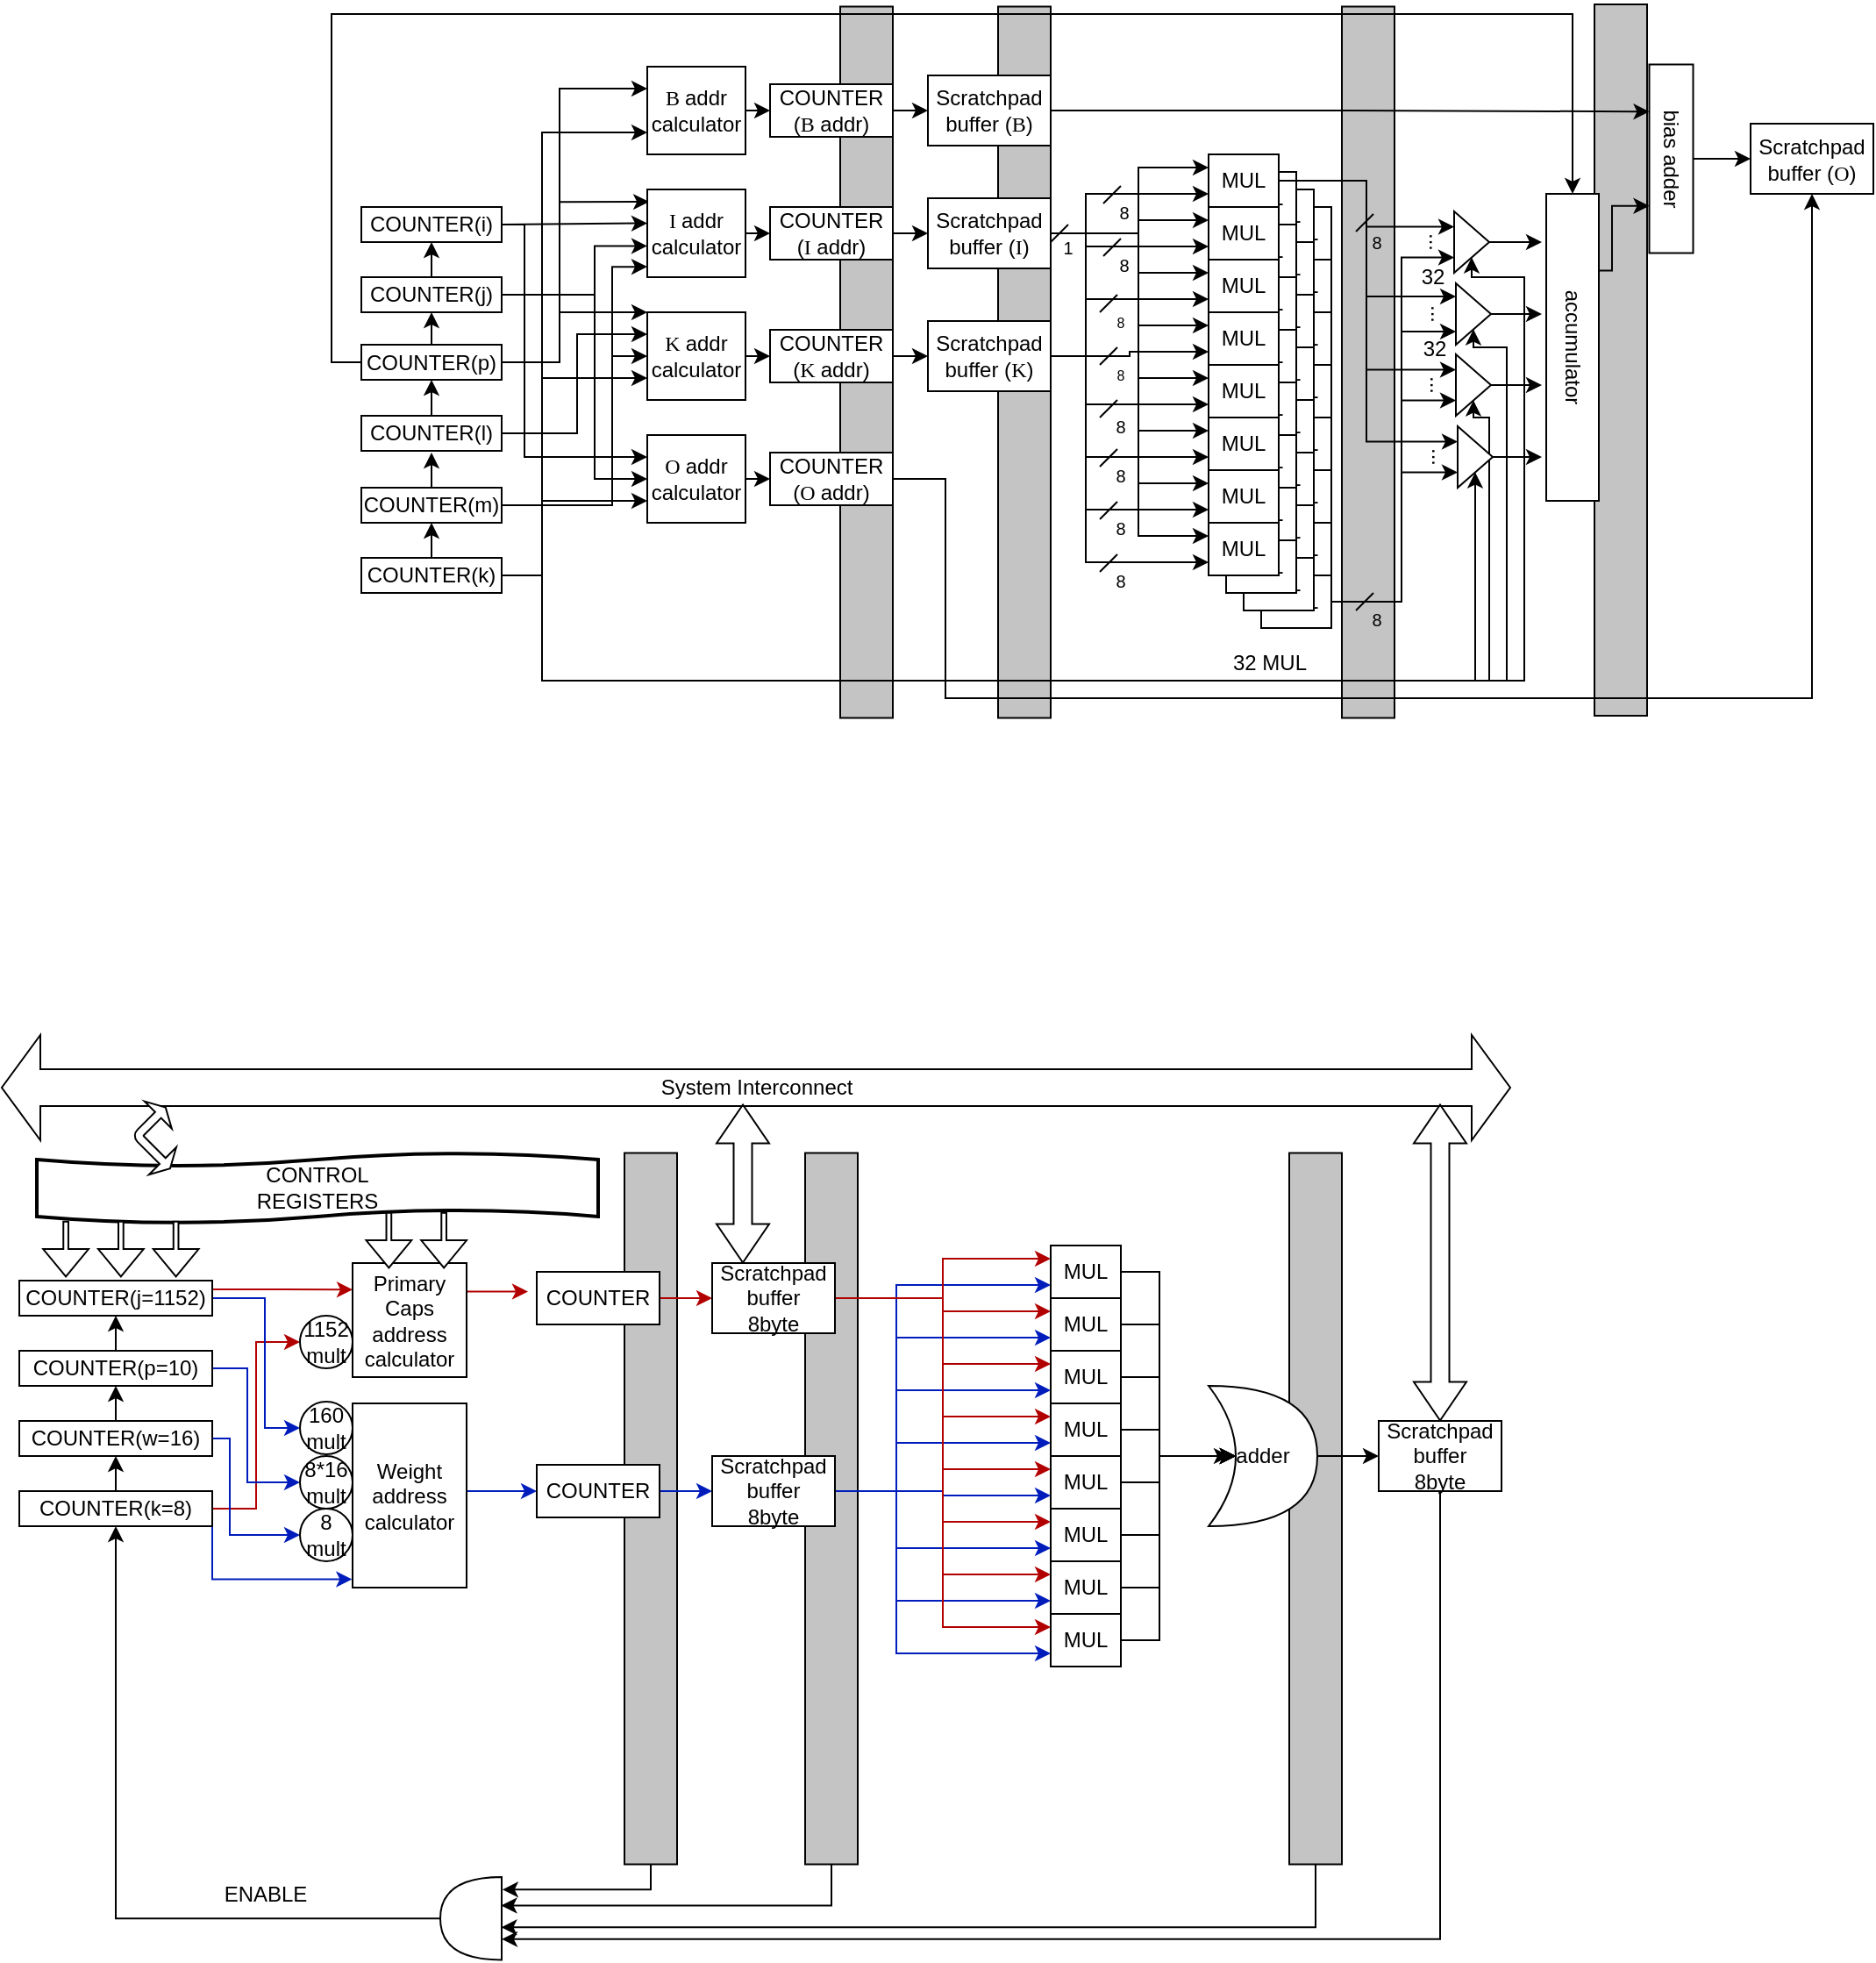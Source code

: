 <mxfile version="14.5.8" type="github" pages="4">
  <diagram id="HKG0bnk_BRrGaYvMKZTP" name="Page-1">
    <mxGraphModel dx="1707" dy="561" grid="1" gridSize="10" guides="1" tooltips="1" connect="1" arrows="1" fold="1" page="1" pageScale="1" pageWidth="827" pageHeight="1169" math="0" shadow="0">
      <root>
        <mxCell id="0" />
        <mxCell id="1" parent="0" />
        <mxCell id="s8_o_wxNfZ0kV5NLu6gk-1" value="" style="rounded=0;whiteSpace=wrap;html=1;fillColor=#C4C4C4;" vertex="1" parent="1">
          <mxGeometry x="448" y="372.5" width="30" height="405.5" as="geometry" />
        </mxCell>
        <mxCell id="s8_o_wxNfZ0kV5NLu6gk-2" value="" style="rounded=0;whiteSpace=wrap;html=1;fillColor=#C4C4C4;" vertex="1" parent="1">
          <mxGeometry x="304" y="373.75" width="30" height="405.5" as="geometry" />
        </mxCell>
        <mxCell id="s8_o_wxNfZ0kV5NLu6gk-3" value="" style="rounded=0;whiteSpace=wrap;html=1;fillColor=#C4C4C4;" vertex="1" parent="1">
          <mxGeometry x="108" y="373.75" width="30" height="405.5" as="geometry" />
        </mxCell>
        <mxCell id="s8_o_wxNfZ0kV5NLu6gk-4" value="" style="rounded=0;whiteSpace=wrap;html=1;fillColor=#C4C4C4;" vertex="1" parent="1">
          <mxGeometry x="18" y="373.75" width="30" height="405.5" as="geometry" />
        </mxCell>
        <mxCell id="s8_o_wxNfZ0kV5NLu6gk-5" value="MUL" style="rounded=0;whiteSpace=wrap;html=1;" vertex="1" parent="1">
          <mxGeometry x="258" y="488" width="40" height="30" as="geometry" />
        </mxCell>
        <mxCell id="s8_o_wxNfZ0kV5NLu6gk-6" value="MUL" style="rounded=0;whiteSpace=wrap;html=1;" vertex="1" parent="1">
          <mxGeometry x="258" y="518" width="40" height="30" as="geometry" />
        </mxCell>
        <mxCell id="s8_o_wxNfZ0kV5NLu6gk-7" value="MUL" style="rounded=0;whiteSpace=wrap;html=1;" vertex="1" parent="1">
          <mxGeometry x="258" y="548" width="40" height="30" as="geometry" />
        </mxCell>
        <mxCell id="s8_o_wxNfZ0kV5NLu6gk-8" value="MUL" style="rounded=0;whiteSpace=wrap;html=1;" vertex="1" parent="1">
          <mxGeometry x="258" y="578" width="40" height="30" as="geometry" />
        </mxCell>
        <mxCell id="s8_o_wxNfZ0kV5NLu6gk-9" value="MUL" style="rounded=0;whiteSpace=wrap;html=1;" vertex="1" parent="1">
          <mxGeometry x="258" y="608" width="40" height="30" as="geometry" />
        </mxCell>
        <mxCell id="s8_o_wxNfZ0kV5NLu6gk-10" value="MUL" style="rounded=0;whiteSpace=wrap;html=1;" vertex="1" parent="1">
          <mxGeometry x="258" y="638" width="40" height="30" as="geometry" />
        </mxCell>
        <mxCell id="s8_o_wxNfZ0kV5NLu6gk-11" value="MUL" style="rounded=0;whiteSpace=wrap;html=1;" vertex="1" parent="1">
          <mxGeometry x="258" y="668" width="40" height="30" as="geometry" />
        </mxCell>
        <mxCell id="s8_o_wxNfZ0kV5NLu6gk-12" style="edgeStyle=orthogonalEdgeStyle;rounded=0;orthogonalLoop=1;jettySize=auto;html=1;exitX=1;exitY=0.5;exitDx=0;exitDy=0;entryX=0;entryY=0.75;entryDx=0;entryDy=0;" edge="1" parent="1" source="s8_o_wxNfZ0kV5NLu6gk-16" target="s8_o_wxNfZ0kV5NLu6gk-127">
          <mxGeometry relative="1" as="geometry">
            <Array as="points">
              <mxPoint x="338" y="713" />
              <mxPoint x="338" y="517" />
            </Array>
          </mxGeometry>
        </mxCell>
        <mxCell id="s8_o_wxNfZ0kV5NLu6gk-13" style="edgeStyle=orthogonalEdgeStyle;rounded=0;orthogonalLoop=1;jettySize=auto;html=1;exitX=1;exitY=0.5;exitDx=0;exitDy=0;entryX=0.75;entryY=0;entryDx=0;entryDy=0;" edge="1" parent="1" source="s8_o_wxNfZ0kV5NLu6gk-16" target="s8_o_wxNfZ0kV5NLu6gk-129">
          <mxGeometry relative="1" as="geometry">
            <Array as="points">
              <mxPoint x="338" y="713" />
              <mxPoint x="338" y="559" />
            </Array>
          </mxGeometry>
        </mxCell>
        <mxCell id="s8_o_wxNfZ0kV5NLu6gk-14" style="edgeStyle=orthogonalEdgeStyle;rounded=0;orthogonalLoop=1;jettySize=auto;html=1;exitX=1;exitY=0.5;exitDx=0;exitDy=0;entryX=0;entryY=0.75;entryDx=0;entryDy=0;" edge="1" parent="1" source="s8_o_wxNfZ0kV5NLu6gk-16" target="s8_o_wxNfZ0kV5NLu6gk-137">
          <mxGeometry relative="1" as="geometry">
            <Array as="points">
              <mxPoint x="338" y="713" />
              <mxPoint x="338" y="639" />
            </Array>
          </mxGeometry>
        </mxCell>
        <mxCell id="s8_o_wxNfZ0kV5NLu6gk-15" style="edgeStyle=orthogonalEdgeStyle;rounded=0;orthogonalLoop=1;jettySize=auto;html=1;exitX=1;exitY=0.5;exitDx=0;exitDy=0;entryX=0;entryY=0.75;entryDx=0;entryDy=0;" edge="1" parent="1" source="s8_o_wxNfZ0kV5NLu6gk-16" target="s8_o_wxNfZ0kV5NLu6gk-134">
          <mxGeometry relative="1" as="geometry">
            <Array as="points">
              <mxPoint x="338" y="713" />
              <mxPoint x="338" y="598" />
            </Array>
          </mxGeometry>
        </mxCell>
        <mxCell id="s8_o_wxNfZ0kV5NLu6gk-16" value="MUL" style="rounded=0;whiteSpace=wrap;html=1;" vertex="1" parent="1">
          <mxGeometry x="258" y="698" width="40" height="30" as="geometry" />
        </mxCell>
        <mxCell id="s8_o_wxNfZ0kV5NLu6gk-17" value="MUL" style="rounded=0;whiteSpace=wrap;html=1;" vertex="1" parent="1">
          <mxGeometry x="248" y="478" width="40" height="30" as="geometry" />
        </mxCell>
        <mxCell id="s8_o_wxNfZ0kV5NLu6gk-18" value="MUL" style="rounded=0;whiteSpace=wrap;html=1;" vertex="1" parent="1">
          <mxGeometry x="248" y="508" width="40" height="30" as="geometry" />
        </mxCell>
        <mxCell id="s8_o_wxNfZ0kV5NLu6gk-19" value="MUL" style="rounded=0;whiteSpace=wrap;html=1;" vertex="1" parent="1">
          <mxGeometry x="248" y="538" width="40" height="30" as="geometry" />
        </mxCell>
        <mxCell id="s8_o_wxNfZ0kV5NLu6gk-20" value="MUL" style="rounded=0;whiteSpace=wrap;html=1;" vertex="1" parent="1">
          <mxGeometry x="248" y="568" width="40" height="30" as="geometry" />
        </mxCell>
        <mxCell id="s8_o_wxNfZ0kV5NLu6gk-21" value="MUL" style="rounded=0;whiteSpace=wrap;html=1;" vertex="1" parent="1">
          <mxGeometry x="248" y="598" width="40" height="30" as="geometry" />
        </mxCell>
        <mxCell id="s8_o_wxNfZ0kV5NLu6gk-22" value="MUL" style="rounded=0;whiteSpace=wrap;html=1;" vertex="1" parent="1">
          <mxGeometry x="248" y="628" width="40" height="30" as="geometry" />
        </mxCell>
        <mxCell id="s8_o_wxNfZ0kV5NLu6gk-23" value="MUL" style="rounded=0;whiteSpace=wrap;html=1;" vertex="1" parent="1">
          <mxGeometry x="248" y="658" width="40" height="30" as="geometry" />
        </mxCell>
        <mxCell id="s8_o_wxNfZ0kV5NLu6gk-24" value="MUL" style="rounded=0;whiteSpace=wrap;html=1;" vertex="1" parent="1">
          <mxGeometry x="248" y="688" width="40" height="30" as="geometry" />
        </mxCell>
        <mxCell id="s8_o_wxNfZ0kV5NLu6gk-25" value="MUL" style="rounded=0;whiteSpace=wrap;html=1;" vertex="1" parent="1">
          <mxGeometry x="238" y="468" width="40" height="30" as="geometry" />
        </mxCell>
        <mxCell id="s8_o_wxNfZ0kV5NLu6gk-26" value="MUL" style="rounded=0;whiteSpace=wrap;html=1;" vertex="1" parent="1">
          <mxGeometry x="238" y="498" width="40" height="30" as="geometry" />
        </mxCell>
        <mxCell id="s8_o_wxNfZ0kV5NLu6gk-27" value="MUL" style="rounded=0;whiteSpace=wrap;html=1;" vertex="1" parent="1">
          <mxGeometry x="238" y="528" width="40" height="30" as="geometry" />
        </mxCell>
        <mxCell id="s8_o_wxNfZ0kV5NLu6gk-28" value="MUL" style="rounded=0;whiteSpace=wrap;html=1;" vertex="1" parent="1">
          <mxGeometry x="238" y="558" width="40" height="30" as="geometry" />
        </mxCell>
        <mxCell id="s8_o_wxNfZ0kV5NLu6gk-29" value="MUL" style="rounded=0;whiteSpace=wrap;html=1;" vertex="1" parent="1">
          <mxGeometry x="238" y="588" width="40" height="30" as="geometry" />
        </mxCell>
        <mxCell id="s8_o_wxNfZ0kV5NLu6gk-30" value="MUL" style="rounded=0;whiteSpace=wrap;html=1;" vertex="1" parent="1">
          <mxGeometry x="238" y="618" width="40" height="30" as="geometry" />
        </mxCell>
        <mxCell id="s8_o_wxNfZ0kV5NLu6gk-31" value="MUL" style="rounded=0;whiteSpace=wrap;html=1;" vertex="1" parent="1">
          <mxGeometry x="238" y="648" width="40" height="30" as="geometry" />
        </mxCell>
        <mxCell id="s8_o_wxNfZ0kV5NLu6gk-32" value="MUL" style="rounded=0;whiteSpace=wrap;html=1;" vertex="1" parent="1">
          <mxGeometry x="238" y="678" width="40" height="30" as="geometry" />
        </mxCell>
        <mxCell id="s8_o_wxNfZ0kV5NLu6gk-33" style="edgeStyle=orthogonalEdgeStyle;rounded=0;orthogonalLoop=1;jettySize=auto;html=1;exitX=1;exitY=0.5;exitDx=0;exitDy=0;entryX=0.019;entryY=0.141;entryDx=0;entryDy=0;entryPerimeter=0;" edge="1" parent="1" source="s8_o_wxNfZ0kV5NLu6gk-38" target="s8_o_wxNfZ0kV5NLu6gk-63">
          <mxGeometry relative="1" as="geometry">
            <Array as="points">
              <mxPoint x="-142" y="577" />
              <mxPoint x="-142" y="485" />
            </Array>
          </mxGeometry>
        </mxCell>
        <mxCell id="s8_o_wxNfZ0kV5NLu6gk-34" style="edgeStyle=orthogonalEdgeStyle;rounded=0;orthogonalLoop=1;jettySize=auto;html=1;exitX=1;exitY=0.5;exitDx=0;exitDy=0;entryX=0;entryY=0;entryDx=0;entryDy=0;" edge="1" parent="1" source="s8_o_wxNfZ0kV5NLu6gk-38" target="s8_o_wxNfZ0kV5NLu6gk-66">
          <mxGeometry relative="1" as="geometry">
            <Array as="points">
              <mxPoint x="-142" y="577" />
              <mxPoint x="-142" y="548" />
            </Array>
          </mxGeometry>
        </mxCell>
        <mxCell id="s8_o_wxNfZ0kV5NLu6gk-35" style="edgeStyle=orthogonalEdgeStyle;rounded=0;orthogonalLoop=1;jettySize=auto;html=1;exitX=1;exitY=0.5;exitDx=0;exitDy=0;entryX=0;entryY=0.25;entryDx=0;entryDy=0;" edge="1" parent="1" source="s8_o_wxNfZ0kV5NLu6gk-38" target="s8_o_wxNfZ0kV5NLu6gk-147">
          <mxGeometry relative="1" as="geometry">
            <Array as="points">
              <mxPoint x="-142" y="577" />
              <mxPoint x="-142" y="421" />
            </Array>
          </mxGeometry>
        </mxCell>
        <mxCell id="s8_o_wxNfZ0kV5NLu6gk-36" style="edgeStyle=orthogonalEdgeStyle;rounded=0;orthogonalLoop=1;jettySize=auto;html=1;exitX=0.5;exitY=0;exitDx=0;exitDy=0;entryX=0.5;entryY=1;entryDx=0;entryDy=0;" edge="1" parent="1" source="s8_o_wxNfZ0kV5NLu6gk-38" target="s8_o_wxNfZ0kV5NLu6gk-58">
          <mxGeometry relative="1" as="geometry" />
        </mxCell>
        <mxCell id="s8_o_wxNfZ0kV5NLu6gk-37" style="edgeStyle=orthogonalEdgeStyle;rounded=0;orthogonalLoop=1;jettySize=auto;html=1;exitX=0;exitY=0.5;exitDx=0;exitDy=0;entryX=0;entryY=0.5;entryDx=0;entryDy=0;" edge="1" parent="1" source="s8_o_wxNfZ0kV5NLu6gk-38" target="s8_o_wxNfZ0kV5NLu6gk-139">
          <mxGeometry relative="1" as="geometry">
            <Array as="points">
              <mxPoint x="-272" y="577" />
              <mxPoint x="-272" y="378" />
              <mxPoint x="436" y="378" />
            </Array>
          </mxGeometry>
        </mxCell>
        <mxCell id="s8_o_wxNfZ0kV5NLu6gk-38" value="COUNTER(p)" style="rounded=0;whiteSpace=wrap;html=1;" vertex="1" parent="1">
          <mxGeometry x="-255" y="566.5" width="80" height="20" as="geometry" />
        </mxCell>
        <mxCell id="s8_o_wxNfZ0kV5NLu6gk-39" style="edgeStyle=orthogonalEdgeStyle;rounded=0;orthogonalLoop=1;jettySize=auto;html=1;exitX=0.5;exitY=0;exitDx=0;exitDy=0;entryX=0.5;entryY=1;entryDx=0;entryDy=0;" edge="1" parent="1" source="s8_o_wxNfZ0kV5NLu6gk-47" target="s8_o_wxNfZ0kV5NLu6gk-51">
          <mxGeometry relative="1" as="geometry" />
        </mxCell>
        <mxCell id="s8_o_wxNfZ0kV5NLu6gk-40" style="edgeStyle=orthogonalEdgeStyle;rounded=0;orthogonalLoop=1;jettySize=auto;html=1;exitX=1;exitY=0.5;exitDx=0;exitDy=0;entryX=0;entryY=0.75;entryDx=0;entryDy=0;" edge="1" parent="1" source="s8_o_wxNfZ0kV5NLu6gk-47" target="s8_o_wxNfZ0kV5NLu6gk-66">
          <mxGeometry relative="1" as="geometry">
            <Array as="points">
              <mxPoint x="-152" y="698" />
              <mxPoint x="-152" y="586" />
            </Array>
          </mxGeometry>
        </mxCell>
        <mxCell id="s8_o_wxNfZ0kV5NLu6gk-41" style="edgeStyle=orthogonalEdgeStyle;rounded=0;orthogonalLoop=1;jettySize=auto;html=1;exitX=1;exitY=0.5;exitDx=0;exitDy=0;" edge="1" parent="1" source="s8_o_wxNfZ0kV5NLu6gk-47" target="s8_o_wxNfZ0kV5NLu6gk-137">
          <mxGeometry relative="1" as="geometry">
            <Array as="points">
              <mxPoint x="-152" y="698" />
              <mxPoint x="-152" y="758" />
              <mxPoint x="380" y="758" />
            </Array>
          </mxGeometry>
        </mxCell>
        <mxCell id="s8_o_wxNfZ0kV5NLu6gk-42" style="edgeStyle=orthogonalEdgeStyle;rounded=0;orthogonalLoop=1;jettySize=auto;html=1;exitX=1;exitY=0.5;exitDx=0;exitDy=0;entryX=0.5;entryY=1;entryDx=0;entryDy=0;" edge="1" parent="1" source="s8_o_wxNfZ0kV5NLu6gk-47" target="s8_o_wxNfZ0kV5NLu6gk-134">
          <mxGeometry relative="1" as="geometry">
            <Array as="points">
              <mxPoint x="-152" y="698" />
              <mxPoint x="-152" y="758" />
              <mxPoint x="388" y="758" />
              <mxPoint x="388" y="608" />
              <mxPoint x="379" y="608" />
            </Array>
          </mxGeometry>
        </mxCell>
        <mxCell id="s8_o_wxNfZ0kV5NLu6gk-43" style="edgeStyle=orthogonalEdgeStyle;rounded=0;orthogonalLoop=1;jettySize=auto;html=1;exitX=1;exitY=0.5;exitDx=0;exitDy=0;" edge="1" parent="1" source="s8_o_wxNfZ0kV5NLu6gk-47" target="s8_o_wxNfZ0kV5NLu6gk-131">
          <mxGeometry relative="1" as="geometry">
            <Array as="points">
              <mxPoint x="-152" y="698" />
              <mxPoint x="-152" y="758" />
              <mxPoint x="398" y="758" />
              <mxPoint x="398" y="568" />
              <mxPoint x="379" y="568" />
            </Array>
          </mxGeometry>
        </mxCell>
        <mxCell id="s8_o_wxNfZ0kV5NLu6gk-44" style="edgeStyle=orthogonalEdgeStyle;rounded=0;orthogonalLoop=1;jettySize=auto;html=1;exitX=1;exitY=0.5;exitDx=0;exitDy=0;entryX=0.5;entryY=1;entryDx=0;entryDy=0;" edge="1" parent="1" source="s8_o_wxNfZ0kV5NLu6gk-47" target="s8_o_wxNfZ0kV5NLu6gk-127">
          <mxGeometry relative="1" as="geometry">
            <Array as="points">
              <mxPoint x="-152" y="698" />
              <mxPoint x="-152" y="758" />
              <mxPoint x="408" y="758" />
              <mxPoint x="408" y="528" />
              <mxPoint x="378" y="528" />
            </Array>
          </mxGeometry>
        </mxCell>
        <mxCell id="s8_o_wxNfZ0kV5NLu6gk-45" style="edgeStyle=orthogonalEdgeStyle;rounded=0;orthogonalLoop=1;jettySize=auto;html=1;exitX=1;exitY=0.5;exitDx=0;exitDy=0;entryX=0;entryY=0.75;entryDx=0;entryDy=0;" edge="1" parent="1" source="s8_o_wxNfZ0kV5NLu6gk-47" target="s8_o_wxNfZ0kV5NLu6gk-147">
          <mxGeometry relative="1" as="geometry">
            <Array as="points">
              <mxPoint x="-152" y="698" />
              <mxPoint x="-152" y="446" />
            </Array>
          </mxGeometry>
        </mxCell>
        <mxCell id="s8_o_wxNfZ0kV5NLu6gk-46" style="edgeStyle=orthogonalEdgeStyle;rounded=0;orthogonalLoop=1;jettySize=auto;html=1;exitX=1;exitY=0.25;exitDx=0;exitDy=0;entryX=0;entryY=0.75;entryDx=0;entryDy=0;" edge="1" parent="1" source="s8_o_wxNfZ0kV5NLu6gk-47" target="s8_o_wxNfZ0kV5NLu6gk-141">
          <mxGeometry relative="1" as="geometry">
            <Array as="points">
              <mxPoint x="-175" y="698" />
              <mxPoint x="-152" y="698" />
              <mxPoint x="-152" y="656" />
            </Array>
          </mxGeometry>
        </mxCell>
        <mxCell id="s8_o_wxNfZ0kV5NLu6gk-47" value="COUNTER(k)" style="rounded=0;whiteSpace=wrap;html=1;" vertex="1" parent="1">
          <mxGeometry x="-255" y="688" width="80" height="20" as="geometry" />
        </mxCell>
        <mxCell id="s8_o_wxNfZ0kV5NLu6gk-48" style="edgeStyle=orthogonalEdgeStyle;rounded=0;orthogonalLoop=1;jettySize=auto;html=1;exitX=0.5;exitY=0;exitDx=0;exitDy=0;" edge="1" parent="1" source="s8_o_wxNfZ0kV5NLu6gk-51">
          <mxGeometry relative="1" as="geometry">
            <mxPoint x="-215" y="628" as="targetPoint" />
          </mxGeometry>
        </mxCell>
        <mxCell id="s8_o_wxNfZ0kV5NLu6gk-49" style="edgeStyle=orthogonalEdgeStyle;rounded=0;orthogonalLoop=1;jettySize=auto;html=1;exitX=1;exitY=0.5;exitDx=0;exitDy=0;entryX=0;entryY=0.881;entryDx=0;entryDy=0;entryPerimeter=0;" edge="1" parent="1" source="s8_o_wxNfZ0kV5NLu6gk-51" target="s8_o_wxNfZ0kV5NLu6gk-63">
          <mxGeometry relative="1" as="geometry">
            <Array as="points">
              <mxPoint x="-112" y="658" />
              <mxPoint x="-112" y="522" />
            </Array>
          </mxGeometry>
        </mxCell>
        <mxCell id="s8_o_wxNfZ0kV5NLu6gk-50" style="edgeStyle=orthogonalEdgeStyle;rounded=0;orthogonalLoop=1;jettySize=auto;html=1;exitX=1;exitY=0.5;exitDx=0;exitDy=0;entryX=0;entryY=0.5;entryDx=0;entryDy=0;" edge="1" parent="1" source="s8_o_wxNfZ0kV5NLu6gk-51" target="s8_o_wxNfZ0kV5NLu6gk-66">
          <mxGeometry relative="1" as="geometry">
            <Array as="points">
              <mxPoint x="-112" y="658" />
              <mxPoint x="-112" y="573" />
            </Array>
          </mxGeometry>
        </mxCell>
        <mxCell id="s8_o_wxNfZ0kV5NLu6gk-51" value="COUNTER(m)" style="rounded=0;whiteSpace=wrap;html=1;" vertex="1" parent="1">
          <mxGeometry x="-255" y="648" width="80" height="20" as="geometry" />
        </mxCell>
        <mxCell id="s8_o_wxNfZ0kV5NLu6gk-52" style="edgeStyle=orthogonalEdgeStyle;rounded=0;orthogonalLoop=1;jettySize=auto;html=1;exitX=1;exitY=0.5;exitDx=0;exitDy=0;entryX=0;entryY=0.25;entryDx=0;entryDy=0;" edge="1" parent="1" source="s8_o_wxNfZ0kV5NLu6gk-54" target="s8_o_wxNfZ0kV5NLu6gk-66">
          <mxGeometry relative="1" as="geometry">
            <Array as="points">
              <mxPoint x="-132" y="617" />
              <mxPoint x="-132" y="561" />
            </Array>
          </mxGeometry>
        </mxCell>
        <mxCell id="s8_o_wxNfZ0kV5NLu6gk-53" style="edgeStyle=orthogonalEdgeStyle;rounded=0;orthogonalLoop=1;jettySize=auto;html=1;exitX=0.5;exitY=0;exitDx=0;exitDy=0;entryX=0.5;entryY=1;entryDx=0;entryDy=0;" edge="1" parent="1" source="s8_o_wxNfZ0kV5NLu6gk-54" target="s8_o_wxNfZ0kV5NLu6gk-38">
          <mxGeometry relative="1" as="geometry" />
        </mxCell>
        <mxCell id="s8_o_wxNfZ0kV5NLu6gk-54" value="COUNTER(l)" style="rounded=0;whiteSpace=wrap;html=1;" vertex="1" parent="1">
          <mxGeometry x="-255" y="607" width="80" height="20" as="geometry" />
        </mxCell>
        <mxCell id="s8_o_wxNfZ0kV5NLu6gk-55" style="edgeStyle=orthogonalEdgeStyle;rounded=0;orthogonalLoop=1;jettySize=auto;html=1;exitX=1;exitY=0.5;exitDx=0;exitDy=0;entryX=0;entryY=0.644;entryDx=0;entryDy=0;entryPerimeter=0;" edge="1" parent="1" source="s8_o_wxNfZ0kV5NLu6gk-58" target="s8_o_wxNfZ0kV5NLu6gk-63">
          <mxGeometry relative="1" as="geometry">
            <Array as="points">
              <mxPoint x="-122" y="538" />
              <mxPoint x="-122" y="510" />
            </Array>
          </mxGeometry>
        </mxCell>
        <mxCell id="s8_o_wxNfZ0kV5NLu6gk-56" style="edgeStyle=orthogonalEdgeStyle;rounded=0;orthogonalLoop=1;jettySize=auto;html=1;exitX=1;exitY=0.5;exitDx=0;exitDy=0;entryX=0;entryY=0.5;entryDx=0;entryDy=0;" edge="1" parent="1" source="s8_o_wxNfZ0kV5NLu6gk-58" target="s8_o_wxNfZ0kV5NLu6gk-141">
          <mxGeometry relative="1" as="geometry">
            <Array as="points">
              <mxPoint x="-122" y="538" />
              <mxPoint x="-122" y="643" />
            </Array>
          </mxGeometry>
        </mxCell>
        <mxCell id="s8_o_wxNfZ0kV5NLu6gk-57" style="edgeStyle=orthogonalEdgeStyle;rounded=0;orthogonalLoop=1;jettySize=auto;html=1;exitX=0.5;exitY=0;exitDx=0;exitDy=0;entryX=0.5;entryY=1;entryDx=0;entryDy=0;" edge="1" parent="1" source="s8_o_wxNfZ0kV5NLu6gk-58" target="s8_o_wxNfZ0kV5NLu6gk-61">
          <mxGeometry relative="1" as="geometry" />
        </mxCell>
        <mxCell id="s8_o_wxNfZ0kV5NLu6gk-58" value="COUNTER(j)" style="rounded=0;whiteSpace=wrap;html=1;" vertex="1" parent="1">
          <mxGeometry x="-255" y="528" width="80" height="20" as="geometry" />
        </mxCell>
        <mxCell id="s8_o_wxNfZ0kV5NLu6gk-59" style="edgeStyle=orthogonalEdgeStyle;rounded=0;orthogonalLoop=1;jettySize=auto;html=1;exitX=1;exitY=0.5;exitDx=0;exitDy=0;entryX=0;entryY=0.385;entryDx=0;entryDy=0;entryPerimeter=0;" edge="1" parent="1" source="s8_o_wxNfZ0kV5NLu6gk-61" target="s8_o_wxNfZ0kV5NLu6gk-63">
          <mxGeometry relative="1" as="geometry">
            <Array as="points">
              <mxPoint x="-175" y="497" />
            </Array>
          </mxGeometry>
        </mxCell>
        <mxCell id="s8_o_wxNfZ0kV5NLu6gk-60" style="edgeStyle=orthogonalEdgeStyle;rounded=0;orthogonalLoop=1;jettySize=auto;html=1;exitX=1;exitY=0.5;exitDx=0;exitDy=0;entryX=0;entryY=0.25;entryDx=0;entryDy=0;" edge="1" parent="1" source="s8_o_wxNfZ0kV5NLu6gk-61" target="s8_o_wxNfZ0kV5NLu6gk-141">
          <mxGeometry relative="1" as="geometry">
            <Array as="points">
              <mxPoint x="-162" y="498" />
              <mxPoint x="-162" y="631" />
            </Array>
          </mxGeometry>
        </mxCell>
        <mxCell id="s8_o_wxNfZ0kV5NLu6gk-61" value="COUNTER(i)" style="rounded=0;whiteSpace=wrap;html=1;" vertex="1" parent="1">
          <mxGeometry x="-255" y="488" width="80" height="20" as="geometry" />
        </mxCell>
        <mxCell id="s8_o_wxNfZ0kV5NLu6gk-62" style="edgeStyle=orthogonalEdgeStyle;rounded=0;orthogonalLoop=1;jettySize=auto;html=1;exitX=1;exitY=0.5;exitDx=0;exitDy=0;entryX=0;entryY=0.5;entryDx=0;entryDy=0;" edge="1" parent="1" source="s8_o_wxNfZ0kV5NLu6gk-63" target="s8_o_wxNfZ0kV5NLu6gk-68">
          <mxGeometry relative="1" as="geometry" />
        </mxCell>
        <mxCell id="s8_o_wxNfZ0kV5NLu6gk-63" value="&lt;font face=&quot;Times New Roman&quot;&gt;I &lt;/font&gt;addr&lt;br&gt;calculator" style="rounded=0;whiteSpace=wrap;html=1;" vertex="1" parent="1">
          <mxGeometry x="-92" y="478" width="56" height="50" as="geometry" />
        </mxCell>
        <mxCell id="s8_o_wxNfZ0kV5NLu6gk-64" style="edgeStyle=orthogonalEdgeStyle;rounded=0;orthogonalLoop=1;jettySize=auto;html=1;exitX=0.5;exitY=1;exitDx=0;exitDy=0;" edge="1" parent="1" source="s8_o_wxNfZ0kV5NLu6gk-63" target="s8_o_wxNfZ0kV5NLu6gk-63">
          <mxGeometry relative="1" as="geometry" />
        </mxCell>
        <mxCell id="s8_o_wxNfZ0kV5NLu6gk-65" style="edgeStyle=orthogonalEdgeStyle;rounded=0;orthogonalLoop=1;jettySize=auto;html=1;exitX=1;exitY=0.5;exitDx=0;exitDy=0;entryX=0;entryY=0.5;entryDx=0;entryDy=0;" edge="1" parent="1" source="s8_o_wxNfZ0kV5NLu6gk-66" target="s8_o_wxNfZ0kV5NLu6gk-70">
          <mxGeometry relative="1" as="geometry" />
        </mxCell>
        <mxCell id="s8_o_wxNfZ0kV5NLu6gk-66" value="&lt;font face=&quot;Times New Roman&quot;&gt;K &lt;/font&gt;addr&lt;br&gt;calculator" style="rounded=0;whiteSpace=wrap;html=1;" vertex="1" parent="1">
          <mxGeometry x="-92" y="548" width="56" height="50" as="geometry" />
        </mxCell>
        <mxCell id="s8_o_wxNfZ0kV5NLu6gk-67" style="edgeStyle=orthogonalEdgeStyle;rounded=0;orthogonalLoop=1;jettySize=auto;html=1;exitX=1;exitY=0.5;exitDx=0;exitDy=0;entryX=0;entryY=0.5;entryDx=0;entryDy=0;" edge="1" parent="1" source="s8_o_wxNfZ0kV5NLu6gk-68" target="s8_o_wxNfZ0kV5NLu6gk-79">
          <mxGeometry relative="1" as="geometry" />
        </mxCell>
        <mxCell id="s8_o_wxNfZ0kV5NLu6gk-68" value="COUNTER&lt;br&gt;(&lt;font face=&quot;Times New Roman&quot;&gt;I&lt;/font&gt; addr)" style="rounded=0;whiteSpace=wrap;html=1;" vertex="1" parent="1">
          <mxGeometry x="-22" y="488" width="70" height="30" as="geometry" />
        </mxCell>
        <mxCell id="s8_o_wxNfZ0kV5NLu6gk-69" style="edgeStyle=orthogonalEdgeStyle;rounded=0;orthogonalLoop=1;jettySize=auto;html=1;exitX=1;exitY=0.5;exitDx=0;exitDy=0;entryX=0;entryY=0.5;entryDx=0;entryDy=0;" edge="1" parent="1" source="s8_o_wxNfZ0kV5NLu6gk-70" target="s8_o_wxNfZ0kV5NLu6gk-88">
          <mxGeometry relative="1" as="geometry" />
        </mxCell>
        <mxCell id="s8_o_wxNfZ0kV5NLu6gk-70" value="COUNTER&lt;br&gt;(&lt;font face=&quot;Times New Roman&quot;&gt;K &lt;/font&gt;addr)" style="rounded=0;whiteSpace=wrap;html=1;" vertex="1" parent="1">
          <mxGeometry x="-22" y="558" width="70" height="30" as="geometry" />
        </mxCell>
        <mxCell id="s8_o_wxNfZ0kV5NLu6gk-71" style="edgeStyle=orthogonalEdgeStyle;rounded=0;orthogonalLoop=1;jettySize=auto;html=1;exitX=1;exitY=0.5;exitDx=0;exitDy=0;entryX=0;entryY=0.25;entryDx=0;entryDy=0;" edge="1" parent="1" source="s8_o_wxNfZ0kV5NLu6gk-79" target="s8_o_wxNfZ0kV5NLu6gk-93">
          <mxGeometry relative="1" as="geometry">
            <Array as="points">
              <mxPoint x="188" y="503" />
              <mxPoint x="188" y="466" />
            </Array>
          </mxGeometry>
        </mxCell>
        <mxCell id="s8_o_wxNfZ0kV5NLu6gk-72" style="edgeStyle=orthogonalEdgeStyle;rounded=0;orthogonalLoop=1;jettySize=auto;html=1;exitX=1;exitY=0.5;exitDx=0;exitDy=0;entryX=0;entryY=0.25;entryDx=0;entryDy=0;" edge="1" parent="1" source="s8_o_wxNfZ0kV5NLu6gk-79" target="s8_o_wxNfZ0kV5NLu6gk-94">
          <mxGeometry relative="1" as="geometry">
            <Array as="points">
              <mxPoint x="188" y="503" />
              <mxPoint x="188" y="496" />
            </Array>
          </mxGeometry>
        </mxCell>
        <mxCell id="s8_o_wxNfZ0kV5NLu6gk-73" style="edgeStyle=orthogonalEdgeStyle;rounded=0;orthogonalLoop=1;jettySize=auto;html=1;exitX=1;exitY=0.5;exitDx=0;exitDy=0;entryX=0;entryY=0.25;entryDx=0;entryDy=0;" edge="1" parent="1" source="s8_o_wxNfZ0kV5NLu6gk-79" target="s8_o_wxNfZ0kV5NLu6gk-95">
          <mxGeometry relative="1" as="geometry">
            <Array as="points">
              <mxPoint x="188" y="503" />
              <mxPoint x="188" y="526" />
            </Array>
          </mxGeometry>
        </mxCell>
        <mxCell id="s8_o_wxNfZ0kV5NLu6gk-74" style="edgeStyle=orthogonalEdgeStyle;rounded=0;orthogonalLoop=1;jettySize=auto;html=1;exitX=1;exitY=0.5;exitDx=0;exitDy=0;entryX=0;entryY=0.25;entryDx=0;entryDy=0;" edge="1" parent="1" source="s8_o_wxNfZ0kV5NLu6gk-79" target="s8_o_wxNfZ0kV5NLu6gk-96">
          <mxGeometry relative="1" as="geometry">
            <Array as="points">
              <mxPoint x="188" y="503" />
              <mxPoint x="188" y="556" />
            </Array>
          </mxGeometry>
        </mxCell>
        <mxCell id="s8_o_wxNfZ0kV5NLu6gk-75" style="edgeStyle=orthogonalEdgeStyle;rounded=0;orthogonalLoop=1;jettySize=auto;html=1;exitX=1;exitY=0.5;exitDx=0;exitDy=0;entryX=0;entryY=0.25;entryDx=0;entryDy=0;" edge="1" parent="1" source="s8_o_wxNfZ0kV5NLu6gk-79" target="s8_o_wxNfZ0kV5NLu6gk-97">
          <mxGeometry relative="1" as="geometry">
            <Array as="points">
              <mxPoint x="188" y="503" />
              <mxPoint x="188" y="586" />
            </Array>
          </mxGeometry>
        </mxCell>
        <mxCell id="s8_o_wxNfZ0kV5NLu6gk-76" style="edgeStyle=orthogonalEdgeStyle;rounded=0;orthogonalLoop=1;jettySize=auto;html=1;exitX=1;exitY=0.5;exitDx=0;exitDy=0;entryX=0;entryY=0.25;entryDx=0;entryDy=0;" edge="1" parent="1" source="s8_o_wxNfZ0kV5NLu6gk-79" target="s8_o_wxNfZ0kV5NLu6gk-98">
          <mxGeometry relative="1" as="geometry">
            <Array as="points">
              <mxPoint x="188" y="503" />
              <mxPoint x="188" y="616" />
            </Array>
          </mxGeometry>
        </mxCell>
        <mxCell id="s8_o_wxNfZ0kV5NLu6gk-77" style="edgeStyle=orthogonalEdgeStyle;rounded=0;orthogonalLoop=1;jettySize=auto;html=1;exitX=1;exitY=0.5;exitDx=0;exitDy=0;entryX=0;entryY=0.25;entryDx=0;entryDy=0;" edge="1" parent="1" source="s8_o_wxNfZ0kV5NLu6gk-79" target="s8_o_wxNfZ0kV5NLu6gk-99">
          <mxGeometry relative="1" as="geometry">
            <Array as="points">
              <mxPoint x="188" y="503" />
              <mxPoint x="188" y="646" />
            </Array>
          </mxGeometry>
        </mxCell>
        <mxCell id="s8_o_wxNfZ0kV5NLu6gk-78" style="edgeStyle=orthogonalEdgeStyle;rounded=0;orthogonalLoop=1;jettySize=auto;html=1;exitX=1;exitY=0.5;exitDx=0;exitDy=0;entryX=0;entryY=0.25;entryDx=0;entryDy=0;" edge="1" parent="1" source="s8_o_wxNfZ0kV5NLu6gk-79" target="s8_o_wxNfZ0kV5NLu6gk-100">
          <mxGeometry relative="1" as="geometry">
            <Array as="points">
              <mxPoint x="188" y="503" />
              <mxPoint x="188" y="676" />
            </Array>
          </mxGeometry>
        </mxCell>
        <mxCell id="s8_o_wxNfZ0kV5NLu6gk-79" value="Scratchpad&lt;br&gt;buffer (&lt;font face=&quot;Times New Roman&quot;&gt;I&lt;/font&gt;)" style="rounded=0;whiteSpace=wrap;html=1;" vertex="1" parent="1">
          <mxGeometry x="68" y="483" width="70" height="40" as="geometry" />
        </mxCell>
        <mxCell id="s8_o_wxNfZ0kV5NLu6gk-80" style="edgeStyle=orthogonalEdgeStyle;rounded=0;orthogonalLoop=1;jettySize=auto;html=1;exitX=1;exitY=0.5;exitDx=0;exitDy=0;entryX=0;entryY=0.75;entryDx=0;entryDy=0;" edge="1" parent="1" source="s8_o_wxNfZ0kV5NLu6gk-88" target="s8_o_wxNfZ0kV5NLu6gk-93">
          <mxGeometry relative="1" as="geometry">
            <Array as="points">
              <mxPoint x="158" y="573" />
              <mxPoint x="158" y="481" />
            </Array>
          </mxGeometry>
        </mxCell>
        <mxCell id="s8_o_wxNfZ0kV5NLu6gk-81" style="edgeStyle=orthogonalEdgeStyle;rounded=0;orthogonalLoop=1;jettySize=auto;html=1;exitX=1;exitY=0.5;exitDx=0;exitDy=0;entryX=0;entryY=0.75;entryDx=0;entryDy=0;" edge="1" parent="1" source="s8_o_wxNfZ0kV5NLu6gk-88" target="s8_o_wxNfZ0kV5NLu6gk-94">
          <mxGeometry relative="1" as="geometry">
            <Array as="points">
              <mxPoint x="158" y="573" />
              <mxPoint x="158" y="511" />
            </Array>
          </mxGeometry>
        </mxCell>
        <mxCell id="s8_o_wxNfZ0kV5NLu6gk-82" style="edgeStyle=orthogonalEdgeStyle;rounded=0;orthogonalLoop=1;jettySize=auto;html=1;exitX=1;exitY=0.5;exitDx=0;exitDy=0;entryX=0;entryY=0.75;entryDx=0;entryDy=0;" edge="1" parent="1" source="s8_o_wxNfZ0kV5NLu6gk-88" target="s8_o_wxNfZ0kV5NLu6gk-95">
          <mxGeometry relative="1" as="geometry">
            <Array as="points">
              <mxPoint x="158" y="573" />
              <mxPoint x="158" y="541" />
            </Array>
          </mxGeometry>
        </mxCell>
        <mxCell id="s8_o_wxNfZ0kV5NLu6gk-83" style="edgeStyle=orthogonalEdgeStyle;rounded=0;orthogonalLoop=1;jettySize=auto;html=1;exitX=1;exitY=0.5;exitDx=0;exitDy=0;entryX=0;entryY=0.75;entryDx=0;entryDy=0;" edge="1" parent="1" source="s8_o_wxNfZ0kV5NLu6gk-88" target="s8_o_wxNfZ0kV5NLu6gk-96">
          <mxGeometry relative="1" as="geometry">
            <Array as="points">
              <mxPoint x="183" y="573" />
              <mxPoint x="183" y="571" />
            </Array>
          </mxGeometry>
        </mxCell>
        <mxCell id="s8_o_wxNfZ0kV5NLu6gk-84" style="edgeStyle=orthogonalEdgeStyle;rounded=0;orthogonalLoop=1;jettySize=auto;html=1;exitX=1;exitY=0.5;exitDx=0;exitDy=0;entryX=0;entryY=0.75;entryDx=0;entryDy=0;" edge="1" parent="1" source="s8_o_wxNfZ0kV5NLu6gk-88" target="s8_o_wxNfZ0kV5NLu6gk-97">
          <mxGeometry relative="1" as="geometry">
            <Array as="points">
              <mxPoint x="158" y="573" />
              <mxPoint x="158" y="601" />
            </Array>
          </mxGeometry>
        </mxCell>
        <mxCell id="s8_o_wxNfZ0kV5NLu6gk-85" style="edgeStyle=orthogonalEdgeStyle;rounded=0;orthogonalLoop=1;jettySize=auto;html=1;exitX=1;exitY=0.5;exitDx=0;exitDy=0;entryX=0;entryY=0.75;entryDx=0;entryDy=0;" edge="1" parent="1" source="s8_o_wxNfZ0kV5NLu6gk-88" target="s8_o_wxNfZ0kV5NLu6gk-98">
          <mxGeometry relative="1" as="geometry">
            <Array as="points">
              <mxPoint x="158" y="573" />
              <mxPoint x="158" y="631" />
            </Array>
          </mxGeometry>
        </mxCell>
        <mxCell id="s8_o_wxNfZ0kV5NLu6gk-86" style="edgeStyle=orthogonalEdgeStyle;rounded=0;orthogonalLoop=1;jettySize=auto;html=1;exitX=1;exitY=0.5;exitDx=0;exitDy=0;entryX=0;entryY=0.75;entryDx=0;entryDy=0;" edge="1" parent="1" source="s8_o_wxNfZ0kV5NLu6gk-88" target="s8_o_wxNfZ0kV5NLu6gk-99">
          <mxGeometry relative="1" as="geometry">
            <Array as="points">
              <mxPoint x="158" y="573" />
              <mxPoint x="158" y="661" />
            </Array>
          </mxGeometry>
        </mxCell>
        <mxCell id="s8_o_wxNfZ0kV5NLu6gk-87" style="edgeStyle=orthogonalEdgeStyle;rounded=0;orthogonalLoop=1;jettySize=auto;html=1;exitX=1;exitY=0.5;exitDx=0;exitDy=0;entryX=0;entryY=0.75;entryDx=0;entryDy=0;" edge="1" parent="1" source="s8_o_wxNfZ0kV5NLu6gk-88" target="s8_o_wxNfZ0kV5NLu6gk-100">
          <mxGeometry relative="1" as="geometry">
            <Array as="points">
              <mxPoint x="158" y="573" />
              <mxPoint x="158" y="691" />
            </Array>
          </mxGeometry>
        </mxCell>
        <mxCell id="s8_o_wxNfZ0kV5NLu6gk-88" value="Scratchpad&lt;br&gt;buffer (&lt;font face=&quot;Times New Roman&quot;&gt;K&lt;/font&gt;)" style="rounded=0;whiteSpace=wrap;html=1;" vertex="1" parent="1">
          <mxGeometry x="68" y="553" width="70" height="40" as="geometry" />
        </mxCell>
        <mxCell id="s8_o_wxNfZ0kV5NLu6gk-89" style="edgeStyle=orthogonalEdgeStyle;rounded=0;orthogonalLoop=1;jettySize=auto;html=1;exitX=1;exitY=0.5;exitDx=0;exitDy=0;entryX=0;entryY=0.25;entryDx=0;entryDy=0;" edge="1" parent="1" source="s8_o_wxNfZ0kV5NLu6gk-93" target="s8_o_wxNfZ0kV5NLu6gk-127">
          <mxGeometry relative="1" as="geometry">
            <Array as="points">
              <mxPoint x="318" y="473" />
              <mxPoint x="318" y="499" />
            </Array>
          </mxGeometry>
        </mxCell>
        <mxCell id="s8_o_wxNfZ0kV5NLu6gk-90" style="edgeStyle=orthogonalEdgeStyle;rounded=0;orthogonalLoop=1;jettySize=auto;html=1;exitX=1;exitY=0.5;exitDx=0;exitDy=0;entryX=0.25;entryY=0;entryDx=0;entryDy=0;" edge="1" parent="1" source="s8_o_wxNfZ0kV5NLu6gk-93" target="s8_o_wxNfZ0kV5NLu6gk-129">
          <mxGeometry relative="1" as="geometry">
            <Array as="points">
              <mxPoint x="318" y="473" />
              <mxPoint x="318" y="539" />
            </Array>
          </mxGeometry>
        </mxCell>
        <mxCell id="s8_o_wxNfZ0kV5NLu6gk-91" style="edgeStyle=orthogonalEdgeStyle;rounded=0;orthogonalLoop=1;jettySize=auto;html=1;exitX=1;exitY=0.5;exitDx=0;exitDy=0;entryX=0;entryY=0.25;entryDx=0;entryDy=0;" edge="1" parent="1" source="s8_o_wxNfZ0kV5NLu6gk-93" target="s8_o_wxNfZ0kV5NLu6gk-134">
          <mxGeometry relative="1" as="geometry">
            <Array as="points">
              <mxPoint x="318" y="473" />
              <mxPoint x="318" y="581" />
            </Array>
          </mxGeometry>
        </mxCell>
        <mxCell id="s8_o_wxNfZ0kV5NLu6gk-92" style="edgeStyle=orthogonalEdgeStyle;rounded=0;orthogonalLoop=1;jettySize=auto;html=1;exitX=1;exitY=0.5;exitDx=0;exitDy=0;entryX=0;entryY=0.25;entryDx=0;entryDy=0;" edge="1" parent="1" source="s8_o_wxNfZ0kV5NLu6gk-93" target="s8_o_wxNfZ0kV5NLu6gk-137">
          <mxGeometry relative="1" as="geometry">
            <Array as="points">
              <mxPoint x="318" y="473" />
              <mxPoint x="318" y="622" />
            </Array>
          </mxGeometry>
        </mxCell>
        <mxCell id="s8_o_wxNfZ0kV5NLu6gk-93" value="MUL" style="rounded=0;whiteSpace=wrap;html=1;" vertex="1" parent="1">
          <mxGeometry x="228" y="458" width="40" height="30" as="geometry" />
        </mxCell>
        <mxCell id="s8_o_wxNfZ0kV5NLu6gk-94" value="MUL" style="rounded=0;whiteSpace=wrap;html=1;" vertex="1" parent="1">
          <mxGeometry x="228" y="488" width="40" height="30" as="geometry" />
        </mxCell>
        <mxCell id="s8_o_wxNfZ0kV5NLu6gk-95" value="MUL" style="rounded=0;whiteSpace=wrap;html=1;" vertex="1" parent="1">
          <mxGeometry x="228" y="518" width="40" height="30" as="geometry" />
        </mxCell>
        <mxCell id="s8_o_wxNfZ0kV5NLu6gk-96" value="MUL" style="rounded=0;whiteSpace=wrap;html=1;" vertex="1" parent="1">
          <mxGeometry x="228" y="548" width="40" height="30" as="geometry" />
        </mxCell>
        <mxCell id="s8_o_wxNfZ0kV5NLu6gk-97" value="MUL" style="rounded=0;whiteSpace=wrap;html=1;" vertex="1" parent="1">
          <mxGeometry x="228" y="578" width="40" height="30" as="geometry" />
        </mxCell>
        <mxCell id="s8_o_wxNfZ0kV5NLu6gk-98" value="MUL" style="rounded=0;whiteSpace=wrap;html=1;" vertex="1" parent="1">
          <mxGeometry x="228" y="608" width="40" height="30" as="geometry" />
        </mxCell>
        <mxCell id="s8_o_wxNfZ0kV5NLu6gk-99" value="MUL" style="rounded=0;whiteSpace=wrap;html=1;" vertex="1" parent="1">
          <mxGeometry x="228" y="638" width="40" height="30" as="geometry" />
        </mxCell>
        <mxCell id="s8_o_wxNfZ0kV5NLu6gk-100" value="MUL" style="rounded=0;whiteSpace=wrap;html=1;" vertex="1" parent="1">
          <mxGeometry x="228" y="668" width="40" height="30" as="geometry" />
        </mxCell>
        <mxCell id="s8_o_wxNfZ0kV5NLu6gk-101" value="32" style="text;html=1;strokeColor=none;fillColor=none;align=center;verticalAlign=middle;whiteSpace=wrap;rounded=0;" vertex="1" parent="1">
          <mxGeometry x="336" y="518" width="40" height="20" as="geometry" />
        </mxCell>
        <mxCell id="s8_o_wxNfZ0kV5NLu6gk-102" value="32 MUL" style="text;html=1;strokeColor=none;fillColor=none;align=center;verticalAlign=middle;whiteSpace=wrap;rounded=0;" vertex="1" parent="1">
          <mxGeometry x="238" y="738" width="50" height="20" as="geometry" />
        </mxCell>
        <mxCell id="s8_o_wxNfZ0kV5NLu6gk-103" value="" style="endArrow=none;html=1;" edge="1" parent="1">
          <mxGeometry width="50" height="50" relative="1" as="geometry">
            <mxPoint x="176" y="686" as="sourcePoint" />
            <mxPoint x="166" y="696" as="targetPoint" />
          </mxGeometry>
        </mxCell>
        <mxCell id="s8_o_wxNfZ0kV5NLu6gk-104" value="&lt;font style=&quot;font-size: 10px&quot;&gt;8&lt;/font&gt;" style="text;html=1;strokeColor=none;fillColor=none;align=center;verticalAlign=middle;whiteSpace=wrap;rounded=0;" vertex="1" parent="1">
          <mxGeometry x="168" y="693" width="20" height="15" as="geometry" />
        </mxCell>
        <mxCell id="s8_o_wxNfZ0kV5NLu6gk-105" value="" style="endArrow=none;html=1;" edge="1" parent="1">
          <mxGeometry width="50" height="50" relative="1" as="geometry">
            <mxPoint x="176" y="656" as="sourcePoint" />
            <mxPoint x="166" y="666" as="targetPoint" />
          </mxGeometry>
        </mxCell>
        <mxCell id="s8_o_wxNfZ0kV5NLu6gk-106" value="&lt;font style=&quot;font-size: 10px&quot;&gt;8&lt;/font&gt;" style="text;html=1;strokeColor=none;fillColor=none;align=center;verticalAlign=middle;whiteSpace=wrap;rounded=0;" vertex="1" parent="1">
          <mxGeometry x="168" y="663" width="20" height="15" as="geometry" />
        </mxCell>
        <mxCell id="s8_o_wxNfZ0kV5NLu6gk-107" value="" style="endArrow=none;html=1;" edge="1" parent="1">
          <mxGeometry width="50" height="50" relative="1" as="geometry">
            <mxPoint x="176" y="626" as="sourcePoint" />
            <mxPoint x="166" y="636" as="targetPoint" />
          </mxGeometry>
        </mxCell>
        <mxCell id="s8_o_wxNfZ0kV5NLu6gk-108" value="&lt;font style=&quot;font-size: 10px&quot;&gt;8&lt;/font&gt;" style="text;html=1;strokeColor=none;fillColor=none;align=center;verticalAlign=middle;whiteSpace=wrap;rounded=0;" vertex="1" parent="1">
          <mxGeometry x="168" y="633" width="20" height="15" as="geometry" />
        </mxCell>
        <mxCell id="s8_o_wxNfZ0kV5NLu6gk-109" value="" style="endArrow=none;html=1;" edge="1" parent="1">
          <mxGeometry width="50" height="50" relative="1" as="geometry">
            <mxPoint x="176" y="598" as="sourcePoint" />
            <mxPoint x="166" y="608" as="targetPoint" />
          </mxGeometry>
        </mxCell>
        <mxCell id="s8_o_wxNfZ0kV5NLu6gk-110" value="&lt;font style=&quot;font-size: 10px&quot;&gt;8&lt;/font&gt;" style="text;html=1;strokeColor=none;fillColor=none;align=center;verticalAlign=middle;whiteSpace=wrap;rounded=0;" vertex="1" parent="1">
          <mxGeometry x="168" y="605" width="20" height="15" as="geometry" />
        </mxCell>
        <mxCell id="s8_o_wxNfZ0kV5NLu6gk-111" value="" style="endArrow=none;html=1;" edge="1" parent="1">
          <mxGeometry width="50" height="50" relative="1" as="geometry">
            <mxPoint x="176" y="568" as="sourcePoint" />
            <mxPoint x="166" y="578" as="targetPoint" />
          </mxGeometry>
        </mxCell>
        <mxCell id="s8_o_wxNfZ0kV5NLu6gk-112" value="&lt;font style=&quot;font-size: 8px&quot;&gt;8&lt;/font&gt;" style="text;html=1;strokeColor=none;fillColor=none;align=center;verticalAlign=middle;whiteSpace=wrap;rounded=0;" vertex="1" parent="1">
          <mxGeometry x="168" y="575" width="20" height="15" as="geometry" />
        </mxCell>
        <mxCell id="s8_o_wxNfZ0kV5NLu6gk-113" value="" style="endArrow=none;html=1;" edge="1" parent="1">
          <mxGeometry width="50" height="50" relative="1" as="geometry">
            <mxPoint x="176" y="538" as="sourcePoint" />
            <mxPoint x="166" y="548" as="targetPoint" />
          </mxGeometry>
        </mxCell>
        <mxCell id="s8_o_wxNfZ0kV5NLu6gk-114" value="&lt;font style=&quot;font-size: 8px&quot;&gt;8&lt;/font&gt;" style="text;html=1;strokeColor=none;fillColor=none;align=center;verticalAlign=middle;whiteSpace=wrap;rounded=0;" vertex="1" parent="1">
          <mxGeometry x="168" y="545" width="20" height="15" as="geometry" />
        </mxCell>
        <mxCell id="s8_o_wxNfZ0kV5NLu6gk-115" value="" style="endArrow=none;html=1;" edge="1" parent="1">
          <mxGeometry width="50" height="50" relative="1" as="geometry">
            <mxPoint x="178" y="506" as="sourcePoint" />
            <mxPoint x="168" y="516" as="targetPoint" />
          </mxGeometry>
        </mxCell>
        <mxCell id="s8_o_wxNfZ0kV5NLu6gk-116" value="&lt;font style=&quot;font-size: 10px&quot;&gt;8&lt;/font&gt;" style="text;html=1;strokeColor=none;fillColor=none;align=center;verticalAlign=middle;whiteSpace=wrap;rounded=0;" vertex="1" parent="1">
          <mxGeometry x="170" y="513" width="20" height="15" as="geometry" />
        </mxCell>
        <mxCell id="s8_o_wxNfZ0kV5NLu6gk-117" value="" style="endArrow=none;html=1;" edge="1" parent="1">
          <mxGeometry width="50" height="50" relative="1" as="geometry">
            <mxPoint x="178" y="476" as="sourcePoint" />
            <mxPoint x="168" y="486" as="targetPoint" />
          </mxGeometry>
        </mxCell>
        <mxCell id="s8_o_wxNfZ0kV5NLu6gk-118" value="&lt;font style=&quot;font-size: 10px&quot;&gt;8&lt;/font&gt;" style="text;html=1;strokeColor=none;fillColor=none;align=center;verticalAlign=middle;whiteSpace=wrap;rounded=0;" vertex="1" parent="1">
          <mxGeometry x="170" y="483" width="20" height="15" as="geometry" />
        </mxCell>
        <mxCell id="s8_o_wxNfZ0kV5NLu6gk-119" value="" style="endArrow=none;html=1;" edge="1" parent="1">
          <mxGeometry width="50" height="50" relative="1" as="geometry">
            <mxPoint x="148" y="498" as="sourcePoint" />
            <mxPoint x="138" y="508" as="targetPoint" />
          </mxGeometry>
        </mxCell>
        <mxCell id="s8_o_wxNfZ0kV5NLu6gk-120" value="&lt;font style=&quot;font-size: 10px&quot;&gt;1&lt;/font&gt;" style="text;html=1;strokeColor=none;fillColor=none;align=center;verticalAlign=middle;whiteSpace=wrap;rounded=0;" vertex="1" parent="1">
          <mxGeometry x="138" y="503" width="20" height="15" as="geometry" />
        </mxCell>
        <mxCell id="s8_o_wxNfZ0kV5NLu6gk-121" value="" style="endArrow=none;html=1;" edge="1" parent="1">
          <mxGeometry width="50" height="50" relative="1" as="geometry">
            <mxPoint x="322" y="708" as="sourcePoint" />
            <mxPoint x="312" y="718" as="targetPoint" />
          </mxGeometry>
        </mxCell>
        <mxCell id="s8_o_wxNfZ0kV5NLu6gk-122" value="&lt;font style=&quot;font-size: 10px&quot;&gt;8&lt;/font&gt;" style="text;html=1;strokeColor=none;fillColor=none;align=center;verticalAlign=middle;whiteSpace=wrap;rounded=0;" vertex="1" parent="1">
          <mxGeometry x="314" y="715" width="20" height="15" as="geometry" />
        </mxCell>
        <mxCell id="s8_o_wxNfZ0kV5NLu6gk-123" value="" style="endArrow=none;html=1;" edge="1" parent="1">
          <mxGeometry width="50" height="50" relative="1" as="geometry">
            <mxPoint x="322" y="492" as="sourcePoint" />
            <mxPoint x="312" y="502" as="targetPoint" />
          </mxGeometry>
        </mxCell>
        <mxCell id="s8_o_wxNfZ0kV5NLu6gk-124" value="&lt;font style=&quot;font-size: 10px&quot;&gt;8&lt;/font&gt;" style="text;html=1;strokeColor=none;fillColor=none;align=center;verticalAlign=middle;whiteSpace=wrap;rounded=0;" vertex="1" parent="1">
          <mxGeometry x="314" y="500.5" width="20" height="15" as="geometry" />
        </mxCell>
        <mxCell id="s8_o_wxNfZ0kV5NLu6gk-125" value="..." style="text;html=1;strokeColor=none;fillColor=none;align=center;verticalAlign=middle;whiteSpace=wrap;rounded=0;rotation=90;" vertex="1" parent="1">
          <mxGeometry x="338" y="498" width="40" height="20" as="geometry" />
        </mxCell>
        <mxCell id="s8_o_wxNfZ0kV5NLu6gk-126" style="edgeStyle=orthogonalEdgeStyle;rounded=0;orthogonalLoop=1;jettySize=auto;html=1;exitX=1;exitY=0.5;exitDx=0;exitDy=0;entryX=0.157;entryY=1.083;entryDx=0;entryDy=0;entryPerimeter=0;" edge="1" parent="1" source="s8_o_wxNfZ0kV5NLu6gk-127" target="s8_o_wxNfZ0kV5NLu6gk-139">
          <mxGeometry relative="1" as="geometry">
            <Array as="points">
              <mxPoint x="418" y="508" />
            </Array>
          </mxGeometry>
        </mxCell>
        <mxCell id="s8_o_wxNfZ0kV5NLu6gk-127" value="" style="triangle;whiteSpace=wrap;html=1;" vertex="1" parent="1">
          <mxGeometry x="368" y="490.5" width="20" height="35" as="geometry" />
        </mxCell>
        <mxCell id="s8_o_wxNfZ0kV5NLu6gk-128" value="32" style="text;html=1;strokeColor=none;fillColor=none;align=center;verticalAlign=middle;whiteSpace=wrap;rounded=0;" vertex="1" parent="1">
          <mxGeometry x="337" y="559" width="40" height="20" as="geometry" />
        </mxCell>
        <mxCell id="s8_o_wxNfZ0kV5NLu6gk-129" value="..." style="text;html=1;strokeColor=none;fillColor=none;align=center;verticalAlign=middle;whiteSpace=wrap;rounded=0;rotation=90;" vertex="1" parent="1">
          <mxGeometry x="339" y="539" width="40" height="20" as="geometry" />
        </mxCell>
        <mxCell id="s8_o_wxNfZ0kV5NLu6gk-130" style="edgeStyle=orthogonalEdgeStyle;rounded=0;orthogonalLoop=1;jettySize=auto;html=1;exitX=1;exitY=0.5;exitDx=0;exitDy=0;entryX=0.391;entryY=1.083;entryDx=0;entryDy=0;entryPerimeter=0;" edge="1" parent="1" source="s8_o_wxNfZ0kV5NLu6gk-131" target="s8_o_wxNfZ0kV5NLu6gk-139">
          <mxGeometry relative="1" as="geometry" />
        </mxCell>
        <mxCell id="s8_o_wxNfZ0kV5NLu6gk-131" value="" style="triangle;whiteSpace=wrap;html=1;" vertex="1" parent="1">
          <mxGeometry x="369" y="531.5" width="20" height="35" as="geometry" />
        </mxCell>
        <mxCell id="s8_o_wxNfZ0kV5NLu6gk-132" value="..." style="text;html=1;strokeColor=none;fillColor=none;align=center;verticalAlign=middle;whiteSpace=wrap;rounded=0;rotation=90;" vertex="1" parent="1">
          <mxGeometry x="339" y="579.5" width="40" height="20" as="geometry" />
        </mxCell>
        <mxCell id="s8_o_wxNfZ0kV5NLu6gk-133" style="edgeStyle=orthogonalEdgeStyle;rounded=0;orthogonalLoop=1;jettySize=auto;html=1;exitX=1;exitY=0.5;exitDx=0;exitDy=0;" edge="1" parent="1" source="s8_o_wxNfZ0kV5NLu6gk-134">
          <mxGeometry relative="1" as="geometry">
            <mxPoint x="418" y="590" as="targetPoint" />
          </mxGeometry>
        </mxCell>
        <mxCell id="s8_o_wxNfZ0kV5NLu6gk-134" value="" style="triangle;whiteSpace=wrap;html=1;" vertex="1" parent="1">
          <mxGeometry x="369" y="572" width="20" height="35" as="geometry" />
        </mxCell>
        <mxCell id="s8_o_wxNfZ0kV5NLu6gk-135" value="..." style="text;html=1;strokeColor=none;fillColor=none;align=center;verticalAlign=middle;whiteSpace=wrap;rounded=0;rotation=90;" vertex="1" parent="1">
          <mxGeometry x="340" y="620.5" width="40" height="20" as="geometry" />
        </mxCell>
        <mxCell id="s8_o_wxNfZ0kV5NLu6gk-136" style="edgeStyle=orthogonalEdgeStyle;rounded=0;orthogonalLoop=1;jettySize=auto;html=1;exitX=1;exitY=0.5;exitDx=0;exitDy=0;entryX=0.86;entryY=1.083;entryDx=0;entryDy=0;entryPerimeter=0;" edge="1" parent="1" source="s8_o_wxNfZ0kV5NLu6gk-137" target="s8_o_wxNfZ0kV5NLu6gk-139">
          <mxGeometry relative="1" as="geometry" />
        </mxCell>
        <mxCell id="s8_o_wxNfZ0kV5NLu6gk-137" value="" style="triangle;whiteSpace=wrap;html=1;" vertex="1" parent="1">
          <mxGeometry x="370" y="613" width="20" height="35" as="geometry" />
        </mxCell>
        <mxCell id="s8_o_wxNfZ0kV5NLu6gk-138" style="edgeStyle=orthogonalEdgeStyle;rounded=0;orthogonalLoop=1;jettySize=auto;html=1;exitX=0.25;exitY=0;exitDx=0;exitDy=0;entryX=0.75;entryY=1;entryDx=0;entryDy=0;" edge="1" parent="1" source="s8_o_wxNfZ0kV5NLu6gk-139" target="s8_o_wxNfZ0kV5NLu6gk-145">
          <mxGeometry relative="1" as="geometry">
            <Array as="points">
              <mxPoint x="458" y="524" />
              <mxPoint x="458" y="487" />
            </Array>
          </mxGeometry>
        </mxCell>
        <mxCell id="s8_o_wxNfZ0kV5NLu6gk-139" value="accumulator" style="rounded=0;whiteSpace=wrap;html=1;rotation=90;" vertex="1" parent="1">
          <mxGeometry x="348" y="553" width="175" height="30" as="geometry" />
        </mxCell>
        <mxCell id="s8_o_wxNfZ0kV5NLu6gk-140" style="edgeStyle=orthogonalEdgeStyle;rounded=0;orthogonalLoop=1;jettySize=auto;html=1;exitX=1;exitY=0.5;exitDx=0;exitDy=0;entryX=0;entryY=0.5;entryDx=0;entryDy=0;" edge="1" parent="1" source="s8_o_wxNfZ0kV5NLu6gk-141" target="s8_o_wxNfZ0kV5NLu6gk-143">
          <mxGeometry relative="1" as="geometry" />
        </mxCell>
        <mxCell id="s8_o_wxNfZ0kV5NLu6gk-141" value="&lt;font face=&quot;Times New Roman&quot;&gt;O&amp;nbsp;&lt;/font&gt;addr&lt;br&gt;calculator" style="rounded=0;whiteSpace=wrap;html=1;" vertex="1" parent="1">
          <mxGeometry x="-92" y="618" width="56" height="50" as="geometry" />
        </mxCell>
        <mxCell id="s8_o_wxNfZ0kV5NLu6gk-142" style="edgeStyle=orthogonalEdgeStyle;rounded=0;orthogonalLoop=1;jettySize=auto;html=1;exitX=1;exitY=0.5;exitDx=0;exitDy=0;entryX=0.5;entryY=1;entryDx=0;entryDy=0;" edge="1" parent="1" source="s8_o_wxNfZ0kV5NLu6gk-143" target="s8_o_wxNfZ0kV5NLu6gk-152">
          <mxGeometry relative="1" as="geometry">
            <Array as="points">
              <mxPoint x="78" y="643" />
              <mxPoint x="78" y="768" />
              <mxPoint x="572" y="768" />
            </Array>
          </mxGeometry>
        </mxCell>
        <mxCell id="s8_o_wxNfZ0kV5NLu6gk-143" value="COUNTER&lt;br&gt;(&lt;font face=&quot;Times New Roman&quot;&gt;O&amp;nbsp;&lt;/font&gt;addr)" style="rounded=0;whiteSpace=wrap;html=1;" vertex="1" parent="1">
          <mxGeometry x="-22" y="628" width="70" height="30" as="geometry" />
        </mxCell>
        <mxCell id="s8_o_wxNfZ0kV5NLu6gk-144" style="edgeStyle=orthogonalEdgeStyle;rounded=0;orthogonalLoop=1;jettySize=auto;html=1;exitX=0.5;exitY=0;exitDx=0;exitDy=0;entryX=0;entryY=0.5;entryDx=0;entryDy=0;" edge="1" parent="1" source="s8_o_wxNfZ0kV5NLu6gk-145" target="s8_o_wxNfZ0kV5NLu6gk-152">
          <mxGeometry relative="1" as="geometry" />
        </mxCell>
        <mxCell id="s8_o_wxNfZ0kV5NLu6gk-145" value="bias adder" style="rounded=0;whiteSpace=wrap;html=1;rotation=90;" vertex="1" parent="1">
          <mxGeometry x="438" y="448" width="107.5" height="25" as="geometry" />
        </mxCell>
        <mxCell id="s8_o_wxNfZ0kV5NLu6gk-146" style="edgeStyle=orthogonalEdgeStyle;rounded=0;orthogonalLoop=1;jettySize=auto;html=1;exitX=1;exitY=0.5;exitDx=0;exitDy=0;entryX=0;entryY=0.5;entryDx=0;entryDy=0;" edge="1" parent="1" source="s8_o_wxNfZ0kV5NLu6gk-147" target="s8_o_wxNfZ0kV5NLu6gk-149">
          <mxGeometry relative="1" as="geometry" />
        </mxCell>
        <mxCell id="s8_o_wxNfZ0kV5NLu6gk-147" value="&lt;font face=&quot;Times New Roman&quot;&gt;B&amp;nbsp;&lt;/font&gt;addr&lt;br&gt;calculator" style="rounded=0;whiteSpace=wrap;html=1;" vertex="1" parent="1">
          <mxGeometry x="-92" y="408" width="56" height="50" as="geometry" />
        </mxCell>
        <mxCell id="s8_o_wxNfZ0kV5NLu6gk-148" style="edgeStyle=orthogonalEdgeStyle;rounded=0;orthogonalLoop=1;jettySize=auto;html=1;exitX=1;exitY=0.5;exitDx=0;exitDy=0;entryX=0;entryY=0.5;entryDx=0;entryDy=0;" edge="1" parent="1" source="s8_o_wxNfZ0kV5NLu6gk-149" target="s8_o_wxNfZ0kV5NLu6gk-151">
          <mxGeometry relative="1" as="geometry" />
        </mxCell>
        <mxCell id="s8_o_wxNfZ0kV5NLu6gk-149" value="COUNTER&lt;br&gt;(&lt;font face=&quot;Times New Roman&quot;&gt;B&lt;/font&gt;&amp;nbsp;addr)" style="rounded=0;whiteSpace=wrap;html=1;" vertex="1" parent="1">
          <mxGeometry x="-22" y="418" width="70" height="30" as="geometry" />
        </mxCell>
        <mxCell id="s8_o_wxNfZ0kV5NLu6gk-150" style="edgeStyle=orthogonalEdgeStyle;rounded=0;orthogonalLoop=1;jettySize=auto;html=1;exitX=1;exitY=0.5;exitDx=0;exitDy=0;entryX=0.25;entryY=1;entryDx=0;entryDy=0;" edge="1" parent="1" source="s8_o_wxNfZ0kV5NLu6gk-151" target="s8_o_wxNfZ0kV5NLu6gk-145">
          <mxGeometry relative="1" as="geometry" />
        </mxCell>
        <mxCell id="s8_o_wxNfZ0kV5NLu6gk-151" value="Scratchpad&lt;br&gt;buffer (&lt;font face=&quot;Times New Roman&quot;&gt;B&lt;/font&gt;)" style="rounded=0;whiteSpace=wrap;html=1;" vertex="1" parent="1">
          <mxGeometry x="68" y="413" width="70" height="40" as="geometry" />
        </mxCell>
        <mxCell id="s8_o_wxNfZ0kV5NLu6gk-152" value="Scratchpad&lt;br&gt;buffer (&lt;font face=&quot;Times New Roman&quot;&gt;O&lt;/font&gt;)" style="rounded=0;whiteSpace=wrap;html=1;" vertex="1" parent="1">
          <mxGeometry x="537" y="440.5" width="70" height="40" as="geometry" />
        </mxCell>
        <mxCell id="s8_o_wxNfZ0kV5NLu6gk-155" style="edgeStyle=orthogonalEdgeStyle;rounded=0;orthogonalLoop=1;jettySize=auto;html=1;exitX=0.5;exitY=0;exitDx=0;exitDy=0;entryX=0.5;entryY=1;entryDx=0;entryDy=0;" edge="1" parent="1" source="s8_o_wxNfZ0kV5NLu6gk-156" target="s8_o_wxNfZ0kV5NLu6gk-158">
          <mxGeometry relative="1" as="geometry" />
        </mxCell>
        <mxCell id="s8_o_wxNfZ0kV5NLu6gk-188" style="edgeStyle=orthogonalEdgeStyle;rounded=0;orthogonalLoop=1;jettySize=auto;html=1;exitX=1;exitY=1;exitDx=0;exitDy=0;entryX=-0.005;entryY=0.955;entryDx=0;entryDy=0;entryPerimeter=0;fillColor=#0050ef;strokeColor=#001DBC;" edge="1" parent="1" source="s8_o_wxNfZ0kV5NLu6gk-156" target="s8_o_wxNfZ0kV5NLu6gk-180">
          <mxGeometry relative="1" as="geometry">
            <Array as="points">
              <mxPoint x="-340" y="1270" />
            </Array>
          </mxGeometry>
        </mxCell>
        <mxCell id="s8_o_wxNfZ0kV5NLu6gk-195" style="edgeStyle=orthogonalEdgeStyle;rounded=0;orthogonalLoop=1;jettySize=auto;html=1;exitX=1;exitY=0.5;exitDx=0;exitDy=0;entryX=0;entryY=0.5;entryDx=0;entryDy=0;fillColor=#e51400;strokeColor=#B20000;" edge="1" parent="1" source="s8_o_wxNfZ0kV5NLu6gk-156" target="s8_o_wxNfZ0kV5NLu6gk-175">
          <mxGeometry relative="1" as="geometry" />
        </mxCell>
        <mxCell id="s8_o_wxNfZ0kV5NLu6gk-156" value="COUNTER(k=8)" style="rounded=0;whiteSpace=wrap;html=1;" vertex="1" parent="1">
          <mxGeometry x="-450" y="1220" width="110" height="20" as="geometry" />
        </mxCell>
        <mxCell id="s8_o_wxNfZ0kV5NLu6gk-168" style="edgeStyle=orthogonalEdgeStyle;rounded=0;orthogonalLoop=1;jettySize=auto;html=1;exitX=0.5;exitY=0;exitDx=0;exitDy=0;entryX=0.5;entryY=1;entryDx=0;entryDy=0;" edge="1" parent="1" source="s8_o_wxNfZ0kV5NLu6gk-158" target="s8_o_wxNfZ0kV5NLu6gk-165">
          <mxGeometry relative="1" as="geometry" />
        </mxCell>
        <mxCell id="s8_o_wxNfZ0kV5NLu6gk-190" style="edgeStyle=orthogonalEdgeStyle;rounded=0;orthogonalLoop=1;jettySize=auto;html=1;exitX=1;exitY=0.5;exitDx=0;exitDy=0;entryX=0;entryY=0.5;entryDx=0;entryDy=0;fillColor=#0050ef;strokeColor=#001DBC;" edge="1" parent="1" source="s8_o_wxNfZ0kV5NLu6gk-158" target="s8_o_wxNfZ0kV5NLu6gk-185">
          <mxGeometry relative="1" as="geometry">
            <Array as="points">
              <mxPoint x="-330" y="1190" />
              <mxPoint x="-330" y="1245" />
            </Array>
          </mxGeometry>
        </mxCell>
        <mxCell id="s8_o_wxNfZ0kV5NLu6gk-158" value="COUNTER(w=16)" style="rounded=0;whiteSpace=wrap;html=1;" vertex="1" parent="1">
          <mxGeometry x="-450" y="1180" width="110" height="20" as="geometry" />
        </mxCell>
        <mxCell id="s8_o_wxNfZ0kV5NLu6gk-164" style="edgeStyle=orthogonalEdgeStyle;rounded=0;orthogonalLoop=1;jettySize=auto;html=1;exitX=0.5;exitY=0;exitDx=0;exitDy=0;entryX=0.5;entryY=1;entryDx=0;entryDy=0;" edge="1" parent="1" source="s8_o_wxNfZ0kV5NLu6gk-165" target="s8_o_wxNfZ0kV5NLu6gk-166">
          <mxGeometry relative="1" as="geometry" />
        </mxCell>
        <mxCell id="s8_o_wxNfZ0kV5NLu6gk-191" style="edgeStyle=orthogonalEdgeStyle;rounded=0;orthogonalLoop=1;jettySize=auto;html=1;exitX=1;exitY=0.5;exitDx=0;exitDy=0;entryX=0;entryY=0.5;entryDx=0;entryDy=0;fillColor=#0050ef;strokeColor=#001DBC;" edge="1" parent="1" source="s8_o_wxNfZ0kV5NLu6gk-165" target="s8_o_wxNfZ0kV5NLu6gk-186">
          <mxGeometry relative="1" as="geometry">
            <Array as="points">
              <mxPoint x="-320" y="1150" />
              <mxPoint x="-320" y="1215" />
            </Array>
          </mxGeometry>
        </mxCell>
        <mxCell id="s8_o_wxNfZ0kV5NLu6gk-165" value="COUNTER(p=10)" style="rounded=0;whiteSpace=wrap;html=1;" vertex="1" parent="1">
          <mxGeometry x="-450" y="1140" width="110" height="20" as="geometry" />
        </mxCell>
        <mxCell id="s8_o_wxNfZ0kV5NLu6gk-192" style="edgeStyle=orthogonalEdgeStyle;rounded=0;orthogonalLoop=1;jettySize=auto;html=1;exitX=1;exitY=0.5;exitDx=0;exitDy=0;entryX=0;entryY=0.5;entryDx=0;entryDy=0;fillColor=#0050ef;strokeColor=#001DBC;" edge="1" parent="1" source="s8_o_wxNfZ0kV5NLu6gk-166" target="s8_o_wxNfZ0kV5NLu6gk-189">
          <mxGeometry relative="1" as="geometry">
            <Array as="points">
              <mxPoint x="-310" y="1110" />
              <mxPoint x="-310" y="1184" />
            </Array>
          </mxGeometry>
        </mxCell>
        <mxCell id="s8_o_wxNfZ0kV5NLu6gk-193" style="edgeStyle=orthogonalEdgeStyle;rounded=0;orthogonalLoop=1;jettySize=auto;html=1;exitX=1;exitY=0.25;exitDx=0;exitDy=0;fillColor=#e51400;strokeColor=#B20000;" edge="1" parent="1" source="s8_o_wxNfZ0kV5NLu6gk-166">
          <mxGeometry relative="1" as="geometry">
            <mxPoint x="-260" y="1105.172" as="targetPoint" />
          </mxGeometry>
        </mxCell>
        <mxCell id="s8_o_wxNfZ0kV5NLu6gk-166" value="COUNTER(j=1152)" style="rounded=0;whiteSpace=wrap;html=1;" vertex="1" parent="1">
          <mxGeometry x="-450" y="1100" width="110" height="20" as="geometry" />
        </mxCell>
        <mxCell id="s8_o_wxNfZ0kV5NLu6gk-213" style="edgeStyle=orthogonalEdgeStyle;rounded=0;orthogonalLoop=1;jettySize=auto;html=1;exitX=1;exitY=0.25;exitDx=0;exitDy=0;fillColor=#e51400;strokeColor=#B20000;" edge="1" parent="1" source="s8_o_wxNfZ0kV5NLu6gk-169">
          <mxGeometry relative="1" as="geometry">
            <mxPoint x="-160" y="1106.552" as="targetPoint" />
          </mxGeometry>
        </mxCell>
        <mxCell id="s8_o_wxNfZ0kV5NLu6gk-169" value="Primary&lt;br&gt;Caps&lt;br&gt;address&lt;br&gt;calculator" style="whiteSpace=wrap;html=1;aspect=fixed;" vertex="1" parent="1">
          <mxGeometry x="-260" y="1090" width="65" height="65" as="geometry" />
        </mxCell>
        <mxCell id="s8_o_wxNfZ0kV5NLu6gk-175" value="1152 mult" style="ellipse;whiteSpace=wrap;html=1;aspect=fixed;" vertex="1" parent="1">
          <mxGeometry x="-290" y="1120" width="30" height="30" as="geometry" />
        </mxCell>
        <mxCell id="s8_o_wxNfZ0kV5NLu6gk-211" value="" style="edgeStyle=orthogonalEdgeStyle;rounded=0;orthogonalLoop=1;jettySize=auto;html=1;fillColor=#0050ef;strokeColor=#001DBC;" edge="1" parent="1" source="s8_o_wxNfZ0kV5NLu6gk-180" target="s8_o_wxNfZ0kV5NLu6gk-199">
          <mxGeometry relative="1" as="geometry">
            <Array as="points">
              <mxPoint x="-190" y="1220" />
              <mxPoint x="-190" y="1220" />
            </Array>
          </mxGeometry>
        </mxCell>
        <mxCell id="s8_o_wxNfZ0kV5NLu6gk-180" value="&lt;span&gt;Weight&lt;/span&gt;&lt;br&gt;&lt;span&gt;address&lt;/span&gt;&lt;br&gt;&lt;span&gt;calculator&lt;/span&gt;" style="rounded=0;whiteSpace=wrap;html=1;" vertex="1" parent="1">
          <mxGeometry x="-260" y="1170" width="65" height="105" as="geometry" />
        </mxCell>
        <mxCell id="s8_o_wxNfZ0kV5NLu6gk-185" value="8 mult" style="ellipse;whiteSpace=wrap;html=1;aspect=fixed;" vertex="1" parent="1">
          <mxGeometry x="-290" y="1230" width="30" height="30" as="geometry" />
        </mxCell>
        <mxCell id="s8_o_wxNfZ0kV5NLu6gk-186" value="8*16&lt;br&gt;mult" style="ellipse;whiteSpace=wrap;html=1;aspect=fixed;" vertex="1" parent="1">
          <mxGeometry x="-290" y="1200" width="30" height="30" as="geometry" />
        </mxCell>
        <mxCell id="s8_o_wxNfZ0kV5NLu6gk-189" value="160&lt;br&gt;mult" style="ellipse;whiteSpace=wrap;html=1;aspect=fixed;" vertex="1" parent="1">
          <mxGeometry x="-290" y="1169" width="30" height="30" as="geometry" />
        </mxCell>
        <mxCell id="cT_QHrgt4tHPEexAXCdI-34" style="edgeStyle=orthogonalEdgeStyle;rounded=0;orthogonalLoop=1;jettySize=auto;html=1;exitX=0.5;exitY=1;exitDx=0;exitDy=0;entryX=0.008;entryY=0.656;entryDx=0;entryDy=0;entryPerimeter=0;" edge="1" parent="1" source="s8_o_wxNfZ0kV5NLu6gk-196" target="cT_QHrgt4tHPEexAXCdI-31">
          <mxGeometry relative="1" as="geometry" />
        </mxCell>
        <mxCell id="s8_o_wxNfZ0kV5NLu6gk-196" value="" style="rounded=0;whiteSpace=wrap;html=1;fillColor=#C4C4C4;" vertex="1" parent="1">
          <mxGeometry x="-2" y="1027.25" width="30" height="405.5" as="geometry" />
        </mxCell>
        <mxCell id="cT_QHrgt4tHPEexAXCdI-38" style="edgeStyle=orthogonalEdgeStyle;rounded=0;orthogonalLoop=1;jettySize=auto;html=1;exitX=0.5;exitY=1;exitDx=0;exitDy=0;entryX=-0.012;entryY=0.849;entryDx=0;entryDy=0;entryPerimeter=0;" edge="1" parent="1" source="s8_o_wxNfZ0kV5NLu6gk-197" target="cT_QHrgt4tHPEexAXCdI-31">
          <mxGeometry relative="1" as="geometry">
            <Array as="points">
              <mxPoint x="-90" y="1447" />
            </Array>
          </mxGeometry>
        </mxCell>
        <mxCell id="s8_o_wxNfZ0kV5NLu6gk-197" value="" style="rounded=0;whiteSpace=wrap;html=1;fillColor=#C4C4C4;" vertex="1" parent="1">
          <mxGeometry x="-105" y="1027.25" width="30" height="405.5" as="geometry" />
        </mxCell>
        <mxCell id="s8_o_wxNfZ0kV5NLu6gk-198" style="edgeStyle=orthogonalEdgeStyle;rounded=0;orthogonalLoop=1;jettySize=auto;html=1;exitX=1;exitY=0.5;exitDx=0;exitDy=0;entryX=0;entryY=0.5;entryDx=0;entryDy=0;fillColor=#0050ef;strokeColor=#001DBC;" edge="1" parent="1" source="s8_o_wxNfZ0kV5NLu6gk-199" target="s8_o_wxNfZ0kV5NLu6gk-202">
          <mxGeometry relative="1" as="geometry" />
        </mxCell>
        <mxCell id="s8_o_wxNfZ0kV5NLu6gk-199" value="COUNTER" style="rounded=0;whiteSpace=wrap;html=1;" vertex="1" parent="1">
          <mxGeometry x="-155" y="1205" width="70" height="30" as="geometry" />
        </mxCell>
        <mxCell id="s8_o_wxNfZ0kV5NLu6gk-259" style="edgeStyle=orthogonalEdgeStyle;rounded=0;orthogonalLoop=1;jettySize=auto;html=1;exitX=1;exitY=0.5;exitDx=0;exitDy=0;entryX=0;entryY=0.75;entryDx=0;entryDy=0;fillColor=#0050ef;strokeColor=#001DBC;" edge="1" parent="1" source="s8_o_wxNfZ0kV5NLu6gk-202" target="s8_o_wxNfZ0kV5NLu6gk-226">
          <mxGeometry relative="1" as="geometry">
            <Array as="points">
              <mxPoint x="50" y="1220" />
              <mxPoint x="50" y="1103" />
            </Array>
          </mxGeometry>
        </mxCell>
        <mxCell id="s8_o_wxNfZ0kV5NLu6gk-260" style="edgeStyle=orthogonalEdgeStyle;rounded=0;orthogonalLoop=1;jettySize=auto;html=1;exitX=1;exitY=0.5;exitDx=0;exitDy=0;entryX=0;entryY=0.75;entryDx=0;entryDy=0;fillColor=#0050ef;strokeColor=#001DBC;" edge="1" parent="1" source="s8_o_wxNfZ0kV5NLu6gk-202" target="s8_o_wxNfZ0kV5NLu6gk-227">
          <mxGeometry relative="1" as="geometry">
            <Array as="points">
              <mxPoint x="50" y="1220" />
              <mxPoint x="50" y="1133" />
            </Array>
          </mxGeometry>
        </mxCell>
        <mxCell id="s8_o_wxNfZ0kV5NLu6gk-262" style="edgeStyle=orthogonalEdgeStyle;rounded=0;orthogonalLoop=1;jettySize=auto;html=1;exitX=1;exitY=0.5;exitDx=0;exitDy=0;entryX=0;entryY=0.75;entryDx=0;entryDy=0;fillColor=#0050ef;strokeColor=#001DBC;" edge="1" parent="1" source="s8_o_wxNfZ0kV5NLu6gk-202" target="s8_o_wxNfZ0kV5NLu6gk-228">
          <mxGeometry relative="1" as="geometry">
            <Array as="points">
              <mxPoint x="50" y="1220" />
              <mxPoint x="50" y="1163" />
            </Array>
          </mxGeometry>
        </mxCell>
        <mxCell id="s8_o_wxNfZ0kV5NLu6gk-263" style="edgeStyle=orthogonalEdgeStyle;rounded=0;orthogonalLoop=1;jettySize=auto;html=1;exitX=1;exitY=0.5;exitDx=0;exitDy=0;entryX=0;entryY=0.75;entryDx=0;entryDy=0;fillColor=#0050ef;strokeColor=#001DBC;" edge="1" parent="1" source="s8_o_wxNfZ0kV5NLu6gk-202" target="s8_o_wxNfZ0kV5NLu6gk-230">
          <mxGeometry relative="1" as="geometry" />
        </mxCell>
        <mxCell id="s8_o_wxNfZ0kV5NLu6gk-264" style="edgeStyle=orthogonalEdgeStyle;rounded=0;orthogonalLoop=1;jettySize=auto;html=1;exitX=1;exitY=0.5;exitDx=0;exitDy=0;entryX=0;entryY=0.75;entryDx=0;entryDy=0;fillColor=#0050ef;strokeColor=#001DBC;" edge="1" parent="1" source="s8_o_wxNfZ0kV5NLu6gk-202" target="s8_o_wxNfZ0kV5NLu6gk-231">
          <mxGeometry relative="1" as="geometry">
            <Array as="points">
              <mxPoint x="50" y="1220" />
              <mxPoint x="50" y="1253" />
            </Array>
          </mxGeometry>
        </mxCell>
        <mxCell id="s8_o_wxNfZ0kV5NLu6gk-265" style="edgeStyle=orthogonalEdgeStyle;rounded=0;orthogonalLoop=1;jettySize=auto;html=1;exitX=1;exitY=0.5;exitDx=0;exitDy=0;entryX=0;entryY=0.75;entryDx=0;entryDy=0;fillColor=#0050ef;strokeColor=#001DBC;" edge="1" parent="1" source="s8_o_wxNfZ0kV5NLu6gk-202" target="s8_o_wxNfZ0kV5NLu6gk-232">
          <mxGeometry relative="1" as="geometry">
            <Array as="points">
              <mxPoint x="50" y="1220" />
              <mxPoint x="50" y="1283" />
            </Array>
          </mxGeometry>
        </mxCell>
        <mxCell id="s8_o_wxNfZ0kV5NLu6gk-266" style="edgeStyle=orthogonalEdgeStyle;rounded=0;orthogonalLoop=1;jettySize=auto;html=1;exitX=1;exitY=0.5;exitDx=0;exitDy=0;entryX=0;entryY=0.75;entryDx=0;entryDy=0;fillColor=#0050ef;strokeColor=#001DBC;" edge="1" parent="1" source="s8_o_wxNfZ0kV5NLu6gk-202" target="s8_o_wxNfZ0kV5NLu6gk-233">
          <mxGeometry relative="1" as="geometry">
            <Array as="points">
              <mxPoint x="50" y="1220" />
              <mxPoint x="50" y="1313" />
            </Array>
          </mxGeometry>
        </mxCell>
        <mxCell id="s8_o_wxNfZ0kV5NLu6gk-267" style="edgeStyle=orthogonalEdgeStyle;rounded=0;orthogonalLoop=1;jettySize=auto;html=1;exitX=1;exitY=0.5;exitDx=0;exitDy=0;entryX=0;entryY=0.75;entryDx=0;entryDy=0;fillColor=#0050ef;strokeColor=#001DBC;" edge="1" parent="1" source="s8_o_wxNfZ0kV5NLu6gk-202" target="s8_o_wxNfZ0kV5NLu6gk-229">
          <mxGeometry relative="1" as="geometry">
            <Array as="points">
              <mxPoint x="50" y="1220" />
              <mxPoint x="50" y="1193" />
            </Array>
          </mxGeometry>
        </mxCell>
        <mxCell id="s8_o_wxNfZ0kV5NLu6gk-202" value="Scratchpad&lt;br&gt;buffer&lt;br&gt;8byte" style="rounded=0;whiteSpace=wrap;html=1;" vertex="1" parent="1">
          <mxGeometry x="-55" y="1200" width="70" height="40" as="geometry" />
        </mxCell>
        <mxCell id="s8_o_wxNfZ0kV5NLu6gk-205" style="edgeStyle=orthogonalEdgeStyle;rounded=0;orthogonalLoop=1;jettySize=auto;html=1;exitX=1;exitY=0.5;exitDx=0;exitDy=0;entryX=0;entryY=0.5;entryDx=0;entryDy=0;fillColor=#e51400;strokeColor=#B20000;" edge="1" parent="1" source="s8_o_wxNfZ0kV5NLu6gk-206" target="s8_o_wxNfZ0kV5NLu6gk-207">
          <mxGeometry relative="1" as="geometry" />
        </mxCell>
        <mxCell id="s8_o_wxNfZ0kV5NLu6gk-206" value="COUNTER" style="rounded=0;whiteSpace=wrap;html=1;" vertex="1" parent="1">
          <mxGeometry x="-155" y="1095" width="70" height="30" as="geometry" />
        </mxCell>
        <mxCell id="s8_o_wxNfZ0kV5NLu6gk-251" style="edgeStyle=orthogonalEdgeStyle;rounded=0;orthogonalLoop=1;jettySize=auto;html=1;exitX=1;exitY=0.5;exitDx=0;exitDy=0;entryX=0;entryY=0.25;entryDx=0;entryDy=0;fillColor=#e51400;strokeColor=#B20000;" edge="1" parent="1" source="s8_o_wxNfZ0kV5NLu6gk-207" target="s8_o_wxNfZ0kV5NLu6gk-226">
          <mxGeometry relative="1" as="geometry" />
        </mxCell>
        <mxCell id="s8_o_wxNfZ0kV5NLu6gk-252" style="edgeStyle=orthogonalEdgeStyle;rounded=0;orthogonalLoop=1;jettySize=auto;html=1;exitX=1;exitY=0.5;exitDx=0;exitDy=0;entryX=0;entryY=0.25;entryDx=0;entryDy=0;fillColor=#e51400;strokeColor=#B20000;" edge="1" parent="1" source="s8_o_wxNfZ0kV5NLu6gk-207" target="s8_o_wxNfZ0kV5NLu6gk-227">
          <mxGeometry relative="1" as="geometry" />
        </mxCell>
        <mxCell id="s8_o_wxNfZ0kV5NLu6gk-253" style="edgeStyle=orthogonalEdgeStyle;rounded=0;orthogonalLoop=1;jettySize=auto;html=1;exitX=1;exitY=0.5;exitDx=0;exitDy=0;entryX=0;entryY=0.25;entryDx=0;entryDy=0;fillColor=#e51400;strokeColor=#B20000;" edge="1" parent="1" source="s8_o_wxNfZ0kV5NLu6gk-207" target="s8_o_wxNfZ0kV5NLu6gk-228">
          <mxGeometry relative="1" as="geometry" />
        </mxCell>
        <mxCell id="s8_o_wxNfZ0kV5NLu6gk-254" style="edgeStyle=orthogonalEdgeStyle;rounded=0;orthogonalLoop=1;jettySize=auto;html=1;exitX=1;exitY=0.5;exitDx=0;exitDy=0;entryX=0;entryY=0.25;entryDx=0;entryDy=0;fillColor=#e51400;strokeColor=#B20000;" edge="1" parent="1" source="s8_o_wxNfZ0kV5NLu6gk-207" target="s8_o_wxNfZ0kV5NLu6gk-229">
          <mxGeometry relative="1" as="geometry" />
        </mxCell>
        <mxCell id="s8_o_wxNfZ0kV5NLu6gk-255" style="edgeStyle=orthogonalEdgeStyle;rounded=0;orthogonalLoop=1;jettySize=auto;html=1;exitX=1;exitY=0.5;exitDx=0;exitDy=0;entryX=0;entryY=0.25;entryDx=0;entryDy=0;fillColor=#e51400;strokeColor=#B20000;" edge="1" parent="1" source="s8_o_wxNfZ0kV5NLu6gk-207" target="s8_o_wxNfZ0kV5NLu6gk-230">
          <mxGeometry relative="1" as="geometry" />
        </mxCell>
        <mxCell id="s8_o_wxNfZ0kV5NLu6gk-256" style="edgeStyle=orthogonalEdgeStyle;rounded=0;orthogonalLoop=1;jettySize=auto;html=1;exitX=1;exitY=0.5;exitDx=0;exitDy=0;entryX=0;entryY=0.25;entryDx=0;entryDy=0;fillColor=#e51400;strokeColor=#B20000;" edge="1" parent="1" source="s8_o_wxNfZ0kV5NLu6gk-207" target="s8_o_wxNfZ0kV5NLu6gk-231">
          <mxGeometry relative="1" as="geometry" />
        </mxCell>
        <mxCell id="s8_o_wxNfZ0kV5NLu6gk-257" style="edgeStyle=orthogonalEdgeStyle;rounded=0;orthogonalLoop=1;jettySize=auto;html=1;exitX=1;exitY=0.5;exitDx=0;exitDy=0;entryX=0;entryY=0.25;entryDx=0;entryDy=0;fillColor=#e51400;strokeColor=#B20000;" edge="1" parent="1" source="s8_o_wxNfZ0kV5NLu6gk-207" target="s8_o_wxNfZ0kV5NLu6gk-232">
          <mxGeometry relative="1" as="geometry" />
        </mxCell>
        <mxCell id="s8_o_wxNfZ0kV5NLu6gk-258" style="edgeStyle=orthogonalEdgeStyle;rounded=0;orthogonalLoop=1;jettySize=auto;html=1;exitX=1;exitY=0.5;exitDx=0;exitDy=0;entryX=0;entryY=0.25;entryDx=0;entryDy=0;fillColor=#e51400;strokeColor=#B20000;" edge="1" parent="1" source="s8_o_wxNfZ0kV5NLu6gk-207" target="s8_o_wxNfZ0kV5NLu6gk-233">
          <mxGeometry relative="1" as="geometry" />
        </mxCell>
        <mxCell id="s8_o_wxNfZ0kV5NLu6gk-207" value="Scratchpad&lt;br&gt;buffer&lt;br&gt;8byte" style="rounded=0;whiteSpace=wrap;html=1;" vertex="1" parent="1">
          <mxGeometry x="-55" y="1090" width="70" height="40" as="geometry" />
        </mxCell>
        <mxCell id="s8_o_wxNfZ0kV5NLu6gk-214" value="System Interconnect" style="html=1;shadow=0;dashed=0;align=center;verticalAlign=middle;shape=mxgraph.arrows2.twoWayArrow;dy=0.65;dx=22;" vertex="1" parent="1">
          <mxGeometry x="-460" y="960" width="860" height="60" as="geometry" />
        </mxCell>
        <mxCell id="s8_o_wxNfZ0kV5NLu6gk-217" value="" style="html=1;shadow=0;dashed=0;align=center;verticalAlign=middle;shape=mxgraph.arrows2.twoWayArrow;dy=0.65;dx=22;rotation=90;" vertex="1" parent="1">
          <mxGeometry x="-82.5" y="1029.75" width="90" height="30" as="geometry" />
        </mxCell>
        <mxCell id="s8_o_wxNfZ0kV5NLu6gk-218" value="CONTROL&lt;br&gt;REGISTERS" style="shape=tape;whiteSpace=wrap;html=1;strokeWidth=2;size=0.19" vertex="1" parent="1">
          <mxGeometry x="-440" y="1027.25" width="320" height="40" as="geometry" />
        </mxCell>
        <mxCell id="s8_o_wxNfZ0kV5NLu6gk-219" value="" style="html=1;shadow=0;dashed=0;align=center;verticalAlign=middle;shape=mxgraph.arrows2.bendDoubleArrow;dy=2.39;dx=6.03;arrowHead=22.03;rounded=1;rotation=-45;" vertex="1" parent="1">
          <mxGeometry x="-390" y="1000" width="33.79" height="37.42" as="geometry" />
        </mxCell>
        <mxCell id="s8_o_wxNfZ0kV5NLu6gk-220" value="" style="html=1;shadow=0;dashed=0;align=center;verticalAlign=middle;shape=mxgraph.arrows2.sharpArrow2;dy1=0.89;dx1=17.24;dx2=15.7;dy3=0.89;dx3=15.7;notch=0;rotation=90;" vertex="1" parent="1">
          <mxGeometry x="-407.76" y="1069.12" width="31.38" height="25.88" as="geometry" />
        </mxCell>
        <mxCell id="s8_o_wxNfZ0kV5NLu6gk-221" value="" style="html=1;shadow=0;dashed=0;align=center;verticalAlign=middle;shape=mxgraph.arrows2.sharpArrow2;dy1=0.89;dx1=17.24;dx2=15.7;dy3=0.89;dx3=15.7;notch=0;rotation=90;" vertex="1" parent="1">
          <mxGeometry x="-439.14" y="1069.12" width="31.38" height="25.88" as="geometry" />
        </mxCell>
        <mxCell id="s8_o_wxNfZ0kV5NLu6gk-222" value="" style="html=1;shadow=0;dashed=0;align=center;verticalAlign=middle;shape=mxgraph.arrows2.sharpArrow2;dy1=0.89;dx1=17.24;dx2=15.7;dy3=0.89;dx3=15.7;notch=0;rotation=90;" vertex="1" parent="1">
          <mxGeometry x="-376.38" y="1069.12" width="31.38" height="25.88" as="geometry" />
        </mxCell>
        <mxCell id="cT_QHrgt4tHPEexAXCdI-20" style="edgeStyle=orthogonalEdgeStyle;rounded=0;orthogonalLoop=1;jettySize=auto;html=1;exitX=1;exitY=0.5;exitDx=0;exitDy=0;entryX=0.25;entryY=0.5;entryDx=0;entryDy=0;entryPerimeter=0;" edge="1" parent="1" source="s8_o_wxNfZ0kV5NLu6gk-226" target="cT_QHrgt4tHPEexAXCdI-19">
          <mxGeometry relative="1" as="geometry">
            <Array as="points">
              <mxPoint x="200" y="1095" />
              <mxPoint x="200" y="1200" />
            </Array>
          </mxGeometry>
        </mxCell>
        <mxCell id="s8_o_wxNfZ0kV5NLu6gk-226" value="MUL" style="rounded=0;whiteSpace=wrap;html=1;" vertex="1" parent="1">
          <mxGeometry x="138" y="1080" width="40" height="30" as="geometry" />
        </mxCell>
        <mxCell id="cT_QHrgt4tHPEexAXCdI-21" style="edgeStyle=orthogonalEdgeStyle;rounded=0;orthogonalLoop=1;jettySize=auto;html=1;exitX=1;exitY=0.5;exitDx=0;exitDy=0;entryX=0.25;entryY=0.5;entryDx=0;entryDy=0;entryPerimeter=0;" edge="1" parent="1" source="s8_o_wxNfZ0kV5NLu6gk-227" target="cT_QHrgt4tHPEexAXCdI-19">
          <mxGeometry relative="1" as="geometry">
            <Array as="points">
              <mxPoint x="200" y="1125" />
              <mxPoint x="200" y="1200" />
            </Array>
          </mxGeometry>
        </mxCell>
        <mxCell id="s8_o_wxNfZ0kV5NLu6gk-227" value="MUL" style="rounded=0;whiteSpace=wrap;html=1;" vertex="1" parent="1">
          <mxGeometry x="138" y="1110" width="40" height="30" as="geometry" />
        </mxCell>
        <mxCell id="cT_QHrgt4tHPEexAXCdI-22" style="edgeStyle=orthogonalEdgeStyle;rounded=0;orthogonalLoop=1;jettySize=auto;html=1;exitX=1;exitY=0.5;exitDx=0;exitDy=0;entryX=0.25;entryY=0.5;entryDx=0;entryDy=0;entryPerimeter=0;" edge="1" parent="1" source="s8_o_wxNfZ0kV5NLu6gk-228" target="cT_QHrgt4tHPEexAXCdI-19">
          <mxGeometry relative="1" as="geometry">
            <Array as="points">
              <mxPoint x="200" y="1155" />
              <mxPoint x="200" y="1200" />
            </Array>
          </mxGeometry>
        </mxCell>
        <mxCell id="s8_o_wxNfZ0kV5NLu6gk-228" value="MUL" style="rounded=0;whiteSpace=wrap;html=1;" vertex="1" parent="1">
          <mxGeometry x="138" y="1140" width="40" height="30" as="geometry" />
        </mxCell>
        <mxCell id="cT_QHrgt4tHPEexAXCdI-23" style="edgeStyle=orthogonalEdgeStyle;rounded=0;orthogonalLoop=1;jettySize=auto;html=1;exitX=1;exitY=0.5;exitDx=0;exitDy=0;entryX=0.25;entryY=0.5;entryDx=0;entryDy=0;entryPerimeter=0;" edge="1" parent="1" source="s8_o_wxNfZ0kV5NLu6gk-229" target="cT_QHrgt4tHPEexAXCdI-19">
          <mxGeometry relative="1" as="geometry">
            <Array as="points">
              <mxPoint x="200" y="1185" />
              <mxPoint x="200" y="1200" />
            </Array>
          </mxGeometry>
        </mxCell>
        <mxCell id="s8_o_wxNfZ0kV5NLu6gk-229" value="MUL" style="rounded=0;whiteSpace=wrap;html=1;" vertex="1" parent="1">
          <mxGeometry x="138" y="1170" width="40" height="30" as="geometry" />
        </mxCell>
        <mxCell id="cT_QHrgt4tHPEexAXCdI-24" style="edgeStyle=orthogonalEdgeStyle;rounded=0;orthogonalLoop=1;jettySize=auto;html=1;exitX=1;exitY=0.5;exitDx=0;exitDy=0;" edge="1" parent="1" source="s8_o_wxNfZ0kV5NLu6gk-230">
          <mxGeometry relative="1" as="geometry">
            <mxPoint x="240.0" y="1200" as="targetPoint" />
            <Array as="points">
              <mxPoint x="200" y="1215" />
              <mxPoint x="200" y="1200" />
            </Array>
          </mxGeometry>
        </mxCell>
        <mxCell id="s8_o_wxNfZ0kV5NLu6gk-230" value="MUL" style="rounded=0;whiteSpace=wrap;html=1;" vertex="1" parent="1">
          <mxGeometry x="138" y="1200" width="40" height="30" as="geometry" />
        </mxCell>
        <mxCell id="cT_QHrgt4tHPEexAXCdI-25" style="edgeStyle=orthogonalEdgeStyle;rounded=0;orthogonalLoop=1;jettySize=auto;html=1;exitX=1;exitY=0.5;exitDx=0;exitDy=0;entryX=0.25;entryY=0.5;entryDx=0;entryDy=0;entryPerimeter=0;" edge="1" parent="1" source="s8_o_wxNfZ0kV5NLu6gk-231" target="cT_QHrgt4tHPEexAXCdI-19">
          <mxGeometry relative="1" as="geometry">
            <Array as="points">
              <mxPoint x="200" y="1245" />
              <mxPoint x="200" y="1200" />
            </Array>
          </mxGeometry>
        </mxCell>
        <mxCell id="s8_o_wxNfZ0kV5NLu6gk-231" value="MUL" style="rounded=0;whiteSpace=wrap;html=1;" vertex="1" parent="1">
          <mxGeometry x="138" y="1230" width="40" height="30" as="geometry" />
        </mxCell>
        <mxCell id="cT_QHrgt4tHPEexAXCdI-26" style="edgeStyle=orthogonalEdgeStyle;rounded=0;orthogonalLoop=1;jettySize=auto;html=1;exitX=1;exitY=0.5;exitDx=0;exitDy=0;entryX=0.25;entryY=0.5;entryDx=0;entryDy=0;entryPerimeter=0;" edge="1" parent="1" source="s8_o_wxNfZ0kV5NLu6gk-232" target="cT_QHrgt4tHPEexAXCdI-19">
          <mxGeometry relative="1" as="geometry">
            <Array as="points">
              <mxPoint x="200" y="1275" />
              <mxPoint x="200" y="1200" />
            </Array>
          </mxGeometry>
        </mxCell>
        <mxCell id="s8_o_wxNfZ0kV5NLu6gk-232" value="MUL" style="rounded=0;whiteSpace=wrap;html=1;" vertex="1" parent="1">
          <mxGeometry x="138" y="1260" width="40" height="30" as="geometry" />
        </mxCell>
        <mxCell id="cT_QHrgt4tHPEexAXCdI-27" style="edgeStyle=orthogonalEdgeStyle;rounded=0;orthogonalLoop=1;jettySize=auto;html=1;exitX=1;exitY=0.5;exitDx=0;exitDy=0;entryX=0.25;entryY=0.5;entryDx=0;entryDy=0;entryPerimeter=0;" edge="1" parent="1" source="s8_o_wxNfZ0kV5NLu6gk-233" target="cT_QHrgt4tHPEexAXCdI-19">
          <mxGeometry relative="1" as="geometry">
            <Array as="points">
              <mxPoint x="200" y="1305" />
              <mxPoint x="200" y="1200" />
            </Array>
          </mxGeometry>
        </mxCell>
        <mxCell id="s8_o_wxNfZ0kV5NLu6gk-233" value="MUL" style="rounded=0;whiteSpace=wrap;html=1;" vertex="1" parent="1">
          <mxGeometry x="138" y="1290" width="40" height="30" as="geometry" />
        </mxCell>
        <mxCell id="cT_QHrgt4tHPEexAXCdI-40" style="edgeStyle=orthogonalEdgeStyle;rounded=0;orthogonalLoop=1;jettySize=auto;html=1;exitX=0.5;exitY=1;exitDx=0;exitDy=0;entryX=0.008;entryY=0.394;entryDx=0;entryDy=0;entryPerimeter=0;" edge="1" parent="1" source="cT_QHrgt4tHPEexAXCdI-12" target="cT_QHrgt4tHPEexAXCdI-31">
          <mxGeometry relative="1" as="geometry" />
        </mxCell>
        <mxCell id="cT_QHrgt4tHPEexAXCdI-12" value="" style="rounded=0;whiteSpace=wrap;html=1;fillColor=#C4C4C4;" vertex="1" parent="1">
          <mxGeometry x="274" y="1027.25" width="30" height="405.5" as="geometry" />
        </mxCell>
        <mxCell id="cT_QHrgt4tHPEexAXCdI-29" style="edgeStyle=orthogonalEdgeStyle;rounded=0;orthogonalLoop=1;jettySize=auto;html=1;exitX=1;exitY=0.5;exitDx=0;exitDy=0;exitPerimeter=0;entryX=0;entryY=0.5;entryDx=0;entryDy=0;" edge="1" parent="1" source="cT_QHrgt4tHPEexAXCdI-19" target="cT_QHrgt4tHPEexAXCdI-28">
          <mxGeometry relative="1" as="geometry" />
        </mxCell>
        <mxCell id="cT_QHrgt4tHPEexAXCdI-19" value="adder" style="shape=xor;whiteSpace=wrap;html=1;" vertex="1" parent="1">
          <mxGeometry x="228" y="1160" width="62" height="80" as="geometry" />
        </mxCell>
        <mxCell id="cT_QHrgt4tHPEexAXCdI-39" style="edgeStyle=orthogonalEdgeStyle;rounded=0;orthogonalLoop=1;jettySize=auto;html=1;exitX=0.5;exitY=1;exitDx=0;exitDy=0;entryX=0;entryY=0.25;entryDx=0;entryDy=0;entryPerimeter=0;" edge="1" parent="1" source="cT_QHrgt4tHPEexAXCdI-28" target="cT_QHrgt4tHPEexAXCdI-31">
          <mxGeometry relative="1" as="geometry" />
        </mxCell>
        <mxCell id="cT_QHrgt4tHPEexAXCdI-28" value="Scratchpad&lt;br&gt;buffer&lt;br&gt;8byte" style="rounded=0;whiteSpace=wrap;html=1;" vertex="1" parent="1">
          <mxGeometry x="325" y="1180" width="70" height="40" as="geometry" />
        </mxCell>
        <mxCell id="cT_QHrgt4tHPEexAXCdI-41" style="edgeStyle=orthogonalEdgeStyle;rounded=0;orthogonalLoop=1;jettySize=auto;html=1;exitX=1;exitY=0.5;exitDx=0;exitDy=0;exitPerimeter=0;" edge="1" parent="1" source="cT_QHrgt4tHPEexAXCdI-31" target="s8_o_wxNfZ0kV5NLu6gk-156">
          <mxGeometry relative="1" as="geometry" />
        </mxCell>
        <mxCell id="cT_QHrgt4tHPEexAXCdI-31" value="" style="shape=or;whiteSpace=wrap;html=1;rotation=-180;" vertex="1" parent="1">
          <mxGeometry x="-210" y="1440" width="35" height="47.25" as="geometry" />
        </mxCell>
        <mxCell id="cT_QHrgt4tHPEexAXCdI-42" value="ENABLE" style="text;html=1;align=center;verticalAlign=middle;resizable=0;points=[];autosize=1;strokeColor=none;" vertex="1" parent="1">
          <mxGeometry x="-340" y="1440" width="60" height="20" as="geometry" />
        </mxCell>
        <mxCell id="cT_QHrgt4tHPEexAXCdI-43" value="" style="html=1;shadow=0;dashed=0;align=center;verticalAlign=middle;shape=mxgraph.arrows2.sharpArrow2;dy1=0.89;dx1=17.24;dx2=15.7;dy3=0.89;dx3=15.7;notch=0;rotation=90;" vertex="1" parent="1">
          <mxGeometry x="-223.62" y="1064.12" width="31.38" height="25.88" as="geometry" />
        </mxCell>
        <mxCell id="cT_QHrgt4tHPEexAXCdI-44" value="" style="html=1;shadow=0;dashed=0;align=center;verticalAlign=middle;shape=mxgraph.arrows2.sharpArrow2;dy1=0.89;dx1=17.24;dx2=15.7;dy3=0.89;dx3=15.7;notch=0;rotation=90;" vertex="1" parent="1">
          <mxGeometry x="-255" y="1064.12" width="31.38" height="25.88" as="geometry" />
        </mxCell>
        <mxCell id="cT_QHrgt4tHPEexAXCdI-46" value="" style="html=1;shadow=0;dashed=0;align=center;verticalAlign=middle;shape=mxgraph.arrows2.twoWayArrow;dy=0.65;dx=22;rotation=90;" vertex="1" parent="1">
          <mxGeometry x="270" y="1074.75" width="180" height="30" as="geometry" />
        </mxCell>
      </root>
    </mxGraphModel>
  </diagram>
  <diagram name="Page-2" id="SjJuOc_aoIA_xtqaResH">
    <mxGraphModel dx="2103" dy="814" grid="1" gridSize="10" guides="1" tooltips="1" connect="1" arrows="1" fold="1" page="1" pageScale="1" pageWidth="827" pageHeight="1169" math="0" shadow="0">
      <root>
        <mxCell id="vuKj1LUhj5jE1AkjWa0U-0" />
        <mxCell id="vuKj1LUhj5jE1AkjWa0U-1" parent="vuKj1LUhj5jE1AkjWa0U-0" />
        <mxCell id="vuKj1LUhj5jE1AkjWa0U-2" value="" style="rounded=0;whiteSpace=wrap;html=1;fillColor=#C4C4C4;" parent="vuKj1LUhj5jE1AkjWa0U-1" vertex="1">
          <mxGeometry x="270" y="24.5" width="20" height="405.5" as="geometry" />
        </mxCell>
        <mxCell id="vuKj1LUhj5jE1AkjWa0U-3" value="" style="rounded=0;whiteSpace=wrap;html=1;fillColor=#C4C4C4;" parent="vuKj1LUhj5jE1AkjWa0U-1" vertex="1">
          <mxGeometry x="150" y="25.75" width="20" height="405.5" as="geometry" />
        </mxCell>
        <mxCell id="vuKj1LUhj5jE1AkjWa0U-4" value="" style="rounded=0;whiteSpace=wrap;html=1;fillColor=#C4C4C4;" parent="vuKj1LUhj5jE1AkjWa0U-1" vertex="1">
          <mxGeometry x="-30" y="24.5" width="20" height="405.5" as="geometry" />
        </mxCell>
        <mxCell id="vuKj1LUhj5jE1AkjWa0U-5" value="" style="rounded=0;whiteSpace=wrap;html=1;fillColor=#C4C4C4;" parent="vuKj1LUhj5jE1AkjWa0U-1" vertex="1">
          <mxGeometry x="-140" y="25.75" width="20" height="405.5" as="geometry" />
        </mxCell>
        <mxCell id="vuKj1LUhj5jE1AkjWa0U-6" value="MUL" style="rounded=0;whiteSpace=wrap;html=1;" parent="vuKj1LUhj5jE1AkjWa0U-1" vertex="1">
          <mxGeometry x="100" y="140" width="40" height="30" as="geometry" />
        </mxCell>
        <mxCell id="vuKj1LUhj5jE1AkjWa0U-7" value="MUL" style="rounded=0;whiteSpace=wrap;html=1;" parent="vuKj1LUhj5jE1AkjWa0U-1" vertex="1">
          <mxGeometry x="100" y="170" width="40" height="30" as="geometry" />
        </mxCell>
        <mxCell id="vuKj1LUhj5jE1AkjWa0U-8" value="MUL" style="rounded=0;whiteSpace=wrap;html=1;" parent="vuKj1LUhj5jE1AkjWa0U-1" vertex="1">
          <mxGeometry x="100" y="200" width="40" height="30" as="geometry" />
        </mxCell>
        <mxCell id="vuKj1LUhj5jE1AkjWa0U-9" value="MUL" style="rounded=0;whiteSpace=wrap;html=1;" parent="vuKj1LUhj5jE1AkjWa0U-1" vertex="1">
          <mxGeometry x="100" y="230" width="40" height="30" as="geometry" />
        </mxCell>
        <mxCell id="vuKj1LUhj5jE1AkjWa0U-10" value="MUL" style="rounded=0;whiteSpace=wrap;html=1;" parent="vuKj1LUhj5jE1AkjWa0U-1" vertex="1">
          <mxGeometry x="100" y="260" width="40" height="30" as="geometry" />
        </mxCell>
        <mxCell id="vuKj1LUhj5jE1AkjWa0U-11" value="MUL" style="rounded=0;whiteSpace=wrap;html=1;" parent="vuKj1LUhj5jE1AkjWa0U-1" vertex="1">
          <mxGeometry x="100" y="290" width="40" height="30" as="geometry" />
        </mxCell>
        <mxCell id="vuKj1LUhj5jE1AkjWa0U-12" value="MUL" style="rounded=0;whiteSpace=wrap;html=1;" parent="vuKj1LUhj5jE1AkjWa0U-1" vertex="1">
          <mxGeometry x="100" y="320" width="40" height="30" as="geometry" />
        </mxCell>
        <mxCell id="vuKj1LUhj5jE1AkjWa0U-16" style="edgeStyle=orthogonalEdgeStyle;rounded=0;orthogonalLoop=1;jettySize=auto;html=1;exitX=1;exitY=0.5;exitDx=0;exitDy=0;entryX=0.75;entryY=1;entryDx=0;entryDy=0;" parent="vuKj1LUhj5jE1AkjWa0U-1" source="vuKj1LUhj5jE1AkjWa0U-17" target="vuKj1LUhj5jE1AkjWa0U-140" edge="1">
          <mxGeometry relative="1" as="geometry">
            <Array as="points">
              <mxPoint x="160" y="365" />
              <mxPoint x="160" y="274" />
            </Array>
            <mxPoint x="211" y="250.25" as="targetPoint" />
          </mxGeometry>
        </mxCell>
        <mxCell id="vuKj1LUhj5jE1AkjWa0U-17" value="MUL" style="rounded=0;whiteSpace=wrap;html=1;" parent="vuKj1LUhj5jE1AkjWa0U-1" vertex="1">
          <mxGeometry x="100" y="350" width="40" height="30" as="geometry" />
        </mxCell>
        <mxCell id="vuKj1LUhj5jE1AkjWa0U-18" value="MUL" style="rounded=0;whiteSpace=wrap;html=1;" parent="vuKj1LUhj5jE1AkjWa0U-1" vertex="1">
          <mxGeometry x="90" y="130" width="40" height="30" as="geometry" />
        </mxCell>
        <mxCell id="vuKj1LUhj5jE1AkjWa0U-19" value="MUL" style="rounded=0;whiteSpace=wrap;html=1;" parent="vuKj1LUhj5jE1AkjWa0U-1" vertex="1">
          <mxGeometry x="90" y="160" width="40" height="30" as="geometry" />
        </mxCell>
        <mxCell id="vuKj1LUhj5jE1AkjWa0U-20" value="MUL" style="rounded=0;whiteSpace=wrap;html=1;" parent="vuKj1LUhj5jE1AkjWa0U-1" vertex="1">
          <mxGeometry x="90" y="190" width="40" height="30" as="geometry" />
        </mxCell>
        <mxCell id="vuKj1LUhj5jE1AkjWa0U-21" value="MUL" style="rounded=0;whiteSpace=wrap;html=1;" parent="vuKj1LUhj5jE1AkjWa0U-1" vertex="1">
          <mxGeometry x="90" y="220" width="40" height="30" as="geometry" />
        </mxCell>
        <mxCell id="vuKj1LUhj5jE1AkjWa0U-22" value="MUL" style="rounded=0;whiteSpace=wrap;html=1;" parent="vuKj1LUhj5jE1AkjWa0U-1" vertex="1">
          <mxGeometry x="90" y="250" width="40" height="30" as="geometry" />
        </mxCell>
        <mxCell id="vuKj1LUhj5jE1AkjWa0U-23" value="MUL" style="rounded=0;whiteSpace=wrap;html=1;" parent="vuKj1LUhj5jE1AkjWa0U-1" vertex="1">
          <mxGeometry x="90" y="280" width="40" height="30" as="geometry" />
        </mxCell>
        <mxCell id="vuKj1LUhj5jE1AkjWa0U-24" value="MUL" style="rounded=0;whiteSpace=wrap;html=1;" parent="vuKj1LUhj5jE1AkjWa0U-1" vertex="1">
          <mxGeometry x="90" y="310" width="40" height="30" as="geometry" />
        </mxCell>
        <mxCell id="vuKj1LUhj5jE1AkjWa0U-25" value="MUL" style="rounded=0;whiteSpace=wrap;html=1;" parent="vuKj1LUhj5jE1AkjWa0U-1" vertex="1">
          <mxGeometry x="90" y="340" width="40" height="30" as="geometry" />
        </mxCell>
        <mxCell id="vuKj1LUhj5jE1AkjWa0U-26" value="MUL" style="rounded=0;whiteSpace=wrap;html=1;" parent="vuKj1LUhj5jE1AkjWa0U-1" vertex="1">
          <mxGeometry x="80" y="120" width="40" height="30" as="geometry" />
        </mxCell>
        <mxCell id="vuKj1LUhj5jE1AkjWa0U-27" value="MUL" style="rounded=0;whiteSpace=wrap;html=1;" parent="vuKj1LUhj5jE1AkjWa0U-1" vertex="1">
          <mxGeometry x="80" y="150" width="40" height="30" as="geometry" />
        </mxCell>
        <mxCell id="vuKj1LUhj5jE1AkjWa0U-28" value="MUL" style="rounded=0;whiteSpace=wrap;html=1;" parent="vuKj1LUhj5jE1AkjWa0U-1" vertex="1">
          <mxGeometry x="80" y="180" width="40" height="30" as="geometry" />
        </mxCell>
        <mxCell id="vuKj1LUhj5jE1AkjWa0U-29" value="MUL" style="rounded=0;whiteSpace=wrap;html=1;" parent="vuKj1LUhj5jE1AkjWa0U-1" vertex="1">
          <mxGeometry x="80" y="210" width="40" height="30" as="geometry" />
        </mxCell>
        <mxCell id="vuKj1LUhj5jE1AkjWa0U-30" value="MUL" style="rounded=0;whiteSpace=wrap;html=1;" parent="vuKj1LUhj5jE1AkjWa0U-1" vertex="1">
          <mxGeometry x="80" y="240" width="40" height="30" as="geometry" />
        </mxCell>
        <mxCell id="vuKj1LUhj5jE1AkjWa0U-31" value="MUL" style="rounded=0;whiteSpace=wrap;html=1;" parent="vuKj1LUhj5jE1AkjWa0U-1" vertex="1">
          <mxGeometry x="80" y="270" width="40" height="30" as="geometry" />
        </mxCell>
        <mxCell id="vuKj1LUhj5jE1AkjWa0U-32" value="MUL" style="rounded=0;whiteSpace=wrap;html=1;" parent="vuKj1LUhj5jE1AkjWa0U-1" vertex="1">
          <mxGeometry x="80" y="300" width="40" height="30" as="geometry" />
        </mxCell>
        <mxCell id="vuKj1LUhj5jE1AkjWa0U-33" value="MUL" style="rounded=0;whiteSpace=wrap;html=1;" parent="vuKj1LUhj5jE1AkjWa0U-1" vertex="1">
          <mxGeometry x="80" y="330" width="40" height="30" as="geometry" />
        </mxCell>
        <mxCell id="vuKj1LUhj5jE1AkjWa0U-37" style="edgeStyle=orthogonalEdgeStyle;rounded=0;orthogonalLoop=1;jettySize=auto;html=1;exitX=0.5;exitY=0;exitDx=0;exitDy=0;entryX=0.5;entryY=1;entryDx=0;entryDy=0;" parent="vuKj1LUhj5jE1AkjWa0U-1" source="vuKj1LUhj5jE1AkjWa0U-39" target="vuKj1LUhj5jE1AkjWa0U-59" edge="1">
          <mxGeometry relative="1" as="geometry" />
        </mxCell>
        <mxCell id="vuKj1LUhj5jE1AkjWa0U-165" style="edgeStyle=orthogonalEdgeStyle;rounded=0;orthogonalLoop=1;jettySize=auto;html=1;exitX=1;exitY=0.5;exitDx=0;exitDy=0;entryX=0;entryY=0.25;entryDx=0;entryDy=0;" parent="vuKj1LUhj5jE1AkjWa0U-1" source="vuKj1LUhj5jE1AkjWa0U-39" target="vuKj1LUhj5jE1AkjWa0U-64" edge="1">
          <mxGeometry relative="1" as="geometry">
            <Array as="points">
              <mxPoint x="-310" y="234" />
              <mxPoint x="-310" y="143" />
            </Array>
          </mxGeometry>
        </mxCell>
        <mxCell id="vuKj1LUhj5jE1AkjWa0U-176" style="edgeStyle=orthogonalEdgeStyle;rounded=0;orthogonalLoop=1;jettySize=auto;html=1;exitX=1;exitY=0.5;exitDx=0;exitDy=0;entryX=0;entryY=0.25;entryDx=0;entryDy=0;" parent="vuKj1LUhj5jE1AkjWa0U-1" source="vuKj1LUhj5jE1AkjWa0U-39" target="vuKj1LUhj5jE1AkjWa0U-67" edge="1">
          <mxGeometry relative="1" as="geometry">
            <Array as="points">
              <mxPoint x="-310" y="234" />
              <mxPoint x="-310" y="213" />
            </Array>
          </mxGeometry>
        </mxCell>
        <mxCell id="vuKj1LUhj5jE1AkjWa0U-196" style="edgeStyle=orthogonalEdgeStyle;rounded=0;orthogonalLoop=1;jettySize=auto;html=1;exitX=0.5;exitY=0;exitDx=0;exitDy=0;entryX=1;entryY=0.5;entryDx=0;entryDy=0;" parent="vuKj1LUhj5jE1AkjWa0U-1" source="vuKj1LUhj5jE1AkjWa0U-39" target="vuKj1LUhj5jE1AkjWa0U-140" edge="1">
          <mxGeometry relative="1" as="geometry">
            <Array as="points">
              <mxPoint x="-388" y="210" />
              <mxPoint x="-448" y="210" />
              <mxPoint x="-448" y="420" />
              <mxPoint x="200" y="420" />
            </Array>
          </mxGeometry>
        </mxCell>
        <mxCell id="vuKj1LUhj5jE1AkjWa0U-39" value="COUNTER(p)" style="rounded=0;whiteSpace=wrap;html=1;" parent="vuKj1LUhj5jE1AkjWa0U-1" vertex="1">
          <mxGeometry x="-428" y="223.5" width="80" height="20" as="geometry" />
        </mxCell>
        <mxCell id="vuKj1LUhj5jE1AkjWa0U-164" style="edgeStyle=orthogonalEdgeStyle;rounded=0;orthogonalLoop=1;jettySize=auto;html=1;exitX=1;exitY=0.5;exitDx=0;exitDy=0;entryX=0;entryY=0;entryDx=0;entryDy=0;" parent="vuKj1LUhj5jE1AkjWa0U-1" source="vuKj1LUhj5jE1AkjWa0U-48" target="vuKj1LUhj5jE1AkjWa0U-64" edge="1">
          <mxGeometry relative="1" as="geometry">
            <Array as="points">
              <mxPoint x="-280" y="115" />
              <mxPoint x="-280" y="130" />
            </Array>
          </mxGeometry>
        </mxCell>
        <mxCell id="vuKj1LUhj5jE1AkjWa0U-192" style="edgeStyle=orthogonalEdgeStyle;rounded=0;orthogonalLoop=1;jettySize=auto;html=1;exitX=1;exitY=0.5;exitDx=0;exitDy=0;entryX=0;entryY=0.25;entryDx=0;entryDy=0;" parent="vuKj1LUhj5jE1AkjWa0U-1" source="vuKj1LUhj5jE1AkjWa0U-48" target="vuKj1LUhj5jE1AkjWa0U-142" edge="1">
          <mxGeometry relative="1" as="geometry">
            <Array as="points">
              <mxPoint x="-280" y="115" />
              <mxPoint x="-280" y="283" />
            </Array>
          </mxGeometry>
        </mxCell>
        <mxCell id="vuKj1LUhj5jE1AkjWa0U-48" value="COUNTER(i)" style="rounded=0;whiteSpace=wrap;html=1;" parent="vuKj1LUhj5jE1AkjWa0U-1" vertex="1">
          <mxGeometry x="-428" y="105" width="80" height="20" as="geometry" />
        </mxCell>
        <mxCell id="vuKj1LUhj5jE1AkjWa0U-49" style="edgeStyle=orthogonalEdgeStyle;rounded=0;orthogonalLoop=1;jettySize=auto;html=1;exitX=0.5;exitY=0;exitDx=0;exitDy=0;" parent="vuKj1LUhj5jE1AkjWa0U-1" source="vuKj1LUhj5jE1AkjWa0U-52" edge="1">
          <mxGeometry relative="1" as="geometry">
            <mxPoint x="-388" y="285" as="targetPoint" />
          </mxGeometry>
        </mxCell>
        <mxCell id="vuKj1LUhj5jE1AkjWa0U-163" style="edgeStyle=orthogonalEdgeStyle;rounded=0;orthogonalLoop=1;jettySize=auto;html=1;exitX=1;exitY=0.5;exitDx=0;exitDy=0;entryX=0;entryY=1;entryDx=0;entryDy=0;" parent="vuKj1LUhj5jE1AkjWa0U-1" source="vuKj1LUhj5jE1AkjWa0U-52" target="vuKj1LUhj5jE1AkjWa0U-64" edge="1">
          <mxGeometry relative="1" as="geometry">
            <Array as="points">
              <mxPoint x="-330" y="315" />
              <mxPoint x="-330" y="180" />
            </Array>
          </mxGeometry>
        </mxCell>
        <mxCell id="vuKj1LUhj5jE1AkjWa0U-186" style="edgeStyle=orthogonalEdgeStyle;rounded=0;orthogonalLoop=1;jettySize=auto;html=1;exitX=1;exitY=0.5;exitDx=0;exitDy=0;entryX=0;entryY=0.75;entryDx=0;entryDy=0;" parent="vuKj1LUhj5jE1AkjWa0U-1" source="vuKj1LUhj5jE1AkjWa0U-52" target="vuKj1LUhj5jE1AkjWa0U-67" edge="1">
          <mxGeometry relative="1" as="geometry">
            <Array as="points">
              <mxPoint x="-330" y="315" />
              <mxPoint x="-330" y="238" />
            </Array>
          </mxGeometry>
        </mxCell>
        <mxCell id="vuKj1LUhj5jE1AkjWa0U-52" value="COUNTER(m)" style="rounded=0;whiteSpace=wrap;html=1;" parent="vuKj1LUhj5jE1AkjWa0U-1" vertex="1">
          <mxGeometry x="-428" y="305" width="80" height="20" as="geometry" />
        </mxCell>
        <mxCell id="vuKj1LUhj5jE1AkjWa0U-54" style="edgeStyle=orthogonalEdgeStyle;rounded=0;orthogonalLoop=1;jettySize=auto;html=1;exitX=0.5;exitY=0;exitDx=0;exitDy=0;entryX=0.5;entryY=1;entryDx=0;entryDy=0;" parent="vuKj1LUhj5jE1AkjWa0U-1" source="vuKj1LUhj5jE1AkjWa0U-55" target="vuKj1LUhj5jE1AkjWa0U-39" edge="1">
          <mxGeometry relative="1" as="geometry" />
        </mxCell>
        <mxCell id="vuKj1LUhj5jE1AkjWa0U-162" style="edgeStyle=orthogonalEdgeStyle;rounded=0;orthogonalLoop=1;jettySize=auto;html=1;exitX=1;exitY=0.5;exitDx=0;exitDy=0;entryX=0;entryY=0.75;entryDx=0;entryDy=0;" parent="vuKj1LUhj5jE1AkjWa0U-1" source="vuKj1LUhj5jE1AkjWa0U-55" target="vuKj1LUhj5jE1AkjWa0U-64" edge="1">
          <mxGeometry relative="1" as="geometry">
            <Array as="points">
              <mxPoint x="-320" y="274" />
              <mxPoint x="-320" y="168" />
            </Array>
          </mxGeometry>
        </mxCell>
        <mxCell id="vuKj1LUhj5jE1AkjWa0U-185" style="edgeStyle=orthogonalEdgeStyle;rounded=0;orthogonalLoop=1;jettySize=auto;html=1;exitX=1;exitY=0.5;exitDx=0;exitDy=0;entryX=0;entryY=0.5;entryDx=0;entryDy=0;" parent="vuKj1LUhj5jE1AkjWa0U-1" source="vuKj1LUhj5jE1AkjWa0U-55" target="vuKj1LUhj5jE1AkjWa0U-67" edge="1">
          <mxGeometry relative="1" as="geometry">
            <Array as="points">
              <mxPoint x="-320" y="274" />
              <mxPoint x="-320" y="225" />
            </Array>
          </mxGeometry>
        </mxCell>
        <mxCell id="vuKj1LUhj5jE1AkjWa0U-55" value="COUNTER(l)" style="rounded=0;whiteSpace=wrap;html=1;" parent="vuKj1LUhj5jE1AkjWa0U-1" vertex="1">
          <mxGeometry x="-428" y="264" width="80" height="20" as="geometry" />
        </mxCell>
        <mxCell id="vuKj1LUhj5jE1AkjWa0U-58" style="edgeStyle=orthogonalEdgeStyle;rounded=0;orthogonalLoop=1;jettySize=auto;html=1;exitX=0.5;exitY=0;exitDx=0;exitDy=0;entryX=0.5;entryY=1;entryDx=0;entryDy=0;" parent="vuKj1LUhj5jE1AkjWa0U-1" source="vuKj1LUhj5jE1AkjWa0U-59" target="vuKj1LUhj5jE1AkjWa0U-62" edge="1">
          <mxGeometry relative="1" as="geometry" />
        </mxCell>
        <mxCell id="vuKj1LUhj5jE1AkjWa0U-156" style="edgeStyle=orthogonalEdgeStyle;rounded=0;orthogonalLoop=1;jettySize=auto;html=1;exitX=1;exitY=0.5;exitDx=0;exitDy=0;entryX=0;entryY=0.5;entryDx=0;entryDy=0;" parent="vuKj1LUhj5jE1AkjWa0U-1" source="vuKj1LUhj5jE1AkjWa0U-59" target="vuKj1LUhj5jE1AkjWa0U-148" edge="1">
          <mxGeometry relative="1" as="geometry">
            <Array as="points">
              <mxPoint x="-300" y="195" />
              <mxPoint x="-300" y="85" />
            </Array>
          </mxGeometry>
        </mxCell>
        <mxCell id="vuKj1LUhj5jE1AkjWa0U-177" style="edgeStyle=orthogonalEdgeStyle;rounded=0;orthogonalLoop=1;jettySize=auto;html=1;exitX=1;exitY=0.5;exitDx=0;exitDy=0;entryX=0;entryY=0;entryDx=0;entryDy=0;" parent="vuKj1LUhj5jE1AkjWa0U-1" source="vuKj1LUhj5jE1AkjWa0U-59" target="vuKj1LUhj5jE1AkjWa0U-67" edge="1">
          <mxGeometry relative="1" as="geometry">
            <Array as="points">
              <mxPoint x="-300" y="195" />
              <mxPoint x="-300" y="200" />
            </Array>
          </mxGeometry>
        </mxCell>
        <mxCell id="vuKj1LUhj5jE1AkjWa0U-189" style="edgeStyle=orthogonalEdgeStyle;rounded=0;orthogonalLoop=1;jettySize=auto;html=1;exitX=1;exitY=0.5;exitDx=0;exitDy=0;entryX=0;entryY=0.75;entryDx=0;entryDy=0;" parent="vuKj1LUhj5jE1AkjWa0U-1" source="vuKj1LUhj5jE1AkjWa0U-59" target="vuKj1LUhj5jE1AkjWa0U-142" edge="1">
          <mxGeometry relative="1" as="geometry">
            <Array as="points">
              <mxPoint x="-300" y="195" />
              <mxPoint x="-300" y="308" />
            </Array>
          </mxGeometry>
        </mxCell>
        <mxCell id="vuKj1LUhj5jE1AkjWa0U-59" value="COUNTER(k)" style="rounded=0;whiteSpace=wrap;html=1;" parent="vuKj1LUhj5jE1AkjWa0U-1" vertex="1">
          <mxGeometry x="-428" y="185" width="80" height="20" as="geometry" />
        </mxCell>
        <mxCell id="vuKj1LUhj5jE1AkjWa0U-155" style="edgeStyle=orthogonalEdgeStyle;rounded=0;orthogonalLoop=1;jettySize=auto;html=1;exitX=0.5;exitY=0;exitDx=0;exitDy=0;entryX=0.5;entryY=1;entryDx=0;entryDy=0;" parent="vuKj1LUhj5jE1AkjWa0U-1" source="vuKj1LUhj5jE1AkjWa0U-62" target="vuKj1LUhj5jE1AkjWa0U-48" edge="1">
          <mxGeometry relative="1" as="geometry" />
        </mxCell>
        <mxCell id="vuKj1LUhj5jE1AkjWa0U-159" style="edgeStyle=orthogonalEdgeStyle;rounded=0;orthogonalLoop=1;jettySize=auto;html=1;exitX=1;exitY=0.5;exitDx=0;exitDy=0;entryX=0;entryY=0.5;entryDx=0;entryDy=0;" parent="vuKj1LUhj5jE1AkjWa0U-1" source="vuKj1LUhj5jE1AkjWa0U-62" target="vuKj1LUhj5jE1AkjWa0U-64" edge="1">
          <mxGeometry relative="1" as="geometry">
            <Array as="points">
              <mxPoint x="-260" y="155" />
              <mxPoint x="-260" y="155" />
            </Array>
          </mxGeometry>
        </mxCell>
        <mxCell id="vuKj1LUhj5jE1AkjWa0U-191" style="edgeStyle=orthogonalEdgeStyle;rounded=0;orthogonalLoop=1;jettySize=auto;html=1;exitX=1;exitY=0.5;exitDx=0;exitDy=0;entryX=0;entryY=0.5;entryDx=0;entryDy=0;" parent="vuKj1LUhj5jE1AkjWa0U-1" source="vuKj1LUhj5jE1AkjWa0U-62" target="vuKj1LUhj5jE1AkjWa0U-142" edge="1">
          <mxGeometry relative="1" as="geometry">
            <Array as="points">
              <mxPoint x="-290" y="155" />
              <mxPoint x="-290" y="295" />
            </Array>
          </mxGeometry>
        </mxCell>
        <mxCell id="vuKj1LUhj5jE1AkjWa0U-62" value="COUNTER(j)" style="rounded=0;whiteSpace=wrap;html=1;" parent="vuKj1LUhj5jE1AkjWa0U-1" vertex="1">
          <mxGeometry x="-428" y="145" width="80" height="20" as="geometry" />
        </mxCell>
        <mxCell id="vuKj1LUhj5jE1AkjWa0U-63" style="edgeStyle=orthogonalEdgeStyle;rounded=0;orthogonalLoop=1;jettySize=auto;html=1;exitX=1;exitY=0.5;exitDx=0;exitDy=0;entryX=0;entryY=0.5;entryDx=0;entryDy=0;" parent="vuKj1LUhj5jE1AkjWa0U-1" source="vuKj1LUhj5jE1AkjWa0U-64" target="vuKj1LUhj5jE1AkjWa0U-80" edge="1">
          <mxGeometry relative="1" as="geometry">
            <mxPoint x="-180" y="155" as="targetPoint" />
          </mxGeometry>
        </mxCell>
        <mxCell id="vuKj1LUhj5jE1AkjWa0U-64" value="&lt;font face=&quot;Times New Roman&quot;&gt;I &lt;/font&gt;addr&lt;br&gt;calculator" style="rounded=0;whiteSpace=wrap;html=1;" parent="vuKj1LUhj5jE1AkjWa0U-1" vertex="1">
          <mxGeometry x="-250" y="130" width="56" height="50" as="geometry" />
        </mxCell>
        <mxCell id="vuKj1LUhj5jE1AkjWa0U-65" style="edgeStyle=orthogonalEdgeStyle;rounded=0;orthogonalLoop=1;jettySize=auto;html=1;exitX=0.5;exitY=1;exitDx=0;exitDy=0;" parent="vuKj1LUhj5jE1AkjWa0U-1" source="vuKj1LUhj5jE1AkjWa0U-64" target="vuKj1LUhj5jE1AkjWa0U-64" edge="1">
          <mxGeometry relative="1" as="geometry" />
        </mxCell>
        <mxCell id="vuKj1LUhj5jE1AkjWa0U-66" style="edgeStyle=orthogonalEdgeStyle;rounded=0;orthogonalLoop=1;jettySize=auto;html=1;exitX=1;exitY=0.5;exitDx=0;exitDy=0;entryX=0;entryY=0.5;entryDx=0;entryDy=0;" parent="vuKj1LUhj5jE1AkjWa0U-1" source="vuKj1LUhj5jE1AkjWa0U-67" target="vuKj1LUhj5jE1AkjWa0U-89" edge="1">
          <mxGeometry relative="1" as="geometry">
            <mxPoint x="-180" y="225" as="targetPoint" />
          </mxGeometry>
        </mxCell>
        <mxCell id="vuKj1LUhj5jE1AkjWa0U-67" value="&lt;font face=&quot;Times New Roman&quot;&gt;K &lt;/font&gt;addr&lt;br&gt;calculator" style="rounded=0;whiteSpace=wrap;html=1;" parent="vuKj1LUhj5jE1AkjWa0U-1" vertex="1">
          <mxGeometry x="-250" y="200" width="56" height="50" as="geometry" />
        </mxCell>
        <mxCell id="vuKj1LUhj5jE1AkjWa0U-72" style="edgeStyle=orthogonalEdgeStyle;rounded=0;orthogonalLoop=1;jettySize=auto;html=1;exitX=1;exitY=0.5;exitDx=0;exitDy=0;entryX=0;entryY=0.25;entryDx=0;entryDy=0;" parent="vuKj1LUhj5jE1AkjWa0U-1" source="vuKj1LUhj5jE1AkjWa0U-80" target="vuKj1LUhj5jE1AkjWa0U-94" edge="1">
          <mxGeometry relative="1" as="geometry">
            <Array as="points">
              <mxPoint x="30" y="155" />
              <mxPoint x="30" y="118" />
            </Array>
          </mxGeometry>
        </mxCell>
        <mxCell id="vuKj1LUhj5jE1AkjWa0U-73" style="edgeStyle=orthogonalEdgeStyle;rounded=0;orthogonalLoop=1;jettySize=auto;html=1;exitX=1;exitY=0.5;exitDx=0;exitDy=0;entryX=0;entryY=0.25;entryDx=0;entryDy=0;" parent="vuKj1LUhj5jE1AkjWa0U-1" source="vuKj1LUhj5jE1AkjWa0U-80" target="vuKj1LUhj5jE1AkjWa0U-95" edge="1">
          <mxGeometry relative="1" as="geometry">
            <Array as="points">
              <mxPoint x="30" y="155" />
              <mxPoint x="30" y="148" />
            </Array>
          </mxGeometry>
        </mxCell>
        <mxCell id="vuKj1LUhj5jE1AkjWa0U-74" style="edgeStyle=orthogonalEdgeStyle;rounded=0;orthogonalLoop=1;jettySize=auto;html=1;exitX=1;exitY=0.5;exitDx=0;exitDy=0;entryX=0;entryY=0.25;entryDx=0;entryDy=0;" parent="vuKj1LUhj5jE1AkjWa0U-1" source="vuKj1LUhj5jE1AkjWa0U-80" target="vuKj1LUhj5jE1AkjWa0U-96" edge="1">
          <mxGeometry relative="1" as="geometry">
            <Array as="points">
              <mxPoint x="30" y="155" />
              <mxPoint x="30" y="178" />
            </Array>
          </mxGeometry>
        </mxCell>
        <mxCell id="vuKj1LUhj5jE1AkjWa0U-75" style="edgeStyle=orthogonalEdgeStyle;rounded=0;orthogonalLoop=1;jettySize=auto;html=1;exitX=1;exitY=0.5;exitDx=0;exitDy=0;entryX=0;entryY=0.25;entryDx=0;entryDy=0;" parent="vuKj1LUhj5jE1AkjWa0U-1" source="vuKj1LUhj5jE1AkjWa0U-80" target="vuKj1LUhj5jE1AkjWa0U-97" edge="1">
          <mxGeometry relative="1" as="geometry">
            <Array as="points">
              <mxPoint x="30" y="155" />
              <mxPoint x="30" y="208" />
            </Array>
          </mxGeometry>
        </mxCell>
        <mxCell id="vuKj1LUhj5jE1AkjWa0U-76" style="edgeStyle=orthogonalEdgeStyle;rounded=0;orthogonalLoop=1;jettySize=auto;html=1;exitX=1;exitY=0.5;exitDx=0;exitDy=0;entryX=0;entryY=0.25;entryDx=0;entryDy=0;" parent="vuKj1LUhj5jE1AkjWa0U-1" source="vuKj1LUhj5jE1AkjWa0U-80" target="vuKj1LUhj5jE1AkjWa0U-98" edge="1">
          <mxGeometry relative="1" as="geometry">
            <Array as="points">
              <mxPoint x="30" y="155" />
              <mxPoint x="30" y="238" />
            </Array>
          </mxGeometry>
        </mxCell>
        <mxCell id="vuKj1LUhj5jE1AkjWa0U-77" style="edgeStyle=orthogonalEdgeStyle;rounded=0;orthogonalLoop=1;jettySize=auto;html=1;exitX=1;exitY=0.5;exitDx=0;exitDy=0;entryX=0;entryY=0.25;entryDx=0;entryDy=0;" parent="vuKj1LUhj5jE1AkjWa0U-1" source="vuKj1LUhj5jE1AkjWa0U-80" target="vuKj1LUhj5jE1AkjWa0U-99" edge="1">
          <mxGeometry relative="1" as="geometry">
            <Array as="points">
              <mxPoint x="30" y="155" />
              <mxPoint x="30" y="268" />
            </Array>
          </mxGeometry>
        </mxCell>
        <mxCell id="vuKj1LUhj5jE1AkjWa0U-78" style="edgeStyle=orthogonalEdgeStyle;rounded=0;orthogonalLoop=1;jettySize=auto;html=1;exitX=1;exitY=0.5;exitDx=0;exitDy=0;entryX=0;entryY=0.25;entryDx=0;entryDy=0;" parent="vuKj1LUhj5jE1AkjWa0U-1" source="vuKj1LUhj5jE1AkjWa0U-80" target="vuKj1LUhj5jE1AkjWa0U-100" edge="1">
          <mxGeometry relative="1" as="geometry">
            <Array as="points">
              <mxPoint x="30" y="155" />
              <mxPoint x="30" y="298" />
            </Array>
          </mxGeometry>
        </mxCell>
        <mxCell id="vuKj1LUhj5jE1AkjWa0U-79" style="edgeStyle=orthogonalEdgeStyle;rounded=0;orthogonalLoop=1;jettySize=auto;html=1;exitX=1;exitY=0.5;exitDx=0;exitDy=0;entryX=0;entryY=0.25;entryDx=0;entryDy=0;" parent="vuKj1LUhj5jE1AkjWa0U-1" source="vuKj1LUhj5jE1AkjWa0U-80" target="vuKj1LUhj5jE1AkjWa0U-101" edge="1">
          <mxGeometry relative="1" as="geometry">
            <Array as="points">
              <mxPoint x="30" y="155" />
              <mxPoint x="30" y="328" />
            </Array>
          </mxGeometry>
        </mxCell>
        <mxCell id="vuKj1LUhj5jE1AkjWa0U-80" value="Scratchpad&lt;br&gt;buffer (&lt;font face=&quot;Times New Roman&quot;&gt;I&lt;/font&gt;)" style="rounded=0;whiteSpace=wrap;html=1;" parent="vuKj1LUhj5jE1AkjWa0U-1" vertex="1">
          <mxGeometry x="-90" y="135" width="70" height="40" as="geometry" />
        </mxCell>
        <mxCell id="vuKj1LUhj5jE1AkjWa0U-81" style="edgeStyle=orthogonalEdgeStyle;rounded=0;orthogonalLoop=1;jettySize=auto;html=1;exitX=1;exitY=0.5;exitDx=0;exitDy=0;entryX=0;entryY=0.75;entryDx=0;entryDy=0;" parent="vuKj1LUhj5jE1AkjWa0U-1" source="vuKj1LUhj5jE1AkjWa0U-89" target="vuKj1LUhj5jE1AkjWa0U-94" edge="1">
          <mxGeometry relative="1" as="geometry">
            <Array as="points">
              <mxPoint y="225" />
              <mxPoint y="133" />
            </Array>
          </mxGeometry>
        </mxCell>
        <mxCell id="vuKj1LUhj5jE1AkjWa0U-82" style="edgeStyle=orthogonalEdgeStyle;rounded=0;orthogonalLoop=1;jettySize=auto;html=1;exitX=1;exitY=0.5;exitDx=0;exitDy=0;entryX=0;entryY=0.75;entryDx=0;entryDy=0;" parent="vuKj1LUhj5jE1AkjWa0U-1" source="vuKj1LUhj5jE1AkjWa0U-89" target="vuKj1LUhj5jE1AkjWa0U-95" edge="1">
          <mxGeometry relative="1" as="geometry">
            <Array as="points">
              <mxPoint y="225" />
              <mxPoint y="163" />
            </Array>
          </mxGeometry>
        </mxCell>
        <mxCell id="vuKj1LUhj5jE1AkjWa0U-83" style="edgeStyle=orthogonalEdgeStyle;rounded=0;orthogonalLoop=1;jettySize=auto;html=1;exitX=1;exitY=0.5;exitDx=0;exitDy=0;entryX=0;entryY=0.75;entryDx=0;entryDy=0;" parent="vuKj1LUhj5jE1AkjWa0U-1" source="vuKj1LUhj5jE1AkjWa0U-89" target="vuKj1LUhj5jE1AkjWa0U-96" edge="1">
          <mxGeometry relative="1" as="geometry">
            <Array as="points">
              <mxPoint y="225" />
              <mxPoint y="193" />
            </Array>
          </mxGeometry>
        </mxCell>
        <mxCell id="vuKj1LUhj5jE1AkjWa0U-84" style="edgeStyle=orthogonalEdgeStyle;rounded=0;orthogonalLoop=1;jettySize=auto;html=1;exitX=1;exitY=0.5;exitDx=0;exitDy=0;entryX=0;entryY=0.75;entryDx=0;entryDy=0;" parent="vuKj1LUhj5jE1AkjWa0U-1" source="vuKj1LUhj5jE1AkjWa0U-89" target="vuKj1LUhj5jE1AkjWa0U-97" edge="1">
          <mxGeometry relative="1" as="geometry">
            <Array as="points">
              <mxPoint x="25" y="225" />
              <mxPoint x="25" y="223" />
            </Array>
          </mxGeometry>
        </mxCell>
        <mxCell id="vuKj1LUhj5jE1AkjWa0U-85" style="edgeStyle=orthogonalEdgeStyle;rounded=0;orthogonalLoop=1;jettySize=auto;html=1;exitX=1;exitY=0.5;exitDx=0;exitDy=0;entryX=0;entryY=0.75;entryDx=0;entryDy=0;" parent="vuKj1LUhj5jE1AkjWa0U-1" source="vuKj1LUhj5jE1AkjWa0U-89" target="vuKj1LUhj5jE1AkjWa0U-98" edge="1">
          <mxGeometry relative="1" as="geometry">
            <Array as="points">
              <mxPoint y="225" />
              <mxPoint y="253" />
            </Array>
          </mxGeometry>
        </mxCell>
        <mxCell id="vuKj1LUhj5jE1AkjWa0U-86" style="edgeStyle=orthogonalEdgeStyle;rounded=0;orthogonalLoop=1;jettySize=auto;html=1;exitX=1;exitY=0.5;exitDx=0;exitDy=0;entryX=0;entryY=0.75;entryDx=0;entryDy=0;" parent="vuKj1LUhj5jE1AkjWa0U-1" source="vuKj1LUhj5jE1AkjWa0U-89" target="vuKj1LUhj5jE1AkjWa0U-99" edge="1">
          <mxGeometry relative="1" as="geometry">
            <Array as="points">
              <mxPoint y="225" />
              <mxPoint y="283" />
            </Array>
          </mxGeometry>
        </mxCell>
        <mxCell id="vuKj1LUhj5jE1AkjWa0U-87" style="edgeStyle=orthogonalEdgeStyle;rounded=0;orthogonalLoop=1;jettySize=auto;html=1;exitX=1;exitY=0.5;exitDx=0;exitDy=0;entryX=0;entryY=0.75;entryDx=0;entryDy=0;" parent="vuKj1LUhj5jE1AkjWa0U-1" source="vuKj1LUhj5jE1AkjWa0U-89" target="vuKj1LUhj5jE1AkjWa0U-100" edge="1">
          <mxGeometry relative="1" as="geometry">
            <Array as="points">
              <mxPoint y="225" />
              <mxPoint y="313" />
            </Array>
          </mxGeometry>
        </mxCell>
        <mxCell id="vuKj1LUhj5jE1AkjWa0U-88" style="edgeStyle=orthogonalEdgeStyle;rounded=0;orthogonalLoop=1;jettySize=auto;html=1;exitX=1;exitY=0.5;exitDx=0;exitDy=0;entryX=0;entryY=0.75;entryDx=0;entryDy=0;" parent="vuKj1LUhj5jE1AkjWa0U-1" source="vuKj1LUhj5jE1AkjWa0U-89" target="vuKj1LUhj5jE1AkjWa0U-101" edge="1">
          <mxGeometry relative="1" as="geometry">
            <Array as="points">
              <mxPoint y="225" />
              <mxPoint y="343" />
            </Array>
          </mxGeometry>
        </mxCell>
        <mxCell id="vuKj1LUhj5jE1AkjWa0U-89" value="Scratchpad&lt;br&gt;buffer (&lt;font face=&quot;Times New Roman&quot;&gt;K&lt;/font&gt;)" style="rounded=0;whiteSpace=wrap;html=1;" parent="vuKj1LUhj5jE1AkjWa0U-1" vertex="1">
          <mxGeometry x="-90" y="205" width="70" height="40" as="geometry" />
        </mxCell>
        <mxCell id="vuKj1LUhj5jE1AkjWa0U-92" style="edgeStyle=orthogonalEdgeStyle;rounded=0;orthogonalLoop=1;jettySize=auto;html=1;exitX=1;exitY=0.5;exitDx=0;exitDy=0;entryX=0.25;entryY=1;entryDx=0;entryDy=0;" parent="vuKj1LUhj5jE1AkjWa0U-1" source="vuKj1LUhj5jE1AkjWa0U-94" target="vuKj1LUhj5jE1AkjWa0U-140" edge="1">
          <mxGeometry relative="1" as="geometry">
            <Array as="points">
              <mxPoint x="160" y="125" />
              <mxPoint x="160" y="214" />
            </Array>
            <mxPoint x="211" y="232.75" as="targetPoint" />
          </mxGeometry>
        </mxCell>
        <mxCell id="vuKj1LUhj5jE1AkjWa0U-94" value="MUL" style="rounded=0;whiteSpace=wrap;html=1;" parent="vuKj1LUhj5jE1AkjWa0U-1" vertex="1">
          <mxGeometry x="70" y="110" width="40" height="30" as="geometry" />
        </mxCell>
        <mxCell id="vuKj1LUhj5jE1AkjWa0U-95" value="MUL" style="rounded=0;whiteSpace=wrap;html=1;" parent="vuKj1LUhj5jE1AkjWa0U-1" vertex="1">
          <mxGeometry x="70" y="140" width="40" height="30" as="geometry" />
        </mxCell>
        <mxCell id="vuKj1LUhj5jE1AkjWa0U-96" value="MUL" style="rounded=0;whiteSpace=wrap;html=1;" parent="vuKj1LUhj5jE1AkjWa0U-1" vertex="1">
          <mxGeometry x="70" y="170" width="40" height="30" as="geometry" />
        </mxCell>
        <mxCell id="vuKj1LUhj5jE1AkjWa0U-97" value="MUL" style="rounded=0;whiteSpace=wrap;html=1;" parent="vuKj1LUhj5jE1AkjWa0U-1" vertex="1">
          <mxGeometry x="70" y="200" width="40" height="30" as="geometry" />
        </mxCell>
        <mxCell id="vuKj1LUhj5jE1AkjWa0U-98" value="MUL" style="rounded=0;whiteSpace=wrap;html=1;" parent="vuKj1LUhj5jE1AkjWa0U-1" vertex="1">
          <mxGeometry x="70" y="230" width="40" height="30" as="geometry" />
        </mxCell>
        <mxCell id="vuKj1LUhj5jE1AkjWa0U-99" value="MUL" style="rounded=0;whiteSpace=wrap;html=1;" parent="vuKj1LUhj5jE1AkjWa0U-1" vertex="1">
          <mxGeometry x="70" y="260" width="40" height="30" as="geometry" />
        </mxCell>
        <mxCell id="vuKj1LUhj5jE1AkjWa0U-100" value="MUL" style="rounded=0;whiteSpace=wrap;html=1;" parent="vuKj1LUhj5jE1AkjWa0U-1" vertex="1">
          <mxGeometry x="70" y="290" width="40" height="30" as="geometry" />
        </mxCell>
        <mxCell id="vuKj1LUhj5jE1AkjWa0U-101" value="MUL" style="rounded=0;whiteSpace=wrap;html=1;" parent="vuKj1LUhj5jE1AkjWa0U-1" vertex="1">
          <mxGeometry x="70" y="320" width="40" height="30" as="geometry" />
        </mxCell>
        <mxCell id="vuKj1LUhj5jE1AkjWa0U-103" value="32 MUL" style="text;html=1;strokeColor=none;fillColor=none;align=center;verticalAlign=middle;whiteSpace=wrap;rounded=0;" parent="vuKj1LUhj5jE1AkjWa0U-1" vertex="1">
          <mxGeometry x="40" y="370" width="50" height="20" as="geometry" />
        </mxCell>
        <mxCell id="vuKj1LUhj5jE1AkjWa0U-104" value="" style="endArrow=none;html=1;" parent="vuKj1LUhj5jE1AkjWa0U-1" edge="1">
          <mxGeometry width="50" height="50" relative="1" as="geometry">
            <mxPoint x="18" y="338" as="sourcePoint" />
            <mxPoint x="8" y="348" as="targetPoint" />
          </mxGeometry>
        </mxCell>
        <mxCell id="vuKj1LUhj5jE1AkjWa0U-105" value="&lt;font style=&quot;font-size: 10px&quot;&gt;8&lt;/font&gt;" style="text;html=1;strokeColor=none;fillColor=none;align=center;verticalAlign=middle;whiteSpace=wrap;rounded=0;" parent="vuKj1LUhj5jE1AkjWa0U-1" vertex="1">
          <mxGeometry x="10" y="345" width="20" height="15" as="geometry" />
        </mxCell>
        <mxCell id="vuKj1LUhj5jE1AkjWa0U-106" value="" style="endArrow=none;html=1;" parent="vuKj1LUhj5jE1AkjWa0U-1" edge="1">
          <mxGeometry width="50" height="50" relative="1" as="geometry">
            <mxPoint x="18" y="308" as="sourcePoint" />
            <mxPoint x="8" y="318" as="targetPoint" />
          </mxGeometry>
        </mxCell>
        <mxCell id="vuKj1LUhj5jE1AkjWa0U-107" value="&lt;font style=&quot;font-size: 10px&quot;&gt;8&lt;/font&gt;" style="text;html=1;strokeColor=none;fillColor=none;align=center;verticalAlign=middle;whiteSpace=wrap;rounded=0;" parent="vuKj1LUhj5jE1AkjWa0U-1" vertex="1">
          <mxGeometry x="10" y="315" width="20" height="15" as="geometry" />
        </mxCell>
        <mxCell id="vuKj1LUhj5jE1AkjWa0U-108" value="" style="endArrow=none;html=1;" parent="vuKj1LUhj5jE1AkjWa0U-1" edge="1">
          <mxGeometry width="50" height="50" relative="1" as="geometry">
            <mxPoint x="18" y="278" as="sourcePoint" />
            <mxPoint x="8" y="288" as="targetPoint" />
          </mxGeometry>
        </mxCell>
        <mxCell id="vuKj1LUhj5jE1AkjWa0U-109" value="&lt;font style=&quot;font-size: 10px&quot;&gt;8&lt;/font&gt;" style="text;html=1;strokeColor=none;fillColor=none;align=center;verticalAlign=middle;whiteSpace=wrap;rounded=0;" parent="vuKj1LUhj5jE1AkjWa0U-1" vertex="1">
          <mxGeometry x="10" y="285" width="20" height="15" as="geometry" />
        </mxCell>
        <mxCell id="vuKj1LUhj5jE1AkjWa0U-110" value="" style="endArrow=none;html=1;" parent="vuKj1LUhj5jE1AkjWa0U-1" edge="1">
          <mxGeometry width="50" height="50" relative="1" as="geometry">
            <mxPoint x="18" y="250" as="sourcePoint" />
            <mxPoint x="8" y="260" as="targetPoint" />
          </mxGeometry>
        </mxCell>
        <mxCell id="vuKj1LUhj5jE1AkjWa0U-111" value="&lt;font style=&quot;font-size: 10px&quot;&gt;8&lt;/font&gt;" style="text;html=1;strokeColor=none;fillColor=none;align=center;verticalAlign=middle;whiteSpace=wrap;rounded=0;" parent="vuKj1LUhj5jE1AkjWa0U-1" vertex="1">
          <mxGeometry x="10" y="257" width="20" height="15" as="geometry" />
        </mxCell>
        <mxCell id="vuKj1LUhj5jE1AkjWa0U-112" value="" style="endArrow=none;html=1;" parent="vuKj1LUhj5jE1AkjWa0U-1" edge="1">
          <mxGeometry width="50" height="50" relative="1" as="geometry">
            <mxPoint x="18" y="220" as="sourcePoint" />
            <mxPoint x="8" y="230" as="targetPoint" />
          </mxGeometry>
        </mxCell>
        <mxCell id="vuKj1LUhj5jE1AkjWa0U-113" value="&lt;font style=&quot;font-size: 8px&quot;&gt;8&lt;/font&gt;" style="text;html=1;strokeColor=none;fillColor=none;align=center;verticalAlign=middle;whiteSpace=wrap;rounded=0;" parent="vuKj1LUhj5jE1AkjWa0U-1" vertex="1">
          <mxGeometry x="10" y="227" width="20" height="15" as="geometry" />
        </mxCell>
        <mxCell id="vuKj1LUhj5jE1AkjWa0U-114" value="" style="endArrow=none;html=1;" parent="vuKj1LUhj5jE1AkjWa0U-1" edge="1">
          <mxGeometry width="50" height="50" relative="1" as="geometry">
            <mxPoint x="18" y="190" as="sourcePoint" />
            <mxPoint x="8" y="200" as="targetPoint" />
          </mxGeometry>
        </mxCell>
        <mxCell id="vuKj1LUhj5jE1AkjWa0U-115" value="&lt;font style=&quot;font-size: 8px&quot;&gt;8&lt;/font&gt;" style="text;html=1;strokeColor=none;fillColor=none;align=center;verticalAlign=middle;whiteSpace=wrap;rounded=0;" parent="vuKj1LUhj5jE1AkjWa0U-1" vertex="1">
          <mxGeometry x="10" y="197" width="20" height="15" as="geometry" />
        </mxCell>
        <mxCell id="vuKj1LUhj5jE1AkjWa0U-116" value="" style="endArrow=none;html=1;" parent="vuKj1LUhj5jE1AkjWa0U-1" edge="1">
          <mxGeometry width="50" height="50" relative="1" as="geometry">
            <mxPoint x="20" y="158" as="sourcePoint" />
            <mxPoint x="10" y="168" as="targetPoint" />
          </mxGeometry>
        </mxCell>
        <mxCell id="vuKj1LUhj5jE1AkjWa0U-117" value="&lt;font style=&quot;font-size: 10px&quot;&gt;8&lt;/font&gt;" style="text;html=1;strokeColor=none;fillColor=none;align=center;verticalAlign=middle;whiteSpace=wrap;rounded=0;" parent="vuKj1LUhj5jE1AkjWa0U-1" vertex="1">
          <mxGeometry x="12" y="165" width="20" height="15" as="geometry" />
        </mxCell>
        <mxCell id="vuKj1LUhj5jE1AkjWa0U-118" value="" style="endArrow=none;html=1;" parent="vuKj1LUhj5jE1AkjWa0U-1" edge="1">
          <mxGeometry width="50" height="50" relative="1" as="geometry">
            <mxPoint x="20" y="128" as="sourcePoint" />
            <mxPoint x="10" y="138" as="targetPoint" />
          </mxGeometry>
        </mxCell>
        <mxCell id="vuKj1LUhj5jE1AkjWa0U-119" value="&lt;font style=&quot;font-size: 10px&quot;&gt;8&lt;/font&gt;" style="text;html=1;strokeColor=none;fillColor=none;align=center;verticalAlign=middle;whiteSpace=wrap;rounded=0;" parent="vuKj1LUhj5jE1AkjWa0U-1" vertex="1">
          <mxGeometry x="12" y="135" width="20" height="15" as="geometry" />
        </mxCell>
        <mxCell id="vuKj1LUhj5jE1AkjWa0U-120" value="" style="endArrow=none;html=1;" parent="vuKj1LUhj5jE1AkjWa0U-1" edge="1">
          <mxGeometry width="50" height="50" relative="1" as="geometry">
            <mxPoint x="-10" y="150" as="sourcePoint" />
            <mxPoint x="-20" y="160" as="targetPoint" />
          </mxGeometry>
        </mxCell>
        <mxCell id="vuKj1LUhj5jE1AkjWa0U-121" value="&lt;font style=&quot;font-size: 10px&quot;&gt;8&lt;/font&gt;" style="text;html=1;strokeColor=none;fillColor=none;align=center;verticalAlign=middle;whiteSpace=wrap;rounded=0;" parent="vuKj1LUhj5jE1AkjWa0U-1" vertex="1">
          <mxGeometry x="-20" y="155" width="20" height="15" as="geometry" />
        </mxCell>
        <mxCell id="vuKj1LUhj5jE1AkjWa0U-122" value="" style="endArrow=none;html=1;" parent="vuKj1LUhj5jE1AkjWa0U-1" edge="1">
          <mxGeometry width="50" height="50" relative="1" as="geometry">
            <mxPoint x="164" y="348" as="sourcePoint" />
            <mxPoint x="154" y="358" as="targetPoint" />
          </mxGeometry>
        </mxCell>
        <mxCell id="vuKj1LUhj5jE1AkjWa0U-123" value="&lt;font style=&quot;font-size: 10px&quot;&gt;8&lt;/font&gt;" style="text;html=1;strokeColor=none;fillColor=none;align=center;verticalAlign=middle;whiteSpace=wrap;rounded=0;" parent="vuKj1LUhj5jE1AkjWa0U-1" vertex="1">
          <mxGeometry x="156" y="355" width="20" height="15" as="geometry" />
        </mxCell>
        <mxCell id="vuKj1LUhj5jE1AkjWa0U-124" value="" style="endArrow=none;html=1;" parent="vuKj1LUhj5jE1AkjWa0U-1" edge="1">
          <mxGeometry width="50" height="50" relative="1" as="geometry">
            <mxPoint x="164" y="144" as="sourcePoint" />
            <mxPoint x="154" y="154" as="targetPoint" />
          </mxGeometry>
        </mxCell>
        <mxCell id="vuKj1LUhj5jE1AkjWa0U-125" value="&lt;font style=&quot;font-size: 10px&quot;&gt;8&lt;/font&gt;" style="text;html=1;strokeColor=none;fillColor=none;align=center;verticalAlign=middle;whiteSpace=wrap;rounded=0;" parent="vuKj1LUhj5jE1AkjWa0U-1" vertex="1">
          <mxGeometry x="156" y="152.5" width="20" height="15" as="geometry" />
        </mxCell>
        <mxCell id="vuKj1LUhj5jE1AkjWa0U-195" style="edgeStyle=orthogonalEdgeStyle;rounded=0;orthogonalLoop=1;jettySize=auto;html=1;exitX=0.5;exitY=0;exitDx=0;exitDy=0;entryX=0.75;entryY=1;entryDx=0;entryDy=0;" parent="vuKj1LUhj5jE1AkjWa0U-1" source="vuKj1LUhj5jE1AkjWa0U-140" target="vuKj1LUhj5jE1AkjWa0U-146" edge="1">
          <mxGeometry relative="1" as="geometry" />
        </mxCell>
        <mxCell id="vuKj1LUhj5jE1AkjWa0U-140" value="accumulator" style="rounded=0;whiteSpace=wrap;html=1;rotation=90;" parent="vuKj1LUhj5jE1AkjWa0U-1" vertex="1">
          <mxGeometry x="140" y="230" width="120" height="30" as="geometry" />
        </mxCell>
        <mxCell id="vuKj1LUhj5jE1AkjWa0U-141" style="edgeStyle=orthogonalEdgeStyle;rounded=0;orthogonalLoop=1;jettySize=auto;html=1;exitX=1;exitY=0.5;exitDx=0;exitDy=0;entryX=0.5;entryY=1;entryDx=0;entryDy=0;" parent="vuKj1LUhj5jE1AkjWa0U-1" source="vuKj1LUhj5jE1AkjWa0U-142" target="vuKj1LUhj5jE1AkjWa0U-153" edge="1">
          <mxGeometry relative="1" as="geometry">
            <mxPoint x="-180" y="295" as="targetPoint" />
            <Array as="points">
              <mxPoint x="-170" y="295" />
              <mxPoint x="-170" y="410" />
              <mxPoint x="403" y="410" />
            </Array>
          </mxGeometry>
        </mxCell>
        <mxCell id="vuKj1LUhj5jE1AkjWa0U-142" value="&lt;font face=&quot;Times New Roman&quot;&gt;O&amp;nbsp;&lt;/font&gt;addr&lt;br&gt;calculator" style="rounded=0;whiteSpace=wrap;html=1;" parent="vuKj1LUhj5jE1AkjWa0U-1" vertex="1">
          <mxGeometry x="-250" y="270" width="56" height="50" as="geometry" />
        </mxCell>
        <mxCell id="vuKj1LUhj5jE1AkjWa0U-145" style="edgeStyle=orthogonalEdgeStyle;rounded=0;orthogonalLoop=1;jettySize=auto;html=1;exitX=0.5;exitY=0;exitDx=0;exitDy=0;entryX=0;entryY=0.5;entryDx=0;entryDy=0;" parent="vuKj1LUhj5jE1AkjWa0U-1" source="vuKj1LUhj5jE1AkjWa0U-146" target="vuKj1LUhj5jE1AkjWa0U-153" edge="1">
          <mxGeometry relative="1" as="geometry" />
        </mxCell>
        <mxCell id="vuKj1LUhj5jE1AkjWa0U-146" value="bias adder" style="rounded=0;whiteSpace=wrap;html=1;rotation=90;" parent="vuKj1LUhj5jE1AkjWa0U-1" vertex="1">
          <mxGeometry x="260" y="100" width="107.5" height="25" as="geometry" />
        </mxCell>
        <mxCell id="d_x4Z7epXFwWi5j2pHKv-3" style="edgeStyle=orthogonalEdgeStyle;rounded=0;orthogonalLoop=1;jettySize=auto;html=1;exitX=1;exitY=0.5;exitDx=0;exitDy=0;" parent="vuKj1LUhj5jE1AkjWa0U-1" source="vuKj1LUhj5jE1AkjWa0U-148" target="vuKj1LUhj5jE1AkjWa0U-152" edge="1">
          <mxGeometry relative="1" as="geometry" />
        </mxCell>
        <mxCell id="vuKj1LUhj5jE1AkjWa0U-148" value="&lt;font face=&quot;Times New Roman&quot;&gt;B&amp;nbsp;&lt;/font&gt;addr&lt;br&gt;calculator" style="rounded=0;whiteSpace=wrap;html=1;" parent="vuKj1LUhj5jE1AkjWa0U-1" vertex="1">
          <mxGeometry x="-250" y="60" width="56" height="50" as="geometry" />
        </mxCell>
        <mxCell id="vuKj1LUhj5jE1AkjWa0U-151" style="edgeStyle=orthogonalEdgeStyle;rounded=0;orthogonalLoop=1;jettySize=auto;html=1;exitX=1;exitY=0.5;exitDx=0;exitDy=0;entryX=0.25;entryY=1;entryDx=0;entryDy=0;" parent="vuKj1LUhj5jE1AkjWa0U-1" source="vuKj1LUhj5jE1AkjWa0U-152" target="vuKj1LUhj5jE1AkjWa0U-146" edge="1">
          <mxGeometry relative="1" as="geometry" />
        </mxCell>
        <mxCell id="vuKj1LUhj5jE1AkjWa0U-152" value="Scratchpad&lt;br&gt;buffer (&lt;font face=&quot;Times New Roman&quot;&gt;B&lt;/font&gt;)" style="rounded=0;whiteSpace=wrap;html=1;" parent="vuKj1LUhj5jE1AkjWa0U-1" vertex="1">
          <mxGeometry x="-90" y="65" width="70" height="40" as="geometry" />
        </mxCell>
        <mxCell id="vuKj1LUhj5jE1AkjWa0U-153" value="Scratchpad&lt;br&gt;buffer (&lt;font face=&quot;Times New Roman&quot;&gt;O&lt;/font&gt;)" style="rounded=0;whiteSpace=wrap;html=1;" parent="vuKj1LUhj5jE1AkjWa0U-1" vertex="1">
          <mxGeometry x="367.5" y="92.5" width="70" height="40" as="geometry" />
        </mxCell>
        <mxCell id="vuKj1LUhj5jE1AkjWa0U-157" value="&lt;font style=&quot;font-size: 9px&quot;&gt;k&lt;/font&gt;" style="text;html=1;strokeColor=none;fillColor=none;align=center;verticalAlign=middle;whiteSpace=wrap;rounded=0;" parent="vuKj1LUhj5jE1AkjWa0U-1" vertex="1">
          <mxGeometry x="-274" y="70" width="20" height="15" as="geometry" />
        </mxCell>
        <mxCell id="vuKj1LUhj5jE1AkjWa0U-166" value="&lt;font style=&quot;font-size: 9px&quot;&gt;i&lt;/font&gt;" style="text;html=1;strokeColor=none;fillColor=none;align=center;verticalAlign=middle;whiteSpace=wrap;rounded=0;" parent="vuKj1LUhj5jE1AkjWa0U-1" vertex="1">
          <mxGeometry x="-275" y="115" width="20" height="15" as="geometry" />
        </mxCell>
        <mxCell id="vuKj1LUhj5jE1AkjWa0U-167" value="&lt;font size=&quot;1&quot;&gt;j&lt;/font&gt;" style="text;html=1;strokeColor=none;fillColor=none;align=center;verticalAlign=middle;whiteSpace=wrap;rounded=0;" parent="vuKj1LUhj5jE1AkjWa0U-1" vertex="1">
          <mxGeometry x="-275" y="140.5" width="20" height="15" as="geometry" />
        </mxCell>
        <mxCell id="vuKj1LUhj5jE1AkjWa0U-169" value="&lt;font style=&quot;font-size: 9px&quot;&gt;p&lt;/font&gt;" style="text;html=1;strokeColor=none;fillColor=none;align=center;verticalAlign=middle;whiteSpace=wrap;rounded=0;" parent="vuKj1LUhj5jE1AkjWa0U-1" vertex="1">
          <mxGeometry x="-275" y="130" width="20" height="12" as="geometry" />
        </mxCell>
        <mxCell id="vuKj1LUhj5jE1AkjWa0U-171" value="&lt;font style=&quot;font-size: 9px&quot;&gt;l&lt;/font&gt;" style="text;html=1;strokeColor=none;fillColor=none;align=center;verticalAlign=middle;whiteSpace=wrap;rounded=0;" parent="vuKj1LUhj5jE1AkjWa0U-1" vertex="1">
          <mxGeometry x="-275" y="155" width="20" height="15" as="geometry" />
        </mxCell>
        <mxCell id="vuKj1LUhj5jE1AkjWa0U-172" value="&lt;font style=&quot;font-size: 9px&quot;&gt;m&lt;/font&gt;" style="text;html=1;strokeColor=none;fillColor=none;align=center;verticalAlign=middle;whiteSpace=wrap;rounded=0;" parent="vuKj1LUhj5jE1AkjWa0U-1" vertex="1">
          <mxGeometry x="-275" y="167.5" width="20" height="15" as="geometry" />
        </mxCell>
        <mxCell id="vuKj1LUhj5jE1AkjWa0U-173" value="&lt;font style=&quot;font-size: 9px&quot;&gt;s&lt;/font&gt;" style="text;html=1;strokeColor=none;fillColor=none;align=center;verticalAlign=middle;whiteSpace=wrap;rounded=0;" parent="vuKj1LUhj5jE1AkjWa0U-1" vertex="1">
          <mxGeometry x="-398" y="512" width="20" height="15" as="geometry" />
        </mxCell>
        <mxCell id="vuKj1LUhj5jE1AkjWa0U-174" value="&lt;font style=&quot;font-size: 9px&quot;&gt;k&lt;/font&gt;" style="text;html=1;strokeColor=none;fillColor=none;align=center;verticalAlign=middle;whiteSpace=wrap;rounded=0;" parent="vuKj1LUhj5jE1AkjWa0U-1" vertex="1">
          <mxGeometry x="-275" y="295" width="20" height="15" as="geometry" />
        </mxCell>
        <mxCell id="vuKj1LUhj5jE1AkjWa0U-178" value="&lt;font style=&quot;font-size: 9px&quot;&gt;i&lt;/font&gt;" style="text;html=1;strokeColor=none;fillColor=none;align=center;verticalAlign=middle;whiteSpace=wrap;rounded=0;" parent="vuKj1LUhj5jE1AkjWa0U-1" vertex="1">
          <mxGeometry x="-274" y="267.5" width="20" height="15" as="geometry" />
        </mxCell>
        <mxCell id="vuKj1LUhj5jE1AkjWa0U-179" value="&lt;font style=&quot;font-size: 9px&quot;&gt;j&lt;/font&gt;" style="text;html=1;strokeColor=none;fillColor=none;align=center;verticalAlign=middle;whiteSpace=wrap;rounded=0;" parent="vuKj1LUhj5jE1AkjWa0U-1" vertex="1">
          <mxGeometry x="-274" y="279.5" width="20" height="15" as="geometry" />
        </mxCell>
        <mxCell id="vuKj1LUhj5jE1AkjWa0U-183" value="&lt;font style=&quot;font-size: 9px&quot;&gt;p&lt;/font&gt;" style="text;html=1;strokeColor=none;fillColor=none;align=center;verticalAlign=middle;whiteSpace=wrap;rounded=0;" parent="vuKj1LUhj5jE1AkjWa0U-1" vertex="1">
          <mxGeometry x="-274" y="199" width="20" height="12" as="geometry" />
        </mxCell>
        <mxCell id="vuKj1LUhj5jE1AkjWa0U-184" value="&lt;font style=&quot;font-size: 9px&quot;&gt;k&lt;/font&gt;" style="text;html=1;strokeColor=none;fillColor=none;align=center;verticalAlign=middle;whiteSpace=wrap;rounded=0;" parent="vuKj1LUhj5jE1AkjWa0U-1" vertex="1">
          <mxGeometry x="-274" y="187.5" width="20" height="15" as="geometry" />
        </mxCell>
        <mxCell id="vuKj1LUhj5jE1AkjWa0U-187" value="&lt;font style=&quot;font-size: 9px&quot;&gt;l&lt;/font&gt;" style="text;html=1;strokeColor=none;fillColor=none;align=center;verticalAlign=middle;whiteSpace=wrap;rounded=0;" parent="vuKj1LUhj5jE1AkjWa0U-1" vertex="1">
          <mxGeometry x="-274" y="212" width="20" height="15" as="geometry" />
        </mxCell>
        <mxCell id="vuKj1LUhj5jE1AkjWa0U-188" value="&lt;font style=&quot;font-size: 9px&quot;&gt;m&lt;/font&gt;" style="text;html=1;strokeColor=none;fillColor=none;align=center;verticalAlign=middle;whiteSpace=wrap;rounded=0;" parent="vuKj1LUhj5jE1AkjWa0U-1" vertex="1">
          <mxGeometry x="-274" y="224.5" width="20" height="15" as="geometry" />
        </mxCell>
        <mxCell id="vuKj1LUhj5jE1AkjWa0U-197" value="&lt;font style=&quot;font-size: 10px&quot;&gt;32&lt;/font&gt;" style="text;html=1;strokeColor=none;fillColor=none;align=center;verticalAlign=middle;whiteSpace=wrap;rounded=0;" parent="vuKj1LUhj5jE1AkjWa0U-1" vertex="1">
          <mxGeometry x="156" y="277" width="40" height="20" as="geometry" />
        </mxCell>
        <mxCell id="vuKj1LUhj5jE1AkjWa0U-198" value="&lt;font style=&quot;font-size: 12px&quot;&gt;&lt;b&gt;.......&lt;/b&gt;&lt;/font&gt;" style="text;html=1;strokeColor=none;fillColor=none;align=center;verticalAlign=middle;whiteSpace=wrap;rounded=0;rotation=90;" parent="vuKj1LUhj5jE1AkjWa0U-1" vertex="1">
          <mxGeometry x="160" y="235" width="40" height="20" as="geometry" />
        </mxCell>
        <mxCell id="vuKj1LUhj5jE1AkjWa0U-200" value="" style="endArrow=none;html=1;" parent="vuKj1LUhj5jE1AkjWa0U-1" edge="1">
          <mxGeometry width="50" height="50" relative="1" as="geometry">
            <mxPoint x="225" y="254" as="sourcePoint" />
            <mxPoint x="235" y="238" as="targetPoint" />
          </mxGeometry>
        </mxCell>
        <mxCell id="vuKj1LUhj5jE1AkjWa0U-201" value="&lt;span style=&quot;font-size: 10px&quot;&gt;8b x 32&lt;/span&gt;" style="text;html=1;strokeColor=none;fillColor=none;align=center;verticalAlign=middle;whiteSpace=wrap;rounded=0;" parent="vuKj1LUhj5jE1AkjWa0U-1" vertex="1">
          <mxGeometry x="220" y="252" width="40" height="20" as="geometry" />
        </mxCell>
        <mxCell id="vuKj1LUhj5jE1AkjWa0U-202" value="" style="endArrow=none;html=1;" parent="vuKj1LUhj5jE1AkjWa0U-1" edge="1">
          <mxGeometry width="50" height="50" relative="1" as="geometry">
            <mxPoint x="225" y="92" as="sourcePoint" />
            <mxPoint x="235" y="76" as="targetPoint" />
          </mxGeometry>
        </mxCell>
        <mxCell id="vuKj1LUhj5jE1AkjWa0U-203" value="&lt;span style=&quot;font-size: 10px&quot;&gt;8b x 32&lt;/span&gt;" style="text;html=1;strokeColor=none;fillColor=none;align=center;verticalAlign=middle;whiteSpace=wrap;rounded=0;" parent="vuKj1LUhj5jE1AkjWa0U-1" vertex="1">
          <mxGeometry x="220" y="90" width="40" height="20" as="geometry" />
        </mxCell>
        <mxCell id="vuKj1LUhj5jE1AkjWa0U-204" value="" style="endArrow=none;html=1;" parent="vuKj1LUhj5jE1AkjWa0U-1" edge="1">
          <mxGeometry width="50" height="50" relative="1" as="geometry">
            <mxPoint x="332.5" y="121" as="sourcePoint" />
            <mxPoint x="342.5" y="105" as="targetPoint" />
          </mxGeometry>
        </mxCell>
        <mxCell id="vuKj1LUhj5jE1AkjWa0U-205" value="&lt;span style=&quot;font-size: 10px&quot;&gt;8b x 32&lt;/span&gt;" style="text;html=1;strokeColor=none;fillColor=none;align=center;verticalAlign=middle;whiteSpace=wrap;rounded=0;" parent="vuKj1LUhj5jE1AkjWa0U-1" vertex="1">
          <mxGeometry x="327.5" y="119" width="40" height="20" as="geometry" />
        </mxCell>
      </root>
    </mxGraphModel>
  </diagram>
  <diagram name="Page-3" id="S05gDERglFAt2n84pHa-">
    <mxGraphModel dx="1276" dy="814" grid="1" gridSize="10" guides="1" tooltips="1" connect="1" arrows="1" fold="1" page="1" pageScale="1" pageWidth="827" pageHeight="1169" math="0" shadow="0">
      <root>
        <mxCell id="US_HU-pnm6gvkbRBnkS0-0" />
        <mxCell id="US_HU-pnm6gvkbRBnkS0-1" parent="US_HU-pnm6gvkbRBnkS0-0" />
        <mxCell id="US_HU-pnm6gvkbRBnkS0-2" value="" style="rounded=0;whiteSpace=wrap;html=1;fillColor=none;" parent="US_HU-pnm6gvkbRBnkS0-1" vertex="1">
          <mxGeometry x="460" y="90" width="280" height="340" as="geometry" />
        </mxCell>
      </root>
    </mxGraphModel>
  </diagram>
  <diagram id="mlm_fQauVMLw0ZP251qo" name="Page-4">
    <mxGraphModel dx="2328" dy="958" grid="1" gridSize="10" guides="1" tooltips="1" connect="1" arrows="1" fold="1" page="1" pageScale="1" pageWidth="827" pageHeight="1169" math="0" shadow="0">
      <root>
        <mxCell id="vgVRHi42h_sfQdkF9H6m-0" />
        <mxCell id="vgVRHi42h_sfQdkF9H6m-1" parent="vgVRHi42h_sfQdkF9H6m-0" />
        <mxCell id="vgVRHi42h_sfQdkF9H6m-2" style="edgeStyle=orthogonalEdgeStyle;rounded=0;orthogonalLoop=1;jettySize=auto;html=1;exitX=0.5;exitY=0;exitDx=0;exitDy=0;entryX=0.5;entryY=1;entryDx=0;entryDy=0;" edge="1" parent="vgVRHi42h_sfQdkF9H6m-1" source="vgVRHi42h_sfQdkF9H6m-5" target="vgVRHi42h_sfQdkF9H6m-8">
          <mxGeometry relative="1" as="geometry" />
        </mxCell>
        <mxCell id="vgVRHi42h_sfQdkF9H6m-3" style="edgeStyle=orthogonalEdgeStyle;rounded=0;orthogonalLoop=1;jettySize=auto;html=1;exitX=1;exitY=1;exitDx=0;exitDy=0;entryX=-0.005;entryY=0.955;entryDx=0;entryDy=0;entryPerimeter=0;fillColor=#0050ef;strokeColor=#001DBC;" edge="1" parent="vgVRHi42h_sfQdkF9H6m-1" source="vgVRHi42h_sfQdkF9H6m-5" target="vgVRHi42h_sfQdkF9H6m-19">
          <mxGeometry relative="1" as="geometry">
            <Array as="points">
              <mxPoint x="-294" y="430" />
            </Array>
          </mxGeometry>
        </mxCell>
        <mxCell id="vgVRHi42h_sfQdkF9H6m-4" style="edgeStyle=orthogonalEdgeStyle;rounded=0;orthogonalLoop=1;jettySize=auto;html=1;exitX=1;exitY=0.5;exitDx=0;exitDy=0;entryX=0;entryY=0.5;entryDx=0;entryDy=0;fillColor=#e51400;strokeColor=#B20000;" edge="1" parent="vgVRHi42h_sfQdkF9H6m-1" source="vgVRHi42h_sfQdkF9H6m-5" target="vgVRHi42h_sfQdkF9H6m-17">
          <mxGeometry relative="1" as="geometry" />
        </mxCell>
        <mxCell id="vgVRHi42h_sfQdkF9H6m-5" value="COUNTER(k=8)" style="rounded=0;whiteSpace=wrap;html=1;" vertex="1" parent="vgVRHi42h_sfQdkF9H6m-1">
          <mxGeometry x="-404" y="380" width="110" height="20" as="geometry" />
        </mxCell>
        <mxCell id="vgVRHi42h_sfQdkF9H6m-6" style="edgeStyle=orthogonalEdgeStyle;rounded=0;orthogonalLoop=1;jettySize=auto;html=1;exitX=0.5;exitY=0;exitDx=0;exitDy=0;entryX=0.5;entryY=1;entryDx=0;entryDy=0;" edge="1" parent="vgVRHi42h_sfQdkF9H6m-1" source="vgVRHi42h_sfQdkF9H6m-8" target="vgVRHi42h_sfQdkF9H6m-11">
          <mxGeometry relative="1" as="geometry" />
        </mxCell>
        <mxCell id="vgVRHi42h_sfQdkF9H6m-7" style="edgeStyle=orthogonalEdgeStyle;rounded=0;orthogonalLoop=1;jettySize=auto;html=1;exitX=1;exitY=0.5;exitDx=0;exitDy=0;entryX=0;entryY=0.5;entryDx=0;entryDy=0;fillColor=#0050ef;strokeColor=#001DBC;" edge="1" parent="vgVRHi42h_sfQdkF9H6m-1" source="vgVRHi42h_sfQdkF9H6m-8" target="vgVRHi42h_sfQdkF9H6m-20">
          <mxGeometry relative="1" as="geometry">
            <Array as="points">
              <mxPoint x="-284" y="350" />
              <mxPoint x="-284" y="405" />
            </Array>
          </mxGeometry>
        </mxCell>
        <mxCell id="vgVRHi42h_sfQdkF9H6m-8" value="COUNTER(w=16)" style="rounded=0;whiteSpace=wrap;html=1;" vertex="1" parent="vgVRHi42h_sfQdkF9H6m-1">
          <mxGeometry x="-404" y="340" width="110" height="20" as="geometry" />
        </mxCell>
        <mxCell id="vgVRHi42h_sfQdkF9H6m-9" style="edgeStyle=orthogonalEdgeStyle;rounded=0;orthogonalLoop=1;jettySize=auto;html=1;exitX=0.5;exitY=0;exitDx=0;exitDy=0;entryX=0.5;entryY=1;entryDx=0;entryDy=0;" edge="1" parent="vgVRHi42h_sfQdkF9H6m-1" source="vgVRHi42h_sfQdkF9H6m-11" target="vgVRHi42h_sfQdkF9H6m-14">
          <mxGeometry relative="1" as="geometry" />
        </mxCell>
        <mxCell id="vgVRHi42h_sfQdkF9H6m-10" style="edgeStyle=orthogonalEdgeStyle;rounded=0;orthogonalLoop=1;jettySize=auto;html=1;exitX=1;exitY=0.5;exitDx=0;exitDy=0;entryX=0;entryY=0.5;entryDx=0;entryDy=0;fillColor=#0050ef;strokeColor=#001DBC;" edge="1" parent="vgVRHi42h_sfQdkF9H6m-1" source="vgVRHi42h_sfQdkF9H6m-11" target="vgVRHi42h_sfQdkF9H6m-21">
          <mxGeometry relative="1" as="geometry">
            <Array as="points">
              <mxPoint x="-274" y="310" />
              <mxPoint x="-274" y="375" />
            </Array>
          </mxGeometry>
        </mxCell>
        <mxCell id="vgVRHi42h_sfQdkF9H6m-11" value="COUNTER(p=10)" style="rounded=0;whiteSpace=wrap;html=1;" vertex="1" parent="vgVRHi42h_sfQdkF9H6m-1">
          <mxGeometry x="-404" y="300" width="110" height="20" as="geometry" />
        </mxCell>
        <mxCell id="vgVRHi42h_sfQdkF9H6m-12" style="edgeStyle=orthogonalEdgeStyle;rounded=0;orthogonalLoop=1;jettySize=auto;html=1;exitX=1;exitY=0.5;exitDx=0;exitDy=0;entryX=0;entryY=0.5;entryDx=0;entryDy=0;fillColor=#0050ef;strokeColor=#001DBC;" edge="1" parent="vgVRHi42h_sfQdkF9H6m-1" source="vgVRHi42h_sfQdkF9H6m-14" target="vgVRHi42h_sfQdkF9H6m-22">
          <mxGeometry relative="1" as="geometry">
            <Array as="points">
              <mxPoint x="-264" y="270" />
              <mxPoint x="-264" y="344" />
            </Array>
          </mxGeometry>
        </mxCell>
        <mxCell id="vgVRHi42h_sfQdkF9H6m-13" style="edgeStyle=orthogonalEdgeStyle;rounded=0;orthogonalLoop=1;jettySize=auto;html=1;exitX=1;exitY=0.25;exitDx=0;exitDy=0;fillColor=#e51400;strokeColor=#B20000;" edge="1" parent="vgVRHi42h_sfQdkF9H6m-1" source="vgVRHi42h_sfQdkF9H6m-14">
          <mxGeometry relative="1" as="geometry">
            <mxPoint x="-214" y="265.172" as="targetPoint" />
          </mxGeometry>
        </mxCell>
        <mxCell id="vgVRHi42h_sfQdkF9H6m-14" value="COUNTER(j=1152)" style="rounded=0;whiteSpace=wrap;html=1;" vertex="1" parent="vgVRHi42h_sfQdkF9H6m-1">
          <mxGeometry x="-404" y="260" width="110" height="20" as="geometry" />
        </mxCell>
        <mxCell id="vgVRHi42h_sfQdkF9H6m-15" style="edgeStyle=orthogonalEdgeStyle;rounded=0;orthogonalLoop=1;jettySize=auto;html=1;exitX=1;exitY=0.25;exitDx=0;exitDy=0;fillColor=#e51400;strokeColor=#B20000;" edge="1" parent="vgVRHi42h_sfQdkF9H6m-1" source="vgVRHi42h_sfQdkF9H6m-16">
          <mxGeometry relative="1" as="geometry">
            <mxPoint x="-114" y="266.552" as="targetPoint" />
          </mxGeometry>
        </mxCell>
        <mxCell id="vgVRHi42h_sfQdkF9H6m-16" value="Primary&lt;br&gt;Caps&lt;br&gt;address&lt;br&gt;calculator" style="whiteSpace=wrap;html=1;aspect=fixed;" vertex="1" parent="vgVRHi42h_sfQdkF9H6m-1">
          <mxGeometry x="-214" y="250" width="65" height="65" as="geometry" />
        </mxCell>
        <mxCell id="vgVRHi42h_sfQdkF9H6m-17" value="1152 mult" style="ellipse;whiteSpace=wrap;html=1;aspect=fixed;" vertex="1" parent="vgVRHi42h_sfQdkF9H6m-1">
          <mxGeometry x="-244" y="280" width="30" height="30" as="geometry" />
        </mxCell>
        <mxCell id="vgVRHi42h_sfQdkF9H6m-18" value="" style="edgeStyle=orthogonalEdgeStyle;rounded=0;orthogonalLoop=1;jettySize=auto;html=1;fillColor=#0050ef;strokeColor=#001DBC;" edge="1" parent="vgVRHi42h_sfQdkF9H6m-1" source="vgVRHi42h_sfQdkF9H6m-19" target="vgVRHi42h_sfQdkF9H6m-28">
          <mxGeometry relative="1" as="geometry">
            <Array as="points">
              <mxPoint x="-144" y="380" />
              <mxPoint x="-144" y="380" />
            </Array>
          </mxGeometry>
        </mxCell>
        <mxCell id="vgVRHi42h_sfQdkF9H6m-19" value="&lt;span&gt;Weight&lt;/span&gt;&lt;br&gt;&lt;span&gt;address&lt;/span&gt;&lt;br&gt;&lt;span&gt;calculator&lt;/span&gt;" style="rounded=0;whiteSpace=wrap;html=1;" vertex="1" parent="vgVRHi42h_sfQdkF9H6m-1">
          <mxGeometry x="-214" y="330" width="65" height="105" as="geometry" />
        </mxCell>
        <mxCell id="vgVRHi42h_sfQdkF9H6m-20" value="8 mult" style="ellipse;whiteSpace=wrap;html=1;aspect=fixed;" vertex="1" parent="vgVRHi42h_sfQdkF9H6m-1">
          <mxGeometry x="-244" y="390" width="30" height="30" as="geometry" />
        </mxCell>
        <mxCell id="vgVRHi42h_sfQdkF9H6m-21" value="8*16&lt;br&gt;mult" style="ellipse;whiteSpace=wrap;html=1;aspect=fixed;" vertex="1" parent="vgVRHi42h_sfQdkF9H6m-1">
          <mxGeometry x="-244" y="360" width="30" height="30" as="geometry" />
        </mxCell>
        <mxCell id="vgVRHi42h_sfQdkF9H6m-22" value="160&lt;br&gt;mult" style="ellipse;whiteSpace=wrap;html=1;aspect=fixed;" vertex="1" parent="vgVRHi42h_sfQdkF9H6m-1">
          <mxGeometry x="-244" y="329" width="30" height="30" as="geometry" />
        </mxCell>
        <mxCell id="vgVRHi42h_sfQdkF9H6m-23" style="edgeStyle=orthogonalEdgeStyle;rounded=0;orthogonalLoop=1;jettySize=auto;html=1;exitX=0.5;exitY=1;exitDx=0;exitDy=0;entryX=0.008;entryY=0.656;entryDx=0;entryDy=0;entryPerimeter=0;" edge="1" parent="vgVRHi42h_sfQdkF9H6m-1" source="vgVRHi42h_sfQdkF9H6m-24" target="vgVRHi42h_sfQdkF9H6m-79">
          <mxGeometry relative="1" as="geometry" />
        </mxCell>
        <mxCell id="vgVRHi42h_sfQdkF9H6m-24" value="" style="rounded=0;whiteSpace=wrap;html=1;fillColor=#C4C4C4;" vertex="1" parent="vgVRHi42h_sfQdkF9H6m-1">
          <mxGeometry x="44" y="187.25" width="30" height="405.5" as="geometry" />
        </mxCell>
        <mxCell id="vgVRHi42h_sfQdkF9H6m-25" style="edgeStyle=orthogonalEdgeStyle;rounded=0;orthogonalLoop=1;jettySize=auto;html=1;exitX=0.5;exitY=1;exitDx=0;exitDy=0;entryX=-0.012;entryY=0.849;entryDx=0;entryDy=0;entryPerimeter=0;" edge="1" parent="vgVRHi42h_sfQdkF9H6m-1" source="vgVRHi42h_sfQdkF9H6m-26" target="vgVRHi42h_sfQdkF9H6m-79">
          <mxGeometry relative="1" as="geometry">
            <Array as="points">
              <mxPoint x="-44" y="607" />
            </Array>
          </mxGeometry>
        </mxCell>
        <mxCell id="vgVRHi42h_sfQdkF9H6m-26" value="" style="rounded=0;whiteSpace=wrap;html=1;fillColor=#C4C4C4;" vertex="1" parent="vgVRHi42h_sfQdkF9H6m-1">
          <mxGeometry x="-59" y="187.25" width="30" height="405.5" as="geometry" />
        </mxCell>
        <mxCell id="vgVRHi42h_sfQdkF9H6m-27" style="edgeStyle=orthogonalEdgeStyle;rounded=0;orthogonalLoop=1;jettySize=auto;html=1;exitX=1;exitY=0.5;exitDx=0;exitDy=0;entryX=0;entryY=0.5;entryDx=0;entryDy=0;fillColor=#0050ef;strokeColor=#001DBC;" edge="1" parent="vgVRHi42h_sfQdkF9H6m-1" source="vgVRHi42h_sfQdkF9H6m-28" target="vgVRHi42h_sfQdkF9H6m-37">
          <mxGeometry relative="1" as="geometry" />
        </mxCell>
        <mxCell id="vgVRHi42h_sfQdkF9H6m-28" value="COUNTER" style="rounded=0;whiteSpace=wrap;html=1;" vertex="1" parent="vgVRHi42h_sfQdkF9H6m-1">
          <mxGeometry x="-109" y="365" width="70" height="30" as="geometry" />
        </mxCell>
        <mxCell id="vgVRHi42h_sfQdkF9H6m-29" style="edgeStyle=orthogonalEdgeStyle;rounded=0;orthogonalLoop=1;jettySize=auto;html=1;exitX=1;exitY=0.5;exitDx=0;exitDy=0;entryX=0;entryY=0.75;entryDx=0;entryDy=0;fillColor=#0050ef;strokeColor=#001DBC;" edge="1" parent="vgVRHi42h_sfQdkF9H6m-1" source="vgVRHi42h_sfQdkF9H6m-37" target="vgVRHi42h_sfQdkF9H6m-57">
          <mxGeometry relative="1" as="geometry">
            <Array as="points">
              <mxPoint x="96" y="380" />
              <mxPoint x="96" y="263" />
            </Array>
          </mxGeometry>
        </mxCell>
        <mxCell id="vgVRHi42h_sfQdkF9H6m-30" style="edgeStyle=orthogonalEdgeStyle;rounded=0;orthogonalLoop=1;jettySize=auto;html=1;exitX=1;exitY=0.5;exitDx=0;exitDy=0;entryX=0;entryY=0.75;entryDx=0;entryDy=0;fillColor=#0050ef;strokeColor=#001DBC;" edge="1" parent="vgVRHi42h_sfQdkF9H6m-1" source="vgVRHi42h_sfQdkF9H6m-37" target="vgVRHi42h_sfQdkF9H6m-59">
          <mxGeometry relative="1" as="geometry">
            <Array as="points">
              <mxPoint x="96" y="380" />
              <mxPoint x="96" y="293" />
            </Array>
          </mxGeometry>
        </mxCell>
        <mxCell id="vgVRHi42h_sfQdkF9H6m-31" style="edgeStyle=orthogonalEdgeStyle;rounded=0;orthogonalLoop=1;jettySize=auto;html=1;exitX=1;exitY=0.5;exitDx=0;exitDy=0;entryX=0;entryY=0.75;entryDx=0;entryDy=0;fillColor=#0050ef;strokeColor=#001DBC;" edge="1" parent="vgVRHi42h_sfQdkF9H6m-1" source="vgVRHi42h_sfQdkF9H6m-37" target="vgVRHi42h_sfQdkF9H6m-61">
          <mxGeometry relative="1" as="geometry">
            <Array as="points">
              <mxPoint x="96" y="380" />
              <mxPoint x="96" y="323" />
            </Array>
          </mxGeometry>
        </mxCell>
        <mxCell id="vgVRHi42h_sfQdkF9H6m-32" style="edgeStyle=orthogonalEdgeStyle;rounded=0;orthogonalLoop=1;jettySize=auto;html=1;exitX=1;exitY=0.5;exitDx=0;exitDy=0;entryX=0;entryY=0.75;entryDx=0;entryDy=0;fillColor=#0050ef;strokeColor=#001DBC;" edge="1" parent="vgVRHi42h_sfQdkF9H6m-1" source="vgVRHi42h_sfQdkF9H6m-37" target="vgVRHi42h_sfQdkF9H6m-65">
          <mxGeometry relative="1" as="geometry" />
        </mxCell>
        <mxCell id="vgVRHi42h_sfQdkF9H6m-33" style="edgeStyle=orthogonalEdgeStyle;rounded=0;orthogonalLoop=1;jettySize=auto;html=1;exitX=1;exitY=0.5;exitDx=0;exitDy=0;entryX=0;entryY=0.75;entryDx=0;entryDy=0;fillColor=#0050ef;strokeColor=#001DBC;" edge="1" parent="vgVRHi42h_sfQdkF9H6m-1" source="vgVRHi42h_sfQdkF9H6m-37" target="vgVRHi42h_sfQdkF9H6m-67">
          <mxGeometry relative="1" as="geometry">
            <Array as="points">
              <mxPoint x="96" y="380" />
              <mxPoint x="96" y="413" />
            </Array>
          </mxGeometry>
        </mxCell>
        <mxCell id="vgVRHi42h_sfQdkF9H6m-34" style="edgeStyle=orthogonalEdgeStyle;rounded=0;orthogonalLoop=1;jettySize=auto;html=1;exitX=1;exitY=0.5;exitDx=0;exitDy=0;entryX=0;entryY=0.75;entryDx=0;entryDy=0;fillColor=#0050ef;strokeColor=#001DBC;" edge="1" parent="vgVRHi42h_sfQdkF9H6m-1" source="vgVRHi42h_sfQdkF9H6m-37" target="vgVRHi42h_sfQdkF9H6m-69">
          <mxGeometry relative="1" as="geometry">
            <Array as="points">
              <mxPoint x="96" y="380" />
              <mxPoint x="96" y="443" />
            </Array>
          </mxGeometry>
        </mxCell>
        <mxCell id="vgVRHi42h_sfQdkF9H6m-35" style="edgeStyle=orthogonalEdgeStyle;rounded=0;orthogonalLoop=1;jettySize=auto;html=1;exitX=1;exitY=0.5;exitDx=0;exitDy=0;entryX=0;entryY=0.75;entryDx=0;entryDy=0;fillColor=#0050ef;strokeColor=#001DBC;" edge="1" parent="vgVRHi42h_sfQdkF9H6m-1" source="vgVRHi42h_sfQdkF9H6m-37" target="vgVRHi42h_sfQdkF9H6m-71">
          <mxGeometry relative="1" as="geometry">
            <Array as="points">
              <mxPoint x="96" y="380" />
              <mxPoint x="96" y="473" />
            </Array>
          </mxGeometry>
        </mxCell>
        <mxCell id="vgVRHi42h_sfQdkF9H6m-36" style="edgeStyle=orthogonalEdgeStyle;rounded=0;orthogonalLoop=1;jettySize=auto;html=1;exitX=1;exitY=0.5;exitDx=0;exitDy=0;entryX=0;entryY=0.75;entryDx=0;entryDy=0;fillColor=#0050ef;strokeColor=#001DBC;" edge="1" parent="vgVRHi42h_sfQdkF9H6m-1" source="vgVRHi42h_sfQdkF9H6m-37" target="vgVRHi42h_sfQdkF9H6m-63">
          <mxGeometry relative="1" as="geometry">
            <Array as="points">
              <mxPoint x="96" y="380" />
              <mxPoint x="96" y="353" />
            </Array>
          </mxGeometry>
        </mxCell>
        <mxCell id="vgVRHi42h_sfQdkF9H6m-37" value="Scratchpad&lt;br&gt;buffer&lt;br&gt;8byte" style="rounded=0;whiteSpace=wrap;html=1;" vertex="1" parent="vgVRHi42h_sfQdkF9H6m-1">
          <mxGeometry x="-9" y="360" width="70" height="40" as="geometry" />
        </mxCell>
        <mxCell id="vgVRHi42h_sfQdkF9H6m-38" style="edgeStyle=orthogonalEdgeStyle;rounded=0;orthogonalLoop=1;jettySize=auto;html=1;exitX=1;exitY=0.5;exitDx=0;exitDy=0;entryX=0;entryY=0.5;entryDx=0;entryDy=0;fillColor=#e51400;strokeColor=#B20000;" edge="1" parent="vgVRHi42h_sfQdkF9H6m-1" source="vgVRHi42h_sfQdkF9H6m-39" target="vgVRHi42h_sfQdkF9H6m-48">
          <mxGeometry relative="1" as="geometry" />
        </mxCell>
        <mxCell id="vgVRHi42h_sfQdkF9H6m-39" value="COUNTER" style="rounded=0;whiteSpace=wrap;html=1;" vertex="1" parent="vgVRHi42h_sfQdkF9H6m-1">
          <mxGeometry x="-109" y="255" width="70" height="30" as="geometry" />
        </mxCell>
        <mxCell id="vgVRHi42h_sfQdkF9H6m-40" style="edgeStyle=orthogonalEdgeStyle;rounded=0;orthogonalLoop=1;jettySize=auto;html=1;exitX=1;exitY=0.5;exitDx=0;exitDy=0;entryX=0;entryY=0.25;entryDx=0;entryDy=0;fillColor=#e51400;strokeColor=#B20000;" edge="1" parent="vgVRHi42h_sfQdkF9H6m-1" source="vgVRHi42h_sfQdkF9H6m-48" target="vgVRHi42h_sfQdkF9H6m-57">
          <mxGeometry relative="1" as="geometry" />
        </mxCell>
        <mxCell id="vgVRHi42h_sfQdkF9H6m-41" style="edgeStyle=orthogonalEdgeStyle;rounded=0;orthogonalLoop=1;jettySize=auto;html=1;exitX=1;exitY=0.5;exitDx=0;exitDy=0;entryX=0;entryY=0.25;entryDx=0;entryDy=0;fillColor=#e51400;strokeColor=#B20000;" edge="1" parent="vgVRHi42h_sfQdkF9H6m-1" source="vgVRHi42h_sfQdkF9H6m-48" target="vgVRHi42h_sfQdkF9H6m-59">
          <mxGeometry relative="1" as="geometry" />
        </mxCell>
        <mxCell id="vgVRHi42h_sfQdkF9H6m-42" style="edgeStyle=orthogonalEdgeStyle;rounded=0;orthogonalLoop=1;jettySize=auto;html=1;exitX=1;exitY=0.5;exitDx=0;exitDy=0;entryX=0;entryY=0.25;entryDx=0;entryDy=0;fillColor=#e51400;strokeColor=#B20000;" edge="1" parent="vgVRHi42h_sfQdkF9H6m-1" source="vgVRHi42h_sfQdkF9H6m-48" target="vgVRHi42h_sfQdkF9H6m-61">
          <mxGeometry relative="1" as="geometry" />
        </mxCell>
        <mxCell id="vgVRHi42h_sfQdkF9H6m-43" style="edgeStyle=orthogonalEdgeStyle;rounded=0;orthogonalLoop=1;jettySize=auto;html=1;exitX=1;exitY=0.5;exitDx=0;exitDy=0;entryX=0;entryY=0.25;entryDx=0;entryDy=0;fillColor=#e51400;strokeColor=#B20000;" edge="1" parent="vgVRHi42h_sfQdkF9H6m-1" source="vgVRHi42h_sfQdkF9H6m-48" target="vgVRHi42h_sfQdkF9H6m-63">
          <mxGeometry relative="1" as="geometry" />
        </mxCell>
        <mxCell id="vgVRHi42h_sfQdkF9H6m-44" style="edgeStyle=orthogonalEdgeStyle;rounded=0;orthogonalLoop=1;jettySize=auto;html=1;exitX=1;exitY=0.5;exitDx=0;exitDy=0;entryX=0;entryY=0.25;entryDx=0;entryDy=0;fillColor=#e51400;strokeColor=#B20000;" edge="1" parent="vgVRHi42h_sfQdkF9H6m-1" source="vgVRHi42h_sfQdkF9H6m-48" target="vgVRHi42h_sfQdkF9H6m-65">
          <mxGeometry relative="1" as="geometry" />
        </mxCell>
        <mxCell id="vgVRHi42h_sfQdkF9H6m-45" style="edgeStyle=orthogonalEdgeStyle;rounded=0;orthogonalLoop=1;jettySize=auto;html=1;exitX=1;exitY=0.5;exitDx=0;exitDy=0;entryX=0;entryY=0.25;entryDx=0;entryDy=0;fillColor=#e51400;strokeColor=#B20000;" edge="1" parent="vgVRHi42h_sfQdkF9H6m-1" source="vgVRHi42h_sfQdkF9H6m-48" target="vgVRHi42h_sfQdkF9H6m-67">
          <mxGeometry relative="1" as="geometry" />
        </mxCell>
        <mxCell id="vgVRHi42h_sfQdkF9H6m-46" style="edgeStyle=orthogonalEdgeStyle;rounded=0;orthogonalLoop=1;jettySize=auto;html=1;exitX=1;exitY=0.5;exitDx=0;exitDy=0;entryX=0;entryY=0.25;entryDx=0;entryDy=0;fillColor=#e51400;strokeColor=#B20000;" edge="1" parent="vgVRHi42h_sfQdkF9H6m-1" source="vgVRHi42h_sfQdkF9H6m-48" target="vgVRHi42h_sfQdkF9H6m-69">
          <mxGeometry relative="1" as="geometry" />
        </mxCell>
        <mxCell id="vgVRHi42h_sfQdkF9H6m-47" style="edgeStyle=orthogonalEdgeStyle;rounded=0;orthogonalLoop=1;jettySize=auto;html=1;exitX=1;exitY=0.5;exitDx=0;exitDy=0;entryX=0;entryY=0.25;entryDx=0;entryDy=0;fillColor=#e51400;strokeColor=#B20000;" edge="1" parent="vgVRHi42h_sfQdkF9H6m-1" source="vgVRHi42h_sfQdkF9H6m-48" target="vgVRHi42h_sfQdkF9H6m-71">
          <mxGeometry relative="1" as="geometry" />
        </mxCell>
        <mxCell id="vgVRHi42h_sfQdkF9H6m-48" value="Scratchpad&lt;br&gt;buffer&lt;br&gt;8byte" style="rounded=0;whiteSpace=wrap;html=1;" vertex="1" parent="vgVRHi42h_sfQdkF9H6m-1">
          <mxGeometry x="-9" y="250" width="70" height="40" as="geometry" />
        </mxCell>
        <mxCell id="vgVRHi42h_sfQdkF9H6m-49" value="System Interconnect" style="html=1;shadow=0;dashed=0;align=center;verticalAlign=middle;shape=mxgraph.arrows2.twoWayArrow;dy=0.65;dx=22;" vertex="1" parent="vgVRHi42h_sfQdkF9H6m-1">
          <mxGeometry x="-414" y="120" width="860" height="60" as="geometry" />
        </mxCell>
        <mxCell id="vgVRHi42h_sfQdkF9H6m-50" value="" style="html=1;shadow=0;dashed=0;align=center;verticalAlign=middle;shape=mxgraph.arrows2.twoWayArrow;dy=0.65;dx=22;rotation=90;" vertex="1" parent="vgVRHi42h_sfQdkF9H6m-1">
          <mxGeometry x="-36.5" y="189.75" width="90" height="30" as="geometry" />
        </mxCell>
        <mxCell id="vgVRHi42h_sfQdkF9H6m-51" value="CONTROL&lt;br&gt;REGISTERS" style="shape=tape;whiteSpace=wrap;html=1;strokeWidth=2;size=0.19" vertex="1" parent="vgVRHi42h_sfQdkF9H6m-1">
          <mxGeometry x="-394" y="187.25" width="320" height="40" as="geometry" />
        </mxCell>
        <mxCell id="vgVRHi42h_sfQdkF9H6m-52" value="" style="html=1;shadow=0;dashed=0;align=center;verticalAlign=middle;shape=mxgraph.arrows2.bendDoubleArrow;dy=2.39;dx=6.03;arrowHead=22.03;rounded=1;rotation=-45;" vertex="1" parent="vgVRHi42h_sfQdkF9H6m-1">
          <mxGeometry x="-344" y="160" width="33.79" height="37.42" as="geometry" />
        </mxCell>
        <mxCell id="vgVRHi42h_sfQdkF9H6m-53" value="" style="html=1;shadow=0;dashed=0;align=center;verticalAlign=middle;shape=mxgraph.arrows2.sharpArrow2;dy1=0.89;dx1=17.24;dx2=15.7;dy3=0.89;dx3=15.7;notch=0;rotation=90;" vertex="1" parent="vgVRHi42h_sfQdkF9H6m-1">
          <mxGeometry x="-361.76" y="229.12" width="31.38" height="25.88" as="geometry" />
        </mxCell>
        <mxCell id="vgVRHi42h_sfQdkF9H6m-54" value="" style="html=1;shadow=0;dashed=0;align=center;verticalAlign=middle;shape=mxgraph.arrows2.sharpArrow2;dy1=0.89;dx1=17.24;dx2=15.7;dy3=0.89;dx3=15.7;notch=0;rotation=90;" vertex="1" parent="vgVRHi42h_sfQdkF9H6m-1">
          <mxGeometry x="-393.14" y="229.12" width="31.38" height="25.88" as="geometry" />
        </mxCell>
        <mxCell id="vgVRHi42h_sfQdkF9H6m-55" value="" style="html=1;shadow=0;dashed=0;align=center;verticalAlign=middle;shape=mxgraph.arrows2.sharpArrow2;dy1=0.89;dx1=17.24;dx2=15.7;dy3=0.89;dx3=15.7;notch=0;rotation=90;" vertex="1" parent="vgVRHi42h_sfQdkF9H6m-1">
          <mxGeometry x="-330.38" y="229.12" width="31.38" height="25.88" as="geometry" />
        </mxCell>
        <mxCell id="vgVRHi42h_sfQdkF9H6m-56" style="edgeStyle=orthogonalEdgeStyle;rounded=0;orthogonalLoop=1;jettySize=auto;html=1;exitX=1;exitY=0.5;exitDx=0;exitDy=0;entryX=0.25;entryY=0.5;entryDx=0;entryDy=0;entryPerimeter=0;" edge="1" parent="vgVRHi42h_sfQdkF9H6m-1" source="vgVRHi42h_sfQdkF9H6m-57" target="vgVRHi42h_sfQdkF9H6m-75">
          <mxGeometry relative="1" as="geometry">
            <Array as="points">
              <mxPoint x="246" y="255" />
              <mxPoint x="246" y="360" />
            </Array>
          </mxGeometry>
        </mxCell>
        <mxCell id="vgVRHi42h_sfQdkF9H6m-57" value="MUL" style="rounded=0;whiteSpace=wrap;html=1;" vertex="1" parent="vgVRHi42h_sfQdkF9H6m-1">
          <mxGeometry x="184" y="240" width="40" height="30" as="geometry" />
        </mxCell>
        <mxCell id="vgVRHi42h_sfQdkF9H6m-58" style="edgeStyle=orthogonalEdgeStyle;rounded=0;orthogonalLoop=1;jettySize=auto;html=1;exitX=1;exitY=0.5;exitDx=0;exitDy=0;entryX=0.25;entryY=0.5;entryDx=0;entryDy=0;entryPerimeter=0;" edge="1" parent="vgVRHi42h_sfQdkF9H6m-1" source="vgVRHi42h_sfQdkF9H6m-59" target="vgVRHi42h_sfQdkF9H6m-75">
          <mxGeometry relative="1" as="geometry">
            <Array as="points">
              <mxPoint x="246" y="285" />
              <mxPoint x="246" y="360" />
            </Array>
          </mxGeometry>
        </mxCell>
        <mxCell id="vgVRHi42h_sfQdkF9H6m-59" value="MUL" style="rounded=0;whiteSpace=wrap;html=1;" vertex="1" parent="vgVRHi42h_sfQdkF9H6m-1">
          <mxGeometry x="184" y="270" width="40" height="30" as="geometry" />
        </mxCell>
        <mxCell id="vgVRHi42h_sfQdkF9H6m-60" style="edgeStyle=orthogonalEdgeStyle;rounded=0;orthogonalLoop=1;jettySize=auto;html=1;exitX=1;exitY=0.5;exitDx=0;exitDy=0;entryX=0.25;entryY=0.5;entryDx=0;entryDy=0;entryPerimeter=0;" edge="1" parent="vgVRHi42h_sfQdkF9H6m-1" source="vgVRHi42h_sfQdkF9H6m-61" target="vgVRHi42h_sfQdkF9H6m-75">
          <mxGeometry relative="1" as="geometry">
            <Array as="points">
              <mxPoint x="246" y="315" />
              <mxPoint x="246" y="360" />
            </Array>
          </mxGeometry>
        </mxCell>
        <mxCell id="vgVRHi42h_sfQdkF9H6m-61" value="MUL" style="rounded=0;whiteSpace=wrap;html=1;" vertex="1" parent="vgVRHi42h_sfQdkF9H6m-1">
          <mxGeometry x="184" y="300" width="40" height="30" as="geometry" />
        </mxCell>
        <mxCell id="vgVRHi42h_sfQdkF9H6m-62" style="edgeStyle=orthogonalEdgeStyle;rounded=0;orthogonalLoop=1;jettySize=auto;html=1;exitX=1;exitY=0.5;exitDx=0;exitDy=0;entryX=0.25;entryY=0.5;entryDx=0;entryDy=0;entryPerimeter=0;" edge="1" parent="vgVRHi42h_sfQdkF9H6m-1" source="vgVRHi42h_sfQdkF9H6m-63" target="vgVRHi42h_sfQdkF9H6m-75">
          <mxGeometry relative="1" as="geometry">
            <Array as="points">
              <mxPoint x="246" y="345" />
              <mxPoint x="246" y="360" />
            </Array>
          </mxGeometry>
        </mxCell>
        <mxCell id="vgVRHi42h_sfQdkF9H6m-63" value="MUL" style="rounded=0;whiteSpace=wrap;html=1;" vertex="1" parent="vgVRHi42h_sfQdkF9H6m-1">
          <mxGeometry x="184" y="330" width="40" height="30" as="geometry" />
        </mxCell>
        <mxCell id="vgVRHi42h_sfQdkF9H6m-64" style="edgeStyle=orthogonalEdgeStyle;rounded=0;orthogonalLoop=1;jettySize=auto;html=1;exitX=1;exitY=0.5;exitDx=0;exitDy=0;" edge="1" parent="vgVRHi42h_sfQdkF9H6m-1" source="vgVRHi42h_sfQdkF9H6m-65">
          <mxGeometry relative="1" as="geometry">
            <mxPoint x="286.0" y="360" as="targetPoint" />
            <Array as="points">
              <mxPoint x="246" y="375" />
              <mxPoint x="246" y="360" />
            </Array>
          </mxGeometry>
        </mxCell>
        <mxCell id="vgVRHi42h_sfQdkF9H6m-65" value="MUL" style="rounded=0;whiteSpace=wrap;html=1;" vertex="1" parent="vgVRHi42h_sfQdkF9H6m-1">
          <mxGeometry x="184" y="360" width="40" height="30" as="geometry" />
        </mxCell>
        <mxCell id="vgVRHi42h_sfQdkF9H6m-66" style="edgeStyle=orthogonalEdgeStyle;rounded=0;orthogonalLoop=1;jettySize=auto;html=1;exitX=1;exitY=0.5;exitDx=0;exitDy=0;entryX=0.25;entryY=0.5;entryDx=0;entryDy=0;entryPerimeter=0;" edge="1" parent="vgVRHi42h_sfQdkF9H6m-1" source="vgVRHi42h_sfQdkF9H6m-67" target="vgVRHi42h_sfQdkF9H6m-75">
          <mxGeometry relative="1" as="geometry">
            <Array as="points">
              <mxPoint x="246" y="405" />
              <mxPoint x="246" y="360" />
            </Array>
          </mxGeometry>
        </mxCell>
        <mxCell id="vgVRHi42h_sfQdkF9H6m-67" value="MUL" style="rounded=0;whiteSpace=wrap;html=1;" vertex="1" parent="vgVRHi42h_sfQdkF9H6m-1">
          <mxGeometry x="184" y="390" width="40" height="30" as="geometry" />
        </mxCell>
        <mxCell id="vgVRHi42h_sfQdkF9H6m-68" style="edgeStyle=orthogonalEdgeStyle;rounded=0;orthogonalLoop=1;jettySize=auto;html=1;exitX=1;exitY=0.5;exitDx=0;exitDy=0;entryX=0.25;entryY=0.5;entryDx=0;entryDy=0;entryPerimeter=0;" edge="1" parent="vgVRHi42h_sfQdkF9H6m-1" source="vgVRHi42h_sfQdkF9H6m-69" target="vgVRHi42h_sfQdkF9H6m-75">
          <mxGeometry relative="1" as="geometry">
            <Array as="points">
              <mxPoint x="246" y="435" />
              <mxPoint x="246" y="360" />
            </Array>
          </mxGeometry>
        </mxCell>
        <mxCell id="vgVRHi42h_sfQdkF9H6m-69" value="MUL" style="rounded=0;whiteSpace=wrap;html=1;" vertex="1" parent="vgVRHi42h_sfQdkF9H6m-1">
          <mxGeometry x="184" y="420" width="40" height="30" as="geometry" />
        </mxCell>
        <mxCell id="vgVRHi42h_sfQdkF9H6m-70" style="edgeStyle=orthogonalEdgeStyle;rounded=0;orthogonalLoop=1;jettySize=auto;html=1;exitX=1;exitY=0.5;exitDx=0;exitDy=0;entryX=0.25;entryY=0.5;entryDx=0;entryDy=0;entryPerimeter=0;" edge="1" parent="vgVRHi42h_sfQdkF9H6m-1" source="vgVRHi42h_sfQdkF9H6m-71" target="vgVRHi42h_sfQdkF9H6m-75">
          <mxGeometry relative="1" as="geometry">
            <Array as="points">
              <mxPoint x="246" y="465" />
              <mxPoint x="246" y="360" />
            </Array>
          </mxGeometry>
        </mxCell>
        <mxCell id="vgVRHi42h_sfQdkF9H6m-71" value="MUL" style="rounded=0;whiteSpace=wrap;html=1;" vertex="1" parent="vgVRHi42h_sfQdkF9H6m-1">
          <mxGeometry x="184" y="450" width="40" height="30" as="geometry" />
        </mxCell>
        <mxCell id="vgVRHi42h_sfQdkF9H6m-72" style="edgeStyle=orthogonalEdgeStyle;rounded=0;orthogonalLoop=1;jettySize=auto;html=1;exitX=0.5;exitY=1;exitDx=0;exitDy=0;entryX=0.008;entryY=0.394;entryDx=0;entryDy=0;entryPerimeter=0;" edge="1" parent="vgVRHi42h_sfQdkF9H6m-1" source="vgVRHi42h_sfQdkF9H6m-73" target="vgVRHi42h_sfQdkF9H6m-79">
          <mxGeometry relative="1" as="geometry" />
        </mxCell>
        <mxCell id="vgVRHi42h_sfQdkF9H6m-73" value="" style="rounded=0;whiteSpace=wrap;html=1;fillColor=#C4C4C4;" vertex="1" parent="vgVRHi42h_sfQdkF9H6m-1">
          <mxGeometry x="320" y="187.25" width="30" height="405.5" as="geometry" />
        </mxCell>
        <mxCell id="vgVRHi42h_sfQdkF9H6m-74" style="edgeStyle=orthogonalEdgeStyle;rounded=0;orthogonalLoop=1;jettySize=auto;html=1;exitX=1;exitY=0.5;exitDx=0;exitDy=0;exitPerimeter=0;entryX=0;entryY=0.5;entryDx=0;entryDy=0;" edge="1" parent="vgVRHi42h_sfQdkF9H6m-1" source="vgVRHi42h_sfQdkF9H6m-75" target="vgVRHi42h_sfQdkF9H6m-77">
          <mxGeometry relative="1" as="geometry" />
        </mxCell>
        <mxCell id="vgVRHi42h_sfQdkF9H6m-75" value="adder" style="shape=xor;whiteSpace=wrap;html=1;" vertex="1" parent="vgVRHi42h_sfQdkF9H6m-1">
          <mxGeometry x="274" y="320" width="62" height="80" as="geometry" />
        </mxCell>
        <mxCell id="vgVRHi42h_sfQdkF9H6m-76" style="edgeStyle=orthogonalEdgeStyle;rounded=0;orthogonalLoop=1;jettySize=auto;html=1;exitX=0.5;exitY=1;exitDx=0;exitDy=0;entryX=0;entryY=0.25;entryDx=0;entryDy=0;entryPerimeter=0;" edge="1" parent="vgVRHi42h_sfQdkF9H6m-1" source="vgVRHi42h_sfQdkF9H6m-77" target="vgVRHi42h_sfQdkF9H6m-79">
          <mxGeometry relative="1" as="geometry" />
        </mxCell>
        <mxCell id="vgVRHi42h_sfQdkF9H6m-77" value="Scratchpad&lt;br&gt;buffer&lt;br&gt;8byte" style="rounded=0;whiteSpace=wrap;html=1;" vertex="1" parent="vgVRHi42h_sfQdkF9H6m-1">
          <mxGeometry x="371" y="340" width="70" height="40" as="geometry" />
        </mxCell>
        <mxCell id="vgVRHi42h_sfQdkF9H6m-78" style="edgeStyle=orthogonalEdgeStyle;rounded=0;orthogonalLoop=1;jettySize=auto;html=1;exitX=1;exitY=0.5;exitDx=0;exitDy=0;exitPerimeter=0;" edge="1" parent="vgVRHi42h_sfQdkF9H6m-1" source="vgVRHi42h_sfQdkF9H6m-79" target="vgVRHi42h_sfQdkF9H6m-5">
          <mxGeometry relative="1" as="geometry" />
        </mxCell>
        <mxCell id="vgVRHi42h_sfQdkF9H6m-79" value="" style="shape=or;whiteSpace=wrap;html=1;rotation=-180;" vertex="1" parent="vgVRHi42h_sfQdkF9H6m-1">
          <mxGeometry x="-164" y="600" width="35" height="47.25" as="geometry" />
        </mxCell>
        <mxCell id="vgVRHi42h_sfQdkF9H6m-80" value="ENABLE" style="text;html=1;align=center;verticalAlign=middle;resizable=0;points=[];autosize=1;strokeColor=none;" vertex="1" parent="vgVRHi42h_sfQdkF9H6m-1">
          <mxGeometry x="-294" y="600" width="60" height="20" as="geometry" />
        </mxCell>
        <mxCell id="vgVRHi42h_sfQdkF9H6m-81" value="" style="html=1;shadow=0;dashed=0;align=center;verticalAlign=middle;shape=mxgraph.arrows2.sharpArrow2;dy1=0.89;dx1=17.24;dx2=15.7;dy3=0.89;dx3=15.7;notch=0;rotation=90;" vertex="1" parent="vgVRHi42h_sfQdkF9H6m-1">
          <mxGeometry x="-177.62" y="224.12" width="31.38" height="25.88" as="geometry" />
        </mxCell>
        <mxCell id="vgVRHi42h_sfQdkF9H6m-82" value="" style="html=1;shadow=0;dashed=0;align=center;verticalAlign=middle;shape=mxgraph.arrows2.sharpArrow2;dy1=0.89;dx1=17.24;dx2=15.7;dy3=0.89;dx3=15.7;notch=0;rotation=90;" vertex="1" parent="vgVRHi42h_sfQdkF9H6m-1">
          <mxGeometry x="-209" y="224.12" width="31.38" height="25.88" as="geometry" />
        </mxCell>
        <mxCell id="vgVRHi42h_sfQdkF9H6m-83" value="" style="html=1;shadow=0;dashed=0;align=center;verticalAlign=middle;shape=mxgraph.arrows2.twoWayArrow;dy=0.65;dx=22;rotation=90;" vertex="1" parent="vgVRHi42h_sfQdkF9H6m-1">
          <mxGeometry x="316" y="234.75" width="180" height="30" as="geometry" />
        </mxCell>
      </root>
    </mxGraphModel>
  </diagram>
</mxfile>
